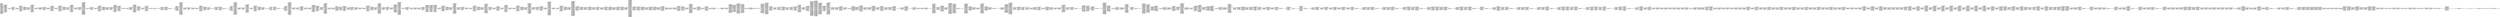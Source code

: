 digraph "graph.cfg.gv" {
	subgraph global {
		node [fontname=Courier fontsize=30.0 rank=same shape=box]
		block_0 [label="0: %00 = #0x1\l2: %01 = #0x40\l4: MSTORE(%01, %00)\l5: [NO_SSA] DUP1\l6: [NO_SSA] PUSH1\l8: [NO_SSA] DUP2\l9: [NO_SSA] MSTORE\la: [NO_SSA] PUSH1\lc: [NO_SSA] ADD\ld: [NO_SSA] PUSH2\l10: [NO_SSA] PUSH1\l12: [NO_SSA] SWAP2\l13: [NO_SSA] CODECOPY\l14: [NO_SSA] PUSH1\l16: [NO_SSA] PUSH1\l18: [NO_SSA] DUP12\l19: [NO_SSA] PUSH20\l2e: [NO_SSA] AND\l2f: [NO_SSA] PUSH20\l44: [NO_SSA] AND\l45: [NO_SSA] DUP2\l46: [NO_SSA] MSTORE\l47: [NO_SSA] PUSH1\l49: [NO_SSA] ADD\l4a: [NO_SSA] SWAP1\l4b: [NO_SSA] DUP2\l4c: [NO_SSA] MSTORE\l4d: [NO_SSA] PUSH1\l4f: [NO_SSA] ADD\l50: [NO_SSA] PUSH1\l52: [NO_SSA] SHA3\l53: [NO_SSA] PUSH1\l55: [NO_SSA] PUSH2\l58: [NO_SSA] PUSH2\l5b: [NO_SSA] JUMP\l"]
		block_5c [label="5c: [NO_SSA] JUMPDEST\l5d: [NO_SSA] PUSH20\l72: [NO_SSA] AND\l73: [NO_SSA] PUSH20\l88: [NO_SSA] AND\l89: [NO_SSA] DUP2\l8a: [NO_SSA] MSTORE\l8b: [NO_SSA] PUSH1\l8d: [NO_SSA] ADD\l8e: [NO_SSA] SWAP1\l8f: [NO_SSA] DUP2\l90: [NO_SSA] MSTORE\l91: [NO_SSA] PUSH1\l93: [NO_SSA] ADD\l94: [NO_SSA] PUSH1\l96: [NO_SSA] SHA3\l97: [NO_SSA] SLOAD\l98: [NO_SSA] PUSH2\l9b: [NO_SSA] SWAP1\l9c: [NO_SSA] SWAP3\l9d: [NO_SSA] SWAP2\l9e: [NO_SSA] SWAP1\l9f: [NO_SSA] PUSH4\la4: [NO_SSA] AND\la5: [NO_SSA] JUMP\l"]
		block_a6 [label="a6: [NO_SSA] JUMPDEST\la7: [NO_SSA] PUSH2\laa: [NO_SSA] JUMP\l"]
		block_ab [label="ab: [NO_SSA] JUMPDEST\lac: [NO_SSA] PUSH1\lae: [NO_SSA] SWAP1\laf: [NO_SSA] POP\lb0: [NO_SSA] SWAP4\lb1: [NO_SSA] SWAP3\lb2: [NO_SSA] POP\lb3: [NO_SSA] POP\lb4: [NO_SSA] POP\lb5: [NO_SSA] JUMP\l"]
		block_b6 [label="b6: [NO_SSA] JUMPDEST\lb7: [NO_SSA] PUSH2\lba: [NO_SSA] PUSH2\lbd: [NO_SSA] JUMP\l"]
		block_be [label="be: [NO_SSA] JUMPDEST\lbf: [NO_SSA] PUSH20\ld4: [NO_SSA] AND\ld5: [NO_SSA] PUSH1\ld7: [NO_SSA] DUP1\ld8: [NO_SSA] SLOAD\ld9: [NO_SSA] SWAP1\lda: [NO_SSA] PUSH2\ldd: [NO_SSA] EXP\lde: [NO_SSA] SWAP1\ldf: [NO_SSA] DIV\le0: [NO_SSA] PUSH20\lf5: [NO_SSA] AND\lf6: [NO_SSA] PUSH20\l10b: [NO_SSA] AND\l10c: [NO_SSA] EQ\l10d: [NO_SSA] PUSH2\l110: [NO_SSA] JUMPI\l"]
		block_111 [label="111: [NO_SSA] PUSH1\l113: [NO_SSA] MLOAD\l114: [NO_SSA] PUSH32\l135: [NO_SSA] DUP2\l136: [NO_SSA] MSTORE\l137: [NO_SSA] PUSH1\l139: [NO_SSA] ADD\l13a: [NO_SSA] PUSH2\l13d: [NO_SSA] SWAP1\l13e: [NO_SSA] PUSH2\l141: [NO_SSA] JUMP\l"]
		block_142 [label="142: [NO_SSA] JUMPDEST\l143: [NO_SSA] PUSH1\l145: [NO_SSA] MLOAD\l146: [NO_SSA] DUP1\l147: [NO_SSA] SWAP2\l148: [NO_SSA] SUB\l149: [NO_SSA] SWAP1\l14a: [NO_SSA] REVERT\l"]
		block_14b [label="14b: [NO_SSA] JUMPDEST\l14c: [NO_SSA] DUP1\l14d: [NO_SSA] PUSH1\l14f: [NO_SSA] PUSH1\l151: [NO_SSA] PUSH2\l154: [NO_SSA] EXP\l155: [NO_SSA] DUP2\l156: [NO_SSA] SLOAD\l157: [NO_SSA] DUP2\l158: [NO_SSA] PUSH1\l15a: [NO_SSA] MUL\l15b: [NO_SSA] NOT\l15c: [NO_SSA] AND\l15d: [NO_SSA] SWAP1\l15e: [NO_SSA] DUP4\l15f: [NO_SSA] ISZERO\l160: [NO_SSA] ISZERO\l161: [NO_SSA] MUL\l162: [NO_SSA] OR\l163: [NO_SSA] SWAP1\l164: [NO_SSA] SSTORE\l165: [NO_SSA] POP\l166: [NO_SSA] POP\l167: [NO_SSA] JUMP\l"]
		block_168 [label="168: [NO_SSA] JUMPDEST\l169: [NO_SSA] PUSH32\l18a: [NO_SSA] DUP2\l18b: [NO_SSA] JUMP\l"]
		block_18c [label="18c: [NO_SSA] JUMPDEST\l18d: [NO_SSA] PUSH1\l18f: [NO_SSA] PUSH2\l192: [NO_SSA] PUSH2\l195: [NO_SSA] PUSH32\l1b6: [NO_SSA] PUSH2\l1b9: [NO_SSA] JUMP\l"]
		block_1ba [label="1ba: [NO_SSA] JUMPDEST\l1bb: [NO_SSA] PUSH1\l1bd: [NO_SSA] SLOAD\l1be: [NO_SSA] PUSH2\l1c1: [NO_SSA] SWAP1\l1c2: [NO_SSA] SWAP2\l1c3: [NO_SSA] SWAP1\l1c4: [NO_SSA] PUSH4\l1c9: [NO_SSA] AND\l1ca: [NO_SSA] JUMP\l"]
		block_1cb [label="1cb: [NO_SSA] JUMPDEST\l1cc: [NO_SSA] SWAP1\l1cd: [NO_SSA] POP\l1ce: [NO_SSA] SWAP1\l1cf: [NO_SSA] JUMP\l"]
		block_1d0 [label="1d0: [NO_SSA] JUMPDEST\l1d1: [NO_SSA] PUSH1\l1d3: [NO_SSA] PUSH1\l1d5: [NO_SSA] PUSH1\l1d7: [NO_SSA] SWAP1\l1d8: [NO_SSA] SLOAD\l1d9: [NO_SSA] SWAP1\l1da: [NO_SSA] PUSH2\l1dd: [NO_SSA] EXP\l1de: [NO_SSA] SWAP1\l1df: [NO_SSA] DIV\l1e0: [NO_SSA] PUSH1\l1e2: [NO_SSA] AND\l1e3: [NO_SSA] SWAP1\l1e4: [NO_SSA] POP\l1e5: [NO_SSA] SWAP1\l1e6: [NO_SSA] JUMP\l"]
		block_1e7 [label="1e7: [NO_SSA] JUMPDEST\l1e8: [NO_SSA] PUSH2\l1eb: [NO_SSA] PUSH2\l1ee: [NO_SSA] JUMP\l"]
		block_1ef [label="1ef: [NO_SSA] JUMPDEST\l1f0: [NO_SSA] PUSH20\l205: [NO_SSA] AND\l206: [NO_SSA] PUSH1\l208: [NO_SSA] DUP1\l209: [NO_SSA] SLOAD\l20a: [NO_SSA] SWAP1\l20b: [NO_SSA] PUSH2\l20e: [NO_SSA] EXP\l20f: [NO_SSA] SWAP1\l210: [NO_SSA] DIV\l211: [NO_SSA] PUSH20\l226: [NO_SSA] AND\l227: [NO_SSA] PUSH20\l23c: [NO_SSA] AND\l23d: [NO_SSA] EQ\l23e: [NO_SSA] PUSH2\l241: [NO_SSA] JUMPI\l"]
		block_242 [label="242: [NO_SSA] PUSH1\l244: [NO_SSA] MLOAD\l245: [NO_SSA] PUSH32\l266: [NO_SSA] DUP2\l267: [NO_SSA] MSTORE\l268: [NO_SSA] PUSH1\l26a: [NO_SSA] ADD\l26b: [NO_SSA] PUSH2\l26e: [NO_SSA] SWAP1\l26f: [NO_SSA] PUSH2\l272: [NO_SSA] JUMP\l"]
		block_273 [label="273: [NO_SSA] JUMPDEST\l274: [NO_SSA] PUSH1\l276: [NO_SSA] MLOAD\l277: [NO_SSA] DUP1\l278: [NO_SSA] SWAP2\l279: [NO_SSA] SUB\l27a: [NO_SSA] SWAP1\l27b: [NO_SSA] REVERT\l"]
		block_27c [label="27c: [NO_SSA] JUMPDEST\l27d: [NO_SSA] DUP1\l27e: [NO_SSA] PUSH1\l280: [NO_SSA] PUSH1\l282: [NO_SSA] PUSH2\l285: [NO_SSA] EXP\l286: [NO_SSA] DUP2\l287: [NO_SSA] SLOAD\l288: [NO_SSA] DUP2\l289: [NO_SSA] PUSH20\l29e: [NO_SSA] MUL\l29f: [NO_SSA] NOT\l2a0: [NO_SSA] AND\l2a1: [NO_SSA] SWAP1\l2a2: [NO_SSA] DUP4\l2a3: [NO_SSA] PUSH20\l2b8: [NO_SSA] AND\l2b9: [NO_SSA] MUL\l2ba: [NO_SSA] OR\l2bb: [NO_SSA] SWAP1\l2bc: [NO_SSA] SSTORE\l2bd: [NO_SSA] POP\l2be: [NO_SSA] POP\l2bf: [NO_SSA] JUMP\l"]
		block_2c0 [label="2c0: [NO_SSA] JUMPDEST\l2c1: [NO_SSA] PUSH1\l2c3: [NO_SSA] PUSH2\l2c6: [NO_SSA] PUSH2\l2c9: [NO_SSA] PUSH2\l2cc: [NO_SSA] JUMP\l"]
		block_2cd [label="2cd: [NO_SSA] JUMPDEST\l2ce: [NO_SSA] DUP5\l2cf: [NO_SSA] PUSH2\l2d2: [NO_SSA] DUP6\l2d3: [NO_SSA] PUSH1\l2d5: [NO_SSA] PUSH1\l2d7: [NO_SSA] PUSH2\l2da: [NO_SSA] PUSH2\l2dd: [NO_SSA] JUMP\l"]
		block_2de [label="2de: [NO_SSA] JUMPDEST\l2df: [NO_SSA] PUSH20\l2f4: [NO_SSA] AND\l2f5: [NO_SSA] PUSH20\l30a: [NO_SSA] AND\l30b: [NO_SSA] DUP2\l30c: [NO_SSA] MSTORE\l30d: [NO_SSA] PUSH1\l30f: [NO_SSA] ADD\l310: [NO_SSA] SWAP1\l311: [NO_SSA] DUP2\l312: [NO_SSA] MSTORE\l313: [NO_SSA] PUSH1\l315: [NO_SSA] ADD\l316: [NO_SSA] PUSH1\l318: [NO_SSA] SHA3\l319: [NO_SSA] PUSH1\l31b: [NO_SSA] DUP10\l31c: [NO_SSA] PUSH20\l331: [NO_SSA] AND\l332: [NO_SSA] PUSH20\l347: [NO_SSA] AND\l348: [NO_SSA] DUP2\l349: [NO_SSA] MSTORE\l34a: [NO_SSA] PUSH1\l34c: [NO_SSA] ADD\l34d: [NO_SSA] SWAP1\l34e: [NO_SSA] DUP2\l34f: [NO_SSA] MSTORE\l350: [NO_SSA] PUSH1\l352: [NO_SSA] ADD\l353: [NO_SSA] PUSH1\l355: [NO_SSA] SHA3\l356: [NO_SSA] SLOAD\l357: [NO_SSA] PUSH2\l35a: [NO_SSA] SWAP1\l35b: [NO_SSA] SWAP2\l35c: [NO_SSA] SWAP1\l35d: [NO_SSA] PUSH4\l362: [NO_SSA] AND\l363: [NO_SSA] JUMP\l"]
		block_364 [label="364: [NO_SSA] JUMPDEST\l365: [NO_SSA] PUSH2\l368: [NO_SSA] JUMP\l"]
		block_369 [label="369: [NO_SSA] JUMPDEST\l36a: [NO_SSA] PUSH1\l36c: [NO_SSA] SWAP1\l36d: [NO_SSA] POP\l36e: [NO_SSA] SWAP3\l36f: [NO_SSA] SWAP2\l370: [NO_SSA] POP\l371: [NO_SSA] POP\l372: [NO_SSA] JUMP\l"]
		block_373 [label="373: [NO_SSA] JUMPDEST\l374: [NO_SSA] PUSH2\l377: [NO_SSA] PUSH2\l37a: [NO_SSA] JUMP\l"]
		block_37b [label="37b: [NO_SSA] JUMPDEST\l37c: [NO_SSA] PUSH20\l391: [NO_SSA] AND\l392: [NO_SSA] PUSH1\l394: [NO_SSA] DUP1\l395: [NO_SSA] SLOAD\l396: [NO_SSA] SWAP1\l397: [NO_SSA] PUSH2\l39a: [NO_SSA] EXP\l39b: [NO_SSA] SWAP1\l39c: [NO_SSA] DIV\l39d: [NO_SSA] PUSH20\l3b2: [NO_SSA] AND\l3b3: [NO_SSA] PUSH20\l3c8: [NO_SSA] AND\l3c9: [NO_SSA] EQ\l3ca: [NO_SSA] PUSH2\l3cd: [NO_SSA] JUMPI\l"]
		block_3ce [label="3ce: [NO_SSA] PUSH1\l3d0: [NO_SSA] MLOAD\l3d1: [NO_SSA] PUSH32\l3f2: [NO_SSA] DUP2\l3f3: [NO_SSA] MSTORE\l3f4: [NO_SSA] PUSH1\l3f6: [NO_SSA] ADD\l3f7: [NO_SSA] PUSH2\l3fa: [NO_SSA] SWAP1\l3fb: [NO_SSA] PUSH2\l3fe: [NO_SSA] JUMP\l"]
		block_3ff [label="3ff: [NO_SSA] JUMPDEST\l400: [NO_SSA] PUSH1\l402: [NO_SSA] MLOAD\l403: [NO_SSA] DUP1\l404: [NO_SSA] SWAP2\l405: [NO_SSA] SUB\l406: [NO_SSA] SWAP1\l407: [NO_SSA] REVERT\l"]
		block_408 [label="408: [NO_SSA] JUMPDEST\l409: [NO_SSA] DUP1\l40a: [NO_SSA] PUSH1\l40c: [NO_SSA] DUP2\l40d: [NO_SSA] SWAP1\l40e: [NO_SSA] SSTORE\l40f: [NO_SSA] POP\l410: [NO_SSA] POP\l411: [NO_SSA] JUMP\l"]
		block_412 [label="412: [NO_SSA] JUMPDEST\l413: [NO_SSA] PUSH1\l415: [NO_SSA] PUSH1\l417: [NO_SSA] MSTORE\l418: [NO_SSA] DUP1\l419: [NO_SSA] PUSH1\l41b: [NO_SSA] MSTORE\l41c: [NO_SSA] PUSH1\l41e: [NO_SSA] PUSH1\l420: [NO_SSA] SHA3\l421: [NO_SSA] PUSH1\l423: [NO_SSA] SWAP2\l424: [NO_SSA] POP\l425: [NO_SSA] SLOAD\l426: [NO_SSA] SWAP1\l427: [NO_SSA] PUSH2\l42a: [NO_SSA] EXP\l42b: [NO_SSA] SWAP1\l42c: [NO_SSA] DIV\l42d: [NO_SSA] PUSH1\l42f: [NO_SSA] AND\l430: [NO_SSA] DUP2\l431: [NO_SSA] JUMP\l"]
		block_432 [label="432: [NO_SSA] JUMPDEST\l433: [NO_SSA] PUSH2\l436: [NO_SSA] PUSH1\l438: [NO_SSA] PUSH1\l43a: [NO_SSA] SWAP1\l43b: [NO_SSA] SLOAD\l43c: [NO_SSA] SWAP1\l43d: [NO_SSA] PUSH2\l440: [NO_SSA] EXP\l441: [NO_SSA] SWAP1\l442: [NO_SSA] DIV\l443: [NO_SSA] PUSH20\l458: [NO_SSA] AND\l459: [NO_SSA] PUSH1\l45b: [NO_SSA] CALLER\l45c: [NO_SSA] PUSH2\l45f: [NO_SSA] JUMP\l"]
		block_460 [label="460: [NO_SSA] JUMPDEST\l461: [NO_SSA] PUSH2\l464: [NO_SSA] JUMPI\l"]
		block_465 [label="465: [NO_SSA] PUSH1\l467: [NO_SSA] DUP1\l468: [NO_SSA] REVERT\l"]
		block_469 [label="469: [NO_SSA] JUMPDEST\l46a: [NO_SSA] PUSH2\l46d: [NO_SSA] PUSH1\l46f: [NO_SSA] SLOAD\l470: [NO_SSA] PUSH2\l473: [NO_SSA] SWAP2\l474: [NO_SSA] SWAP1\l475: [NO_SSA] PUSH2\l478: [NO_SSA] JUMP\l"]
		block_479 [label="479: [NO_SSA] JUMPDEST\l47a: [NO_SSA] PUSH1\l47c: [NO_SSA] PUSH1\l47e: [NO_SSA] DUP4\l47f: [NO_SSA] PUSH20\l494: [NO_SSA] AND\l495: [NO_SSA] PUSH20\l4aa: [NO_SSA] AND\l4ab: [NO_SSA] DUP2\l4ac: [NO_SSA] MSTORE\l4ad: [NO_SSA] PUSH1\l4af: [NO_SSA] ADD\l4b0: [NO_SSA] SWAP1\l4b1: [NO_SSA] DUP2\l4b2: [NO_SSA] MSTORE\l4b3: [NO_SSA] PUSH1\l4b5: [NO_SSA] ADD\l4b6: [NO_SSA] PUSH1\l4b8: [NO_SSA] SHA3\l4b9: [NO_SSA] DUP2\l4ba: [NO_SSA] SWAP1\l4bb: [NO_SSA] SSTORE\l4bc: [NO_SSA] POP\l4bd: [NO_SSA] POP\l4be: [NO_SSA] JUMP\l"]
		block_4bf [label="4bf: [NO_SSA] JUMPDEST\l4c0: [NO_SSA] PUSH1\l4c2: [NO_SSA] PUSH1\l4c4: [NO_SSA] SWAP1\l4c5: [NO_SSA] SLOAD\l4c6: [NO_SSA] SWAP1\l4c7: [NO_SSA] PUSH2\l4ca: [NO_SSA] EXP\l4cb: [NO_SSA] SWAP1\l4cc: [NO_SSA] DIV\l4cd: [NO_SSA] PUSH1\l4cf: [NO_SSA] AND\l4d0: [NO_SSA] DUP2\l4d1: [NO_SSA] JUMP\l"]
		block_4d2 [label="4d2: [NO_SSA] JUMPDEST\l4d3: [NO_SSA] PUSH1\l4d5: [NO_SSA] SLOAD\l4d6: [NO_SSA] DUP2\l4d7: [NO_SSA] JUMP\l"]
		block_4d8 [label="4d8: [NO_SSA] JUMPDEST\l4d9: [NO_SSA] PUSH2\l4dc: [NO_SSA] PUSH1\l4de: [NO_SSA] PUSH1\l4e0: [NO_SSA] SWAP1\l4e1: [NO_SSA] SLOAD\l4e2: [NO_SSA] SWAP1\l4e3: [NO_SSA] PUSH2\l4e6: [NO_SSA] EXP\l4e7: [NO_SSA] SWAP1\l4e8: [NO_SSA] DIV\l4e9: [NO_SSA] PUSH20\l4fe: [NO_SSA] AND\l4ff: [NO_SSA] PUSH1\l501: [NO_SSA] CALLER\l502: [NO_SSA] PUSH2\l505: [NO_SSA] JUMP\l"]
		block_506 [label="506: [NO_SSA] JUMPDEST\l507: [NO_SSA] PUSH2\l50a: [NO_SSA] JUMPI\l"]
		block_50b [label="50b: [NO_SSA] PUSH1\l50d: [NO_SSA] DUP1\l50e: [NO_SSA] REVERT\l"]
		block_50f [label="50f: [NO_SSA] JUMPDEST\l510: [NO_SSA] PUSH1\l"]
		block_512 [label="512: [NO_SSA] JUMPDEST\l513: [NO_SSA] DUP3\l514: [NO_SSA] DUP3\l515: [NO_SSA] SWAP1\l516: [NO_SSA] POP\l517: [NO_SSA] DUP2\l518: [NO_SSA] LT\l519: [NO_SSA] ISZERO\l51a: [NO_SSA] PUSH2\l51d: [NO_SSA] JUMPI\l"]
		block_51e [label="51e: [NO_SSA] DUP4\l51f: [NO_SSA] PUSH1\l521: [NO_SSA] PUSH1\l523: [NO_SSA] DUP6\l524: [NO_SSA] DUP6\l525: [NO_SSA] DUP6\l526: [NO_SSA] DUP2\l527: [NO_SSA] DUP2\l528: [NO_SSA] LT\l529: [NO_SSA] PUSH2\l52c: [NO_SSA] JUMPI\l"]
		block_52d [label="52d: [NO_SSA] PUSH2\l530: [NO_SSA] PUSH2\l533: [NO_SSA] JUMP\l"]
		block_534 [label="534: [NO_SSA] JUMPDEST\l"]
		block_535 [label="535: [NO_SSA] JUMPDEST\l536: [NO_SSA] SWAP1\l537: [NO_SSA] POP\l538: [NO_SSA] PUSH1\l53a: [NO_SSA] MUL\l53b: [NO_SSA] ADD\l53c: [NO_SSA] PUSH1\l53e: [NO_SSA] DUP2\l53f: [NO_SSA] ADD\l540: [NO_SSA] SWAP1\l541: [NO_SSA] PUSH2\l544: [NO_SSA] SWAP2\l545: [NO_SSA] SWAP1\l546: [NO_SSA] PUSH2\l549: [NO_SSA] JUMP\l"]
		block_54a [label="54a: [NO_SSA] JUMPDEST\l54b: [NO_SSA] PUSH20\l560: [NO_SSA] AND\l561: [NO_SSA] PUSH20\l576: [NO_SSA] AND\l577: [NO_SSA] DUP2\l578: [NO_SSA] MSTORE\l579: [NO_SSA] PUSH1\l57b: [NO_SSA] ADD\l57c: [NO_SSA] SWAP1\l57d: [NO_SSA] DUP2\l57e: [NO_SSA] MSTORE\l57f: [NO_SSA] PUSH1\l581: [NO_SSA] ADD\l582: [NO_SSA] PUSH1\l584: [NO_SSA] SHA3\l585: [NO_SSA] PUSH1\l587: [NO_SSA] PUSH2\l58a: [NO_SSA] EXP\l58b: [NO_SSA] DUP2\l58c: [NO_SSA] SLOAD\l58d: [NO_SSA] DUP2\l58e: [NO_SSA] PUSH1\l590: [NO_SSA] MUL\l591: [NO_SSA] NOT\l592: [NO_SSA] AND\l593: [NO_SSA] SWAP1\l594: [NO_SSA] DUP4\l595: [NO_SSA] ISZERO\l596: [NO_SSA] ISZERO\l597: [NO_SSA] MUL\l598: [NO_SSA] OR\l599: [NO_SSA] SWAP1\l59a: [NO_SSA] SSTORE\l59b: [NO_SSA] POP\l59c: [NO_SSA] DUP1\l59d: [NO_SSA] DUP1\l59e: [NO_SSA] PUSH2\l5a1: [NO_SSA] SWAP1\l5a2: [NO_SSA] PUSH2\l5a5: [NO_SSA] JUMP\l"]
		block_5a6 [label="5a6: [NO_SSA] JUMPDEST\l5a7: [NO_SSA] SWAP2\l5a8: [NO_SSA] POP\l5a9: [NO_SSA] POP\l5aa: [NO_SSA] PUSH2\l5ad: [NO_SSA] JUMP\l"]
		block_5ae [label="5ae: [NO_SSA] JUMPDEST\l5af: [NO_SSA] POP\l5b0: [NO_SSA] POP\l5b1: [NO_SSA] POP\l5b2: [NO_SSA] POP\l5b3: [NO_SSA] POP\l5b4: [NO_SSA] JUMP\l"]
		block_5b5 [label="5b5: [NO_SSA] JUMPDEST\l5b6: [NO_SSA] PUSH1\l5b8: [NO_SSA] SLOAD\l5b9: [NO_SSA] DUP2\l5ba: [NO_SSA] JUMP\l"]
		block_5bb [label="5bb: [NO_SSA] JUMPDEST\l5bc: [NO_SSA] PUSH2\l5bf: [NO_SSA] PUSH2\l5c2: [NO_SSA] JUMP\l"]
		block_5c3 [label="5c3: [NO_SSA] JUMPDEST\l5c4: [NO_SSA] PUSH20\l5d9: [NO_SSA] AND\l5da: [NO_SSA] PUSH1\l5dc: [NO_SSA] DUP1\l5dd: [NO_SSA] SLOAD\l5de: [NO_SSA] SWAP1\l5df: [NO_SSA] PUSH2\l5e2: [NO_SSA] EXP\l5e3: [NO_SSA] SWAP1\l5e4: [NO_SSA] DIV\l5e5: [NO_SSA] PUSH20\l5fa: [NO_SSA] AND\l5fb: [NO_SSA] PUSH20\l610: [NO_SSA] AND\l611: [NO_SSA] EQ\l612: [NO_SSA] PUSH2\l615: [NO_SSA] JUMPI\l"]
		block_616 [label="616: [NO_SSA] PUSH1\l618: [NO_SSA] MLOAD\l619: [NO_SSA] PUSH32\l63a: [NO_SSA] DUP2\l63b: [NO_SSA] MSTORE\l63c: [NO_SSA] PUSH1\l63e: [NO_SSA] ADD\l63f: [NO_SSA] PUSH2\l642: [NO_SSA] SWAP1\l643: [NO_SSA] PUSH2\l646: [NO_SSA] JUMP\l"]
		block_647 [label="647: [NO_SSA] JUMPDEST\l648: [NO_SSA] PUSH1\l64a: [NO_SSA] MLOAD\l64b: [NO_SSA] DUP1\l64c: [NO_SSA] SWAP2\l64d: [NO_SSA] SUB\l64e: [NO_SSA] SWAP1\l64f: [NO_SSA] REVERT\l"]
		block_650 [label="650: [NO_SSA] JUMPDEST\l651: [NO_SSA] PUSH1\l"]
		block_653 [label="653: [NO_SSA] JUMPDEST\l654: [NO_SSA] DUP4\l655: [NO_SSA] DUP4\l656: [NO_SSA] SWAP1\l657: [NO_SSA] POP\l658: [NO_SSA] DUP2\l659: [NO_SSA] LT\l65a: [NO_SSA] ISZERO\l65b: [NO_SSA] PUSH2\l65e: [NO_SSA] JUMPI\l"]
		block_65f [label="65f: [NO_SSA] DUP2\l660: [NO_SSA] PUSH1\l662: [NO_SSA] PUSH1\l664: [NO_SSA] DUP7\l665: [NO_SSA] DUP7\l666: [NO_SSA] DUP6\l667: [NO_SSA] DUP2\l668: [NO_SSA] DUP2\l669: [NO_SSA] LT\l66a: [NO_SSA] PUSH2\l66d: [NO_SSA] JUMPI\l"]
		block_66e [label="66e: [NO_SSA] PUSH2\l671: [NO_SSA] PUSH2\l674: [NO_SSA] JUMP\l"]
		block_675 [label="675: [NO_SSA] JUMPDEST\l"]
		block_676 [label="676: [NO_SSA] JUMPDEST\l677: [NO_SSA] SWAP1\l678: [NO_SSA] POP\l679: [NO_SSA] PUSH1\l67b: [NO_SSA] MUL\l67c: [NO_SSA] ADD\l67d: [NO_SSA] PUSH1\l67f: [NO_SSA] DUP2\l680: [NO_SSA] ADD\l681: [NO_SSA] SWAP1\l682: [NO_SSA] PUSH2\l685: [NO_SSA] SWAP2\l686: [NO_SSA] SWAP1\l687: [NO_SSA] PUSH2\l68a: [NO_SSA] JUMP\l"]
		block_68b [label="68b: [NO_SSA] JUMPDEST\l68c: [NO_SSA] PUSH20\l6a1: [NO_SSA] AND\l6a2: [NO_SSA] PUSH20\l6b7: [NO_SSA] AND\l6b8: [NO_SSA] DUP2\l6b9: [NO_SSA] MSTORE\l6ba: [NO_SSA] PUSH1\l6bc: [NO_SSA] ADD\l6bd: [NO_SSA] SWAP1\l6be: [NO_SSA] DUP2\l6bf: [NO_SSA] MSTORE\l6c0: [NO_SSA] PUSH1\l6c2: [NO_SSA] ADD\l6c3: [NO_SSA] PUSH1\l6c5: [NO_SSA] SHA3\l6c6: [NO_SSA] PUSH1\l6c8: [NO_SSA] PUSH2\l6cb: [NO_SSA] EXP\l6cc: [NO_SSA] DUP2\l6cd: [NO_SSA] SLOAD\l6ce: [NO_SSA] DUP2\l6cf: [NO_SSA] PUSH1\l6d1: [NO_SSA] MUL\l6d2: [NO_SSA] NOT\l6d3: [NO_SSA] AND\l6d4: [NO_SSA] SWAP1\l6d5: [NO_SSA] DUP4\l6d6: [NO_SSA] ISZERO\l6d7: [NO_SSA] ISZERO\l6d8: [NO_SSA] MUL\l6d9: [NO_SSA] OR\l6da: [NO_SSA] SWAP1\l6db: [NO_SSA] SSTORE\l6dc: [NO_SSA] POP\l6dd: [NO_SSA] DUP1\l6de: [NO_SSA] DUP1\l6df: [NO_SSA] PUSH2\l6e2: [NO_SSA] SWAP1\l6e3: [NO_SSA] PUSH2\l6e6: [NO_SSA] JUMP\l"]
		block_6e7 [label="6e7: [NO_SSA] JUMPDEST\l6e8: [NO_SSA] SWAP2\l6e9: [NO_SSA] POP\l6ea: [NO_SSA] POP\l6eb: [NO_SSA] PUSH2\l6ee: [NO_SSA] JUMP\l"]
		block_6ef [label="6ef: [NO_SSA] JUMPDEST\l6f0: [NO_SSA] POP\l6f1: [NO_SSA] POP\l6f2: [NO_SSA] POP\l6f3: [NO_SSA] POP\l6f4: [NO_SSA] JUMP\l"]
		block_6f5 [label="6f5: [NO_SSA] JUMPDEST\l6f6: [NO_SSA] PUSH1\l6f8: [NO_SSA] PUSH1\l6fa: [NO_SSA] PUSH1\l6fc: [NO_SSA] DUP4\l6fd: [NO_SSA] PUSH20\l712: [NO_SSA] AND\l713: [NO_SSA] PUSH20\l728: [NO_SSA] AND\l729: [NO_SSA] DUP2\l72a: [NO_SSA] MSTORE\l72b: [NO_SSA] PUSH1\l72d: [NO_SSA] ADD\l72e: [NO_SSA] SWAP1\l72f: [NO_SSA] DUP2\l730: [NO_SSA] MSTORE\l731: [NO_SSA] PUSH1\l733: [NO_SSA] ADD\l734: [NO_SSA] PUSH1\l736: [NO_SSA] SHA3\l737: [NO_SSA] SLOAD\l738: [NO_SSA] SWAP1\l739: [NO_SSA] POP\l73a: [NO_SSA] SWAP2\l73b: [NO_SSA] SWAP1\l73c: [NO_SSA] POP\l73d: [NO_SSA] JUMP\l"]
		block_73e [label="73e: [NO_SSA] JUMPDEST\l73f: [NO_SSA] PUSH2\l742: [NO_SSA] PUSH2\l745: [NO_SSA] JUMP\l"]
		block_746 [label="746: [NO_SSA] JUMPDEST\l747: [NO_SSA] PUSH20\l75c: [NO_SSA] AND\l75d: [NO_SSA] PUSH1\l75f: [NO_SSA] DUP1\l760: [NO_SSA] SLOAD\l761: [NO_SSA] SWAP1\l762: [NO_SSA] PUSH2\l765: [NO_SSA] EXP\l766: [NO_SSA] SWAP1\l767: [NO_SSA] DIV\l768: [NO_SSA] PUSH20\l77d: [NO_SSA] AND\l77e: [NO_SSA] PUSH20\l793: [NO_SSA] AND\l794: [NO_SSA] EQ\l795: [NO_SSA] PUSH2\l798: [NO_SSA] JUMPI\l"]
		block_799 [label="799: [NO_SSA] PUSH1\l79b: [NO_SSA] MLOAD\l79c: [NO_SSA] PUSH32\l7bd: [NO_SSA] DUP2\l7be: [NO_SSA] MSTORE\l7bf: [NO_SSA] PUSH1\l7c1: [NO_SSA] ADD\l7c2: [NO_SSA] PUSH2\l7c5: [NO_SSA] SWAP1\l7c6: [NO_SSA] PUSH2\l7c9: [NO_SSA] JUMP\l"]
		block_7ca [label="7ca: [NO_SSA] JUMPDEST\l7cb: [NO_SSA] PUSH1\l7cd: [NO_SSA] MLOAD\l7ce: [NO_SSA] DUP1\l7cf: [NO_SSA] SWAP2\l7d0: [NO_SSA] SUB\l7d1: [NO_SSA] SWAP1\l7d2: [NO_SSA] REVERT\l"]
		block_7d3 [label="7d3: [NO_SSA] JUMPDEST\l7d4: [NO_SSA] PUSH1\l"]
		block_7d6 [label="7d6: [NO_SSA] JUMPDEST\l7d7: [NO_SSA] DUP4\l7d8: [NO_SSA] DUP4\l7d9: [NO_SSA] SWAP1\l7da: [NO_SSA] POP\l7db: [NO_SSA] DUP2\l7dc: [NO_SSA] LT\l7dd: [NO_SSA] ISZERO\l7de: [NO_SSA] PUSH2\l7e1: [NO_SSA] JUMPI\l"]
		block_7e2 [label="7e2: [NO_SSA] DUP2\l7e3: [NO_SSA] PUSH1\l7e5: [NO_SSA] PUSH1\l7e7: [NO_SSA] DUP7\l7e8: [NO_SSA] DUP7\l7e9: [NO_SSA] DUP6\l7ea: [NO_SSA] DUP2\l7eb: [NO_SSA] DUP2\l7ec: [NO_SSA] LT\l7ed: [NO_SSA] PUSH2\l7f0: [NO_SSA] JUMPI\l"]
		block_7f1 [label="7f1: [NO_SSA] PUSH2\l7f4: [NO_SSA] PUSH2\l7f7: [NO_SSA] JUMP\l"]
		block_7f8 [label="7f8: [NO_SSA] JUMPDEST\l"]
		block_7f9 [label="7f9: [NO_SSA] JUMPDEST\l7fa: [NO_SSA] SWAP1\l7fb: [NO_SSA] POP\l7fc: [NO_SSA] PUSH1\l7fe: [NO_SSA] MUL\l7ff: [NO_SSA] ADD\l800: [NO_SSA] PUSH1\l802: [NO_SSA] DUP2\l803: [NO_SSA] ADD\l804: [NO_SSA] SWAP1\l805: [NO_SSA] PUSH2\l808: [NO_SSA] SWAP2\l809: [NO_SSA] SWAP1\l80a: [NO_SSA] PUSH2\l80d: [NO_SSA] JUMP\l"]
		block_80e [label="80e: [NO_SSA] JUMPDEST\l80f: [NO_SSA] PUSH20\l824: [NO_SSA] AND\l825: [NO_SSA] PUSH20\l83a: [NO_SSA] AND\l83b: [NO_SSA] DUP2\l83c: [NO_SSA] MSTORE\l83d: [NO_SSA] PUSH1\l83f: [NO_SSA] ADD\l840: [NO_SSA] SWAP1\l841: [NO_SSA] DUP2\l842: [NO_SSA] MSTORE\l843: [NO_SSA] PUSH1\l845: [NO_SSA] ADD\l846: [NO_SSA] PUSH1\l848: [NO_SSA] SHA3\l849: [NO_SSA] PUSH1\l84b: [NO_SSA] PUSH2\l84e: [NO_SSA] EXP\l84f: [NO_SSA] DUP2\l850: [NO_SSA] SLOAD\l851: [NO_SSA] DUP2\l852: [NO_SSA] PUSH1\l854: [NO_SSA] MUL\l855: [NO_SSA] NOT\l856: [NO_SSA] AND\l857: [NO_SSA] SWAP1\l858: [NO_SSA] DUP4\l859: [NO_SSA] ISZERO\l85a: [NO_SSA] ISZERO\l85b: [NO_SSA] MUL\l85c: [NO_SSA] OR\l85d: [NO_SSA] SWAP1\l85e: [NO_SSA] SSTORE\l85f: [NO_SSA] POP\l860: [NO_SSA] DUP1\l861: [NO_SSA] DUP1\l862: [NO_SSA] PUSH2\l865: [NO_SSA] SWAP1\l866: [NO_SSA] PUSH2\l869: [NO_SSA] JUMP\l"]
		block_86a [label="86a: [NO_SSA] JUMPDEST\l86b: [NO_SSA] SWAP2\l86c: [NO_SSA] POP\l86d: [NO_SSA] POP\l86e: [NO_SSA] PUSH2\l871: [NO_SSA] JUMP\l"]
		block_872 [label="872: [NO_SSA] JUMPDEST\l873: [NO_SSA] POP\l874: [NO_SSA] POP\l875: [NO_SSA] POP\l876: [NO_SSA] POP\l877: [NO_SSA] JUMP\l"]
		block_878 [label="878: [NO_SSA] JUMPDEST\l879: [NO_SSA] PUSH1\l87b: [NO_SSA] PUSH1\l87d: [NO_SSA] SWAP1\l87e: [NO_SSA] SLOAD\l87f: [NO_SSA] SWAP1\l880: [NO_SSA] PUSH2\l883: [NO_SSA] EXP\l884: [NO_SSA] SWAP1\l885: [NO_SSA] DIV\l886: [NO_SSA] PUSH20\l89b: [NO_SSA] AND\l89c: [NO_SSA] DUP2\l89d: [NO_SSA] JUMP\l"]
		block_89e [label="89e: [NO_SSA] JUMPDEST\l89f: [NO_SSA] PUSH1\l8a1: [NO_SSA] SLOAD\l8a2: [NO_SSA] DUP2\l8a3: [NO_SSA] JUMP\l"]
		block_8a4 [label="8a4: [NO_SSA] JUMPDEST\l8a5: [NO_SSA] PUSH1\l8a7: [NO_SSA] SLOAD\l8a8: [NO_SSA] DUP2\l8a9: [NO_SSA] JUMP\l"]
		block_8aa [label="8aa: [NO_SSA] JUMPDEST\l8ab: [NO_SSA] PUSH1\l8ad: [NO_SSA] PUSH1\l8af: [NO_SSA] MSTORE\l8b0: [NO_SSA] DUP1\l8b1: [NO_SSA] PUSH1\l8b3: [NO_SSA] MSTORE\l8b4: [NO_SSA] PUSH1\l8b6: [NO_SSA] PUSH1\l8b8: [NO_SSA] SHA3\l8b9: [NO_SSA] PUSH1\l8bb: [NO_SSA] SWAP2\l8bc: [NO_SSA] POP\l8bd: [NO_SSA] SLOAD\l8be: [NO_SSA] SWAP1\l8bf: [NO_SSA] PUSH2\l8c2: [NO_SSA] EXP\l8c3: [NO_SSA] SWAP1\l8c4: [NO_SSA] DIV\l8c5: [NO_SSA] PUSH1\l8c7: [NO_SSA] AND\l8c8: [NO_SSA] DUP2\l8c9: [NO_SSA] JUMP\l"]
		block_8ca [label="8ca: [NO_SSA] JUMPDEST\l8cb: [NO_SSA] PUSH1\l8cd: [NO_SSA] DUP1\l8ce: [NO_SSA] PUSH1\l8d0: [NO_SSA] SWAP1\l8d1: [NO_SSA] SLOAD\l8d2: [NO_SSA] SWAP1\l8d3: [NO_SSA] PUSH2\l8d6: [NO_SSA] EXP\l8d7: [NO_SSA] SWAP1\l8d8: [NO_SSA] DIV\l8d9: [NO_SSA] PUSH20\l8ee: [NO_SSA] AND\l8ef: [NO_SSA] SWAP1\l8f0: [NO_SSA] POP\l8f1: [NO_SSA] SWAP1\l8f2: [NO_SSA] JUMP\l"]
		block_8f3 [label="8f3: [NO_SSA] JUMPDEST\l8f4: [NO_SSA] PUSH1\l8f6: [NO_SSA] PUSH1\l8f8: [NO_SSA] DUP1\l8f9: [NO_SSA] SLOAD\l8fa: [NO_SSA] PUSH2\l8fd: [NO_SSA] SWAP1\l8fe: [NO_SSA] PUSH2\l901: [NO_SSA] JUMP\l"]
		block_902 [label="902: [NO_SSA] JUMPDEST\l903: [NO_SSA] DUP1\l904: [NO_SSA] PUSH1\l906: [NO_SSA] ADD\l907: [NO_SSA] PUSH1\l909: [NO_SSA] DUP1\l90a: [NO_SSA] SWAP2\l90b: [NO_SSA] DIV\l90c: [NO_SSA] MUL\l90d: [NO_SSA] PUSH1\l90f: [NO_SSA] ADD\l910: [NO_SSA] PUSH1\l912: [NO_SSA] MLOAD\l913: [NO_SSA] SWAP1\l914: [NO_SSA] DUP2\l915: [NO_SSA] ADD\l916: [NO_SSA] PUSH1\l918: [NO_SSA] MSTORE\l919: [NO_SSA] DUP1\l91a: [NO_SSA] SWAP3\l91b: [NO_SSA] SWAP2\l91c: [NO_SSA] SWAP1\l91d: [NO_SSA] DUP2\l91e: [NO_SSA] DUP2\l91f: [NO_SSA] MSTORE\l920: [NO_SSA] PUSH1\l922: [NO_SSA] ADD\l923: [NO_SSA] DUP3\l924: [NO_SSA] DUP1\l925: [NO_SSA] SLOAD\l926: [NO_SSA] PUSH2\l929: [NO_SSA] SWAP1\l92a: [NO_SSA] PUSH2\l92d: [NO_SSA] JUMP\l"]
		block_92e [label="92e: [NO_SSA] JUMPDEST\l92f: [NO_SSA] DUP1\l930: [NO_SSA] ISZERO\l931: [NO_SSA] PUSH2\l934: [NO_SSA] JUMPI\l"]
		block_935 [label="935: [NO_SSA] DUP1\l936: [NO_SSA] PUSH1\l938: [NO_SSA] LT\l939: [NO_SSA] PUSH2\l93c: [NO_SSA] JUMPI\l"]
		block_93d [label="93d: [NO_SSA] PUSH2\l940: [NO_SSA] DUP1\l941: [NO_SSA] DUP4\l942: [NO_SSA] SLOAD\l943: [NO_SSA] DIV\l944: [NO_SSA] MUL\l945: [NO_SSA] DUP4\l946: [NO_SSA] MSTORE\l947: [NO_SSA] SWAP2\l948: [NO_SSA] PUSH1\l94a: [NO_SSA] ADD\l94b: [NO_SSA] SWAP2\l94c: [NO_SSA] PUSH2\l94f: [NO_SSA] JUMP\l"]
		block_950 [label="950: [NO_SSA] JUMPDEST\l951: [NO_SSA] DUP3\l952: [NO_SSA] ADD\l953: [NO_SSA] SWAP2\l954: [NO_SSA] SWAP1\l955: [NO_SSA] PUSH1\l957: [NO_SSA] MSTORE\l958: [NO_SSA] PUSH1\l95a: [NO_SSA] PUSH1\l95c: [NO_SSA] SHA3\l95d: [NO_SSA] SWAP1\l"]
		block_95e [label="95e: [NO_SSA] JUMPDEST\l95f: [NO_SSA] DUP2\l960: [NO_SSA] SLOAD\l961: [NO_SSA] DUP2\l962: [NO_SSA] MSTORE\l963: [NO_SSA] SWAP1\l964: [NO_SSA] PUSH1\l966: [NO_SSA] ADD\l967: [NO_SSA] SWAP1\l968: [NO_SSA] PUSH1\l96a: [NO_SSA] ADD\l96b: [NO_SSA] DUP1\l96c: [NO_SSA] DUP4\l96d: [NO_SSA] GT\l96e: [NO_SSA] PUSH2\l971: [NO_SSA] JUMPI\l"]
		block_972 [label="972: [NO_SSA] DUP3\l973: [NO_SSA] SWAP1\l974: [NO_SSA] SUB\l975: [NO_SSA] PUSH1\l977: [NO_SSA] AND\l978: [NO_SSA] DUP3\l979: [NO_SSA] ADD\l97a: [NO_SSA] SWAP2\l"]
		block_97b [label="97b: [NO_SSA] JUMPDEST\l97c: [NO_SSA] POP\l97d: [NO_SSA] POP\l97e: [NO_SSA] POP\l97f: [NO_SSA] POP\l980: [NO_SSA] POP\l981: [NO_SSA] SWAP1\l982: [NO_SSA] POP\l983: [NO_SSA] SWAP1\l984: [NO_SSA] JUMP\l"]
		block_985 [label="985: [NO_SSA] JUMPDEST\l986: [NO_SSA] PUSH1\l988: [NO_SSA] PUSH1\l98a: [NO_SSA] SLOAD\l98b: [NO_SSA] SWAP1\l98c: [NO_SSA] POP\l98d: [NO_SSA] SWAP1\l98e: [NO_SSA] JUMP\l"]
		block_98f [label="98f: [NO_SSA] JUMPDEST\l990: [NO_SSA] PUSH1\l992: [NO_SSA] SLOAD\l993: [NO_SSA] DUP2\l994: [NO_SSA] JUMP\l"]
		block_995 [label="995: [NO_SSA] JUMPDEST\l996: [NO_SSA] PUSH2\l999: [NO_SSA] PUSH2\l99c: [NO_SSA] JUMP\l"]
		block_99d [label="99d: [NO_SSA] JUMPDEST\l99e: [NO_SSA] PUSH20\l9b3: [NO_SSA] AND\l9b4: [NO_SSA] PUSH1\l9b6: [NO_SSA] DUP1\l9b7: [NO_SSA] SLOAD\l9b8: [NO_SSA] SWAP1\l9b9: [NO_SSA] PUSH2\l9bc: [NO_SSA] EXP\l9bd: [NO_SSA] SWAP1\l9be: [NO_SSA] DIV\l9bf: [NO_SSA] PUSH20\l9d4: [NO_SSA] AND\l9d5: [NO_SSA] PUSH20\l9ea: [NO_SSA] AND\l9eb: [NO_SSA] EQ\l9ec: [NO_SSA] PUSH2\l9ef: [NO_SSA] JUMPI\l"]
		block_9f0 [label="9f0: [NO_SSA] PUSH1\l9f2: [NO_SSA] MLOAD\l9f3: [NO_SSA] PUSH32\la14: [NO_SSA] DUP2\la15: [NO_SSA] MSTORE\la16: [NO_SSA] PUSH1\la18: [NO_SSA] ADD\la19: [NO_SSA] PUSH2\la1c: [NO_SSA] SWAP1\la1d: [NO_SSA] PUSH2\la20: [NO_SSA] JUMP\l"]
		block_a21 [label="a21: [NO_SSA] JUMPDEST\la22: [NO_SSA] PUSH1\la24: [NO_SSA] MLOAD\la25: [NO_SSA] DUP1\la26: [NO_SSA] SWAP2\la27: [NO_SSA] SUB\la28: [NO_SSA] SWAP1\la29: [NO_SSA] REVERT\l"]
		block_a2a [label="a2a: [NO_SSA] JUMPDEST\la2b: [NO_SSA] DUP3\la2c: [NO_SSA] PUSH1\la2e: [NO_SSA] DUP2\la2f: [NO_SSA] SWAP1\la30: [NO_SSA] SSTORE\la31: [NO_SSA] POP\la32: [NO_SSA] DUP2\la33: [NO_SSA] PUSH1\la35: [NO_SSA] DUP2\la36: [NO_SSA] SWAP1\la37: [NO_SSA] SSTORE\la38: [NO_SSA] POP\la39: [NO_SSA] DUP1\la3a: [NO_SSA] PUSH1\la3c: [NO_SSA] DUP2\la3d: [NO_SSA] SWAP1\la3e: [NO_SSA] SSTORE\la3f: [NO_SSA] POP\la40: [NO_SSA] PUSH2\la43: [NO_SSA] PUSH1\la45: [NO_SSA] SLOAD\la46: [NO_SSA] PUSH2\la49: [NO_SSA] PUSH1\la4b: [NO_SSA] SLOAD\la4c: [NO_SSA] PUSH1\la4e: [NO_SSA] SLOAD\la4f: [NO_SSA] PUSH2\la52: [NO_SSA] SWAP1\la53: [NO_SSA] SWAP2\la54: [NO_SSA] SWAP1\la55: [NO_SSA] PUSH4\la5a: [NO_SSA] AND\la5b: [NO_SSA] JUMP\l"]
		block_a5c [label="a5c: [NO_SSA] JUMPDEST\la5d: [NO_SSA] PUSH2\la60: [NO_SSA] SWAP1\la61: [NO_SSA] SWAP2\la62: [NO_SSA] SWAP1\la63: [NO_SSA] PUSH4\la68: [NO_SSA] AND\la69: [NO_SSA] JUMP\l"]
		block_a6a [label="a6a: [NO_SSA] JUMPDEST\la6b: [NO_SSA] PUSH1\la6d: [NO_SSA] DUP2\la6e: [NO_SSA] SWAP1\la6f: [NO_SSA] SSTORE\la70: [NO_SSA] POP\la71: [NO_SSA] POP\la72: [NO_SSA] POP\la73: [NO_SSA] POP\la74: [NO_SSA] JUMP\l"]
		block_a75 [label="a75: [NO_SSA] JUMPDEST\la76: [NO_SSA] PUSH1\la78: [NO_SSA] PUSH2\la7b: [NO_SSA] PUSH2\la7e: [NO_SSA] PUSH2\la81: [NO_SSA] JUMP\l"]
		block_a82 [label="a82: [NO_SSA] JUMPDEST\la83: [NO_SSA] DUP5\la84: [NO_SSA] PUSH2\la87: [NO_SSA] DUP6\la88: [NO_SSA] PUSH1\la8a: [NO_SSA] MLOAD\la8b: [NO_SSA] DUP1\la8c: [NO_SSA] PUSH1\la8e: [NO_SSA] ADD\la8f: [NO_SSA] PUSH1\la91: [NO_SSA] MSTORE\la92: [NO_SSA] DUP1\la93: [NO_SSA] PUSH1\la95: [NO_SSA] DUP2\la96: [NO_SSA] MSTORE\la97: [NO_SSA] PUSH1\la99: [NO_SSA] ADD\la9a: [NO_SSA] PUSH2\la9d: [NO_SSA] PUSH1\la9f: [NO_SSA] SWAP2\laa0: [NO_SSA] CODECOPY\laa1: [NO_SSA] PUSH1\laa3: [NO_SSA] PUSH1\laa5: [NO_SSA] PUSH2\laa8: [NO_SSA] PUSH2\laab: [NO_SSA] JUMP\l"]
		block_aac [label="aac: [NO_SSA] JUMPDEST\laad: [NO_SSA] PUSH20\lac2: [NO_SSA] AND\lac3: [NO_SSA] PUSH20\lad8: [NO_SSA] AND\lad9: [NO_SSA] DUP2\lada: [NO_SSA] MSTORE\ladb: [NO_SSA] PUSH1\ladd: [NO_SSA] ADD\lade: [NO_SSA] SWAP1\ladf: [NO_SSA] DUP2\lae0: [NO_SSA] MSTORE\lae1: [NO_SSA] PUSH1\lae3: [NO_SSA] ADD\lae4: [NO_SSA] PUSH1\lae6: [NO_SSA] SHA3\lae7: [NO_SSA] PUSH1\lae9: [NO_SSA] DUP11\laea: [NO_SSA] PUSH20\laff: [NO_SSA] AND\lb00: [NO_SSA] PUSH20\lb15: [NO_SSA] AND\lb16: [NO_SSA] DUP2\lb17: [NO_SSA] MSTORE\lb18: [NO_SSA] PUSH1\lb1a: [NO_SSA] ADD\lb1b: [NO_SSA] SWAP1\lb1c: [NO_SSA] DUP2\lb1d: [NO_SSA] MSTORE\lb1e: [NO_SSA] PUSH1\lb20: [NO_SSA] ADD\lb21: [NO_SSA] PUSH1\lb23: [NO_SSA] SHA3\lb24: [NO_SSA] SLOAD\lb25: [NO_SSA] PUSH2\lb28: [NO_SSA] SWAP1\lb29: [NO_SSA] SWAP3\lb2a: [NO_SSA] SWAP2\lb2b: [NO_SSA] SWAP1\lb2c: [NO_SSA] PUSH4\lb31: [NO_SSA] AND\lb32: [NO_SSA] JUMP\l"]
		block_b33 [label="b33: [NO_SSA] JUMPDEST\lb34: [NO_SSA] PUSH2\lb37: [NO_SSA] JUMP\l"]
		block_b38 [label="b38: [NO_SSA] JUMPDEST\lb39: [NO_SSA] PUSH1\lb3b: [NO_SSA] SWAP1\lb3c: [NO_SSA] POP\lb3d: [NO_SSA] SWAP3\lb3e: [NO_SSA] SWAP2\lb3f: [NO_SSA] POP\lb40: [NO_SSA] POP\lb41: [NO_SSA] JUMP\l"]
		block_b42 [label="b42: [NO_SSA] JUMPDEST\lb43: [NO_SSA] PUSH1\lb45: [NO_SSA] SLOAD\lb46: [NO_SSA] DUP2\lb47: [NO_SSA] JUMP\l"]
		block_b48 [label="b48: [NO_SSA] JUMPDEST\lb49: [NO_SSA] PUSH1\lb4b: [NO_SSA] PUSH2\lb4e: [NO_SSA] PUSH2\lb51: [NO_SSA] PUSH2\lb54: [NO_SSA] JUMP\l"]
		block_b55 [label="b55: [NO_SSA] JUMPDEST\lb56: [NO_SSA] DUP5\lb57: [NO_SSA] DUP5\lb58: [NO_SSA] PUSH2\lb5b: [NO_SSA] JUMP\l"]
		block_b5c [label="b5c: [NO_SSA] JUMPDEST\lb5d: [NO_SSA] POP\lb5e: [NO_SSA] PUSH1\lb60: [NO_SSA] SWAP1\lb61: [NO_SSA] POP\lb62: [NO_SSA] SWAP3\lb63: [NO_SSA] SWAP2\lb64: [NO_SSA] POP\lb65: [NO_SSA] POP\lb66: [NO_SSA] JUMP\l"]
		block_b67 [label="b67: [NO_SSA] JUMPDEST\lb68: [NO_SSA] PUSH1\lb6a: [NO_SSA] PUSH1\lb6c: [NO_SSA] MSTORE\lb6d: [NO_SSA] DUP1\lb6e: [NO_SSA] PUSH1\lb70: [NO_SSA] MSTORE\lb71: [NO_SSA] PUSH1\lb73: [NO_SSA] PUSH1\lb75: [NO_SSA] SHA3\lb76: [NO_SSA] PUSH1\lb78: [NO_SSA] SWAP2\lb79: [NO_SSA] POP\lb7a: [NO_SSA] SLOAD\lb7b: [NO_SSA] SWAP1\lb7c: [NO_SSA] PUSH2\lb7f: [NO_SSA] EXP\lb80: [NO_SSA] SWAP1\lb81: [NO_SSA] DIV\lb82: [NO_SSA] PUSH1\lb84: [NO_SSA] AND\lb85: [NO_SSA] DUP2\lb86: [NO_SSA] JUMP\l"]
		block_b87 [label="b87: [NO_SSA] JUMPDEST\lb88: [NO_SSA] PUSH1\lb8a: [NO_SSA] PUSH1\lb8c: [NO_SSA] MSTORE\lb8d: [NO_SSA] DUP1\lb8e: [NO_SSA] PUSH1\lb90: [NO_SSA] MSTORE\lb91: [NO_SSA] PUSH1\lb93: [NO_SSA] PUSH1\lb95: [NO_SSA] SHA3\lb96: [NO_SSA] PUSH1\lb98: [NO_SSA] SWAP2\lb99: [NO_SSA] POP\lb9a: [NO_SSA] SLOAD\lb9b: [NO_SSA] SWAP1\lb9c: [NO_SSA] PUSH2\lb9f: [NO_SSA] EXP\lba0: [NO_SSA] SWAP1\lba1: [NO_SSA] DIV\lba2: [NO_SSA] PUSH1\lba4: [NO_SSA] AND\lba5: [NO_SSA] DUP2\lba6: [NO_SSA] JUMP\l"]
		block_ba7 [label="ba7: [NO_SSA] JUMPDEST\lba8: [NO_SSA] PUSH1\lbaa: [NO_SSA] PUSH1\lbac: [NO_SSA] MSTORE\lbad: [NO_SSA] DUP1\lbae: [NO_SSA] PUSH1\lbb0: [NO_SSA] MSTORE\lbb1: [NO_SSA] PUSH1\lbb3: [NO_SSA] PUSH1\lbb5: [NO_SSA] SHA3\lbb6: [NO_SSA] PUSH1\lbb8: [NO_SSA] SWAP2\lbb9: [NO_SSA] POP\lbba: [NO_SSA] SLOAD\lbbb: [NO_SSA] SWAP1\lbbc: [NO_SSA] PUSH2\lbbf: [NO_SSA] EXP\lbc0: [NO_SSA] SWAP1\lbc1: [NO_SSA] DIV\lbc2: [NO_SSA] PUSH1\lbc4: [NO_SSA] AND\lbc5: [NO_SSA] DUP2\lbc6: [NO_SSA] JUMP\l"]
		block_bc7 [label="bc7: [NO_SSA] JUMPDEST\lbc8: [NO_SSA] PUSH2\lbcb: [NO_SSA] PUSH2\lbce: [NO_SSA] JUMP\l"]
		block_bcf [label="bcf: [NO_SSA] JUMPDEST\lbd0: [NO_SSA] PUSH20\lbe5: [NO_SSA] AND\lbe6: [NO_SSA] PUSH1\lbe8: [NO_SSA] DUP1\lbe9: [NO_SSA] SLOAD\lbea: [NO_SSA] SWAP1\lbeb: [NO_SSA] PUSH2\lbee: [NO_SSA] EXP\lbef: [NO_SSA] SWAP1\lbf0: [NO_SSA] DIV\lbf1: [NO_SSA] PUSH20\lc06: [NO_SSA] AND\lc07: [NO_SSA] PUSH20\lc1c: [NO_SSA] AND\lc1d: [NO_SSA] EQ\lc1e: [NO_SSA] PUSH2\lc21: [NO_SSA] JUMPI\l"]
		block_c22 [label="c22: [NO_SSA] PUSH1\lc24: [NO_SSA] MLOAD\lc25: [NO_SSA] PUSH32\lc46: [NO_SSA] DUP2\lc47: [NO_SSA] MSTORE\lc48: [NO_SSA] PUSH1\lc4a: [NO_SSA] ADD\lc4b: [NO_SSA] PUSH2\lc4e: [NO_SSA] SWAP1\lc4f: [NO_SSA] PUSH2\lc52: [NO_SSA] JUMP\l"]
		block_c53 [label="c53: [NO_SSA] JUMPDEST\lc54: [NO_SSA] PUSH1\lc56: [NO_SSA] MLOAD\lc57: [NO_SSA] DUP1\lc58: [NO_SSA] SWAP2\lc59: [NO_SSA] SUB\lc5a: [NO_SSA] SWAP1\lc5b: [NO_SSA] REVERT\l"]
		block_c5c [label="c5c: [NO_SSA] JUMPDEST\lc5d: [NO_SSA] DUP3\lc5e: [NO_SSA] PUSH1\lc60: [NO_SSA] DUP2\lc61: [NO_SSA] SWAP1\lc62: [NO_SSA] SSTORE\lc63: [NO_SSA] POP\lc64: [NO_SSA] DUP2\lc65: [NO_SSA] PUSH1\lc67: [NO_SSA] DUP2\lc68: [NO_SSA] SWAP1\lc69: [NO_SSA] SSTORE\lc6a: [NO_SSA] POP\lc6b: [NO_SSA] DUP1\lc6c: [NO_SSA] PUSH1\lc6e: [NO_SSA] DUP2\lc6f: [NO_SSA] SWAP1\lc70: [NO_SSA] SSTORE\lc71: [NO_SSA] POP\lc72: [NO_SSA] PUSH2\lc75: [NO_SSA] PUSH1\lc77: [NO_SSA] SLOAD\lc78: [NO_SSA] PUSH2\lc7b: [NO_SSA] PUSH1\lc7d: [NO_SSA] SLOAD\lc7e: [NO_SSA] PUSH1\lc80: [NO_SSA] SLOAD\lc81: [NO_SSA] PUSH2\lc84: [NO_SSA] SWAP1\lc85: [NO_SSA] SWAP2\lc86: [NO_SSA] SWAP1\lc87: [NO_SSA] PUSH4\lc8c: [NO_SSA] AND\lc8d: [NO_SSA] JUMP\l"]
		block_c8e [label="c8e: [NO_SSA] JUMPDEST\lc8f: [NO_SSA] PUSH2\lc92: [NO_SSA] SWAP1\lc93: [NO_SSA] SWAP2\lc94: [NO_SSA] SWAP1\lc95: [NO_SSA] PUSH4\lc9a: [NO_SSA] AND\lc9b: [NO_SSA] JUMP\l"]
		block_c9c [label="c9c: [NO_SSA] JUMPDEST\lc9d: [NO_SSA] PUSH1\lc9f: [NO_SSA] DUP2\lca0: [NO_SSA] SWAP1\lca1: [NO_SSA] SSTORE\lca2: [NO_SSA] POP\lca3: [NO_SSA] POP\lca4: [NO_SSA] POP\lca5: [NO_SSA] POP\lca6: [NO_SSA] JUMP\l"]
		block_ca7 [label="ca7: [NO_SSA] JUMPDEST\lca8: [NO_SSA] PUSH1\lcaa: [NO_SSA] SLOAD\lcab: [NO_SSA] DUP2\lcac: [NO_SSA] JUMP\l"]
		block_cad [label="cad: [NO_SSA] JUMPDEST\lcae: [NO_SSA] PUSH2\lcb1: [NO_SSA] PUSH2\lcb4: [NO_SSA] JUMP\l"]
		block_cb5 [label="cb5: [NO_SSA] JUMPDEST\lcb6: [NO_SSA] PUSH20\lccb: [NO_SSA] AND\lccc: [NO_SSA] PUSH1\lcce: [NO_SSA] DUP1\lccf: [NO_SSA] SLOAD\lcd0: [NO_SSA] SWAP1\lcd1: [NO_SSA] PUSH2\lcd4: [NO_SSA] EXP\lcd5: [NO_SSA] SWAP1\lcd6: [NO_SSA] DIV\lcd7: [NO_SSA] PUSH20\lcec: [NO_SSA] AND\lced: [NO_SSA] PUSH20\ld02: [NO_SSA] AND\ld03: [NO_SSA] EQ\ld04: [NO_SSA] PUSH2\ld07: [NO_SSA] JUMPI\l"]
		block_d08 [label="d08: [NO_SSA] PUSH1\ld0a: [NO_SSA] MLOAD\ld0b: [NO_SSA] PUSH32\ld2c: [NO_SSA] DUP2\ld2d: [NO_SSA] MSTORE\ld2e: [NO_SSA] PUSH1\ld30: [NO_SSA] ADD\ld31: [NO_SSA] PUSH2\ld34: [NO_SSA] SWAP1\ld35: [NO_SSA] PUSH2\ld38: [NO_SSA] JUMP\l"]
		block_d39 [label="d39: [NO_SSA] JUMPDEST\ld3a: [NO_SSA] PUSH1\ld3c: [NO_SSA] MLOAD\ld3d: [NO_SSA] DUP1\ld3e: [NO_SSA] SWAP2\ld3f: [NO_SSA] SUB\ld40: [NO_SSA] SWAP1\ld41: [NO_SSA] REVERT\l"]
		block_d42 [label="d42: [NO_SSA] JUMPDEST\ld43: [NO_SSA] DUP1\ld44: [NO_SSA] PUSH1\ld46: [NO_SSA] PUSH1\ld48: [NO_SSA] PUSH2\ld4b: [NO_SSA] EXP\ld4c: [NO_SSA] DUP2\ld4d: [NO_SSA] SLOAD\ld4e: [NO_SSA] DUP2\ld4f: [NO_SSA] PUSH1\ld51: [NO_SSA] MUL\ld52: [NO_SSA] NOT\ld53: [NO_SSA] AND\ld54: [NO_SSA] SWAP1\ld55: [NO_SSA] DUP4\ld56: [NO_SSA] ISZERO\ld57: [NO_SSA] ISZERO\ld58: [NO_SSA] MUL\ld59: [NO_SSA] OR\ld5a: [NO_SSA] SWAP1\ld5b: [NO_SSA] SSTORE\ld5c: [NO_SSA] POP\ld5d: [NO_SSA] PUSH32\ld7e: [NO_SSA] DUP2\ld7f: [NO_SSA] PUSH1\ld81: [NO_SSA] MLOAD\ld82: [NO_SSA] PUSH2\ld85: [NO_SSA] SWAP2\ld86: [NO_SSA] SWAP1\ld87: [NO_SSA] PUSH2\ld8a: [NO_SSA] JUMP\l"]
		block_d8b [label="d8b: [NO_SSA] JUMPDEST\ld8c: [NO_SSA] PUSH1\ld8e: [NO_SSA] MLOAD\ld8f: [NO_SSA] DUP1\ld90: [NO_SSA] SWAP2\ld91: [NO_SSA] SUB\ld92: [NO_SSA] SWAP1\ld93: [NO_SSA] LOG1\ld94: [NO_SSA] POP\ld95: [NO_SSA] JUMP\l"]
		block_d96 [label="d96: [NO_SSA] JUMPDEST\ld97: [NO_SSA] PUSH1\ld99: [NO_SSA] SLOAD\ld9a: [NO_SSA] DUP2\ld9b: [NO_SSA] JUMP\l"]
		block_d9c [label="d9c: [NO_SSA] JUMPDEST\ld9d: [NO_SSA] PUSH1\ld9f: [NO_SSA] PUSH1\lda1: [NO_SSA] SWAP1\lda2: [NO_SSA] SLOAD\lda3: [NO_SSA] SWAP1\lda4: [NO_SSA] PUSH2\lda7: [NO_SSA] EXP\lda8: [NO_SSA] SWAP1\lda9: [NO_SSA] DIV\ldaa: [NO_SSA] PUSH20\ldbf: [NO_SSA] AND\ldc0: [NO_SSA] DUP2\ldc1: [NO_SSA] JUMP\l"]
		block_dc2 [label="dc2: [NO_SSA] JUMPDEST\ldc3: [NO_SSA] PUSH1\ldc5: [NO_SSA] SLOAD\ldc6: [NO_SSA] DUP2\ldc7: [NO_SSA] JUMP\l"]
		block_dc8 [label="dc8: [NO_SSA] JUMPDEST\ldc9: [NO_SSA] PUSH1\ldcb: [NO_SSA] PUSH1\ldcd: [NO_SSA] MSTORE\ldce: [NO_SSA] DUP1\ldcf: [NO_SSA] PUSH1\ldd1: [NO_SSA] MSTORE\ldd2: [NO_SSA] PUSH1\ldd4: [NO_SSA] PUSH1\ldd6: [NO_SSA] SHA3\ldd7: [NO_SSA] PUSH1\ldd9: [NO_SSA] SWAP2\ldda: [NO_SSA] POP\lddb: [NO_SSA] SLOAD\lddc: [NO_SSA] SWAP1\lddd: [NO_SSA] PUSH2\lde0: [NO_SSA] EXP\lde1: [NO_SSA] SWAP1\lde2: [NO_SSA] DIV\lde3: [NO_SSA] PUSH1\lde5: [NO_SSA] AND\lde6: [NO_SSA] DUP2\lde7: [NO_SSA] JUMP\l"]
		block_de8 [label="de8: [NO_SSA] JUMPDEST\lde9: [NO_SSA] PUSH1\ldeb: [NO_SSA] SLOAD\ldec: [NO_SSA] DUP2\lded: [NO_SSA] JUMP\l"]
		block_dee [label="dee: [NO_SSA] JUMPDEST\ldef: [NO_SSA] PUSH2\ldf2: [NO_SSA] PUSH2\ldf5: [NO_SSA] JUMP\l"]
		block_df6 [label="df6: [NO_SSA] JUMPDEST\ldf7: [NO_SSA] PUSH20\le0c: [NO_SSA] AND\le0d: [NO_SSA] PUSH1\le0f: [NO_SSA] DUP1\le10: [NO_SSA] SLOAD\le11: [NO_SSA] SWAP1\le12: [NO_SSA] PUSH2\le15: [NO_SSA] EXP\le16: [NO_SSA] SWAP1\le17: [NO_SSA] DIV\le18: [NO_SSA] PUSH20\le2d: [NO_SSA] AND\le2e: [NO_SSA] PUSH20\le43: [NO_SSA] AND\le44: [NO_SSA] EQ\le45: [NO_SSA] PUSH2\le48: [NO_SSA] JUMPI\l"]
		block_e49 [label="e49: [NO_SSA] PUSH1\le4b: [NO_SSA] MLOAD\le4c: [NO_SSA] PUSH32\le6d: [NO_SSA] DUP2\le6e: [NO_SSA] MSTORE\le6f: [NO_SSA] PUSH1\le71: [NO_SSA] ADD\le72: [NO_SSA] PUSH2\le75: [NO_SSA] SWAP1\le76: [NO_SSA] PUSH2\le79: [NO_SSA] JUMP\l"]
		block_e7a [label="e7a: [NO_SSA] JUMPDEST\le7b: [NO_SSA] PUSH1\le7d: [NO_SSA] MLOAD\le7e: [NO_SSA] DUP1\le7f: [NO_SSA] SWAP2\le80: [NO_SSA] SUB\le81: [NO_SSA] SWAP1\le82: [NO_SSA] REVERT\l"]
		block_e83 [label="e83: [NO_SSA] JUMPDEST\le84: [NO_SSA] DUP3\le85: [NO_SSA] PUSH1\le87: [NO_SSA] DUP2\le88: [NO_SSA] SWAP1\le89: [NO_SSA] SSTORE\le8a: [NO_SSA] POP\le8b: [NO_SSA] DUP2\le8c: [NO_SSA] PUSH1\le8e: [NO_SSA] DUP2\le8f: [NO_SSA] SWAP1\le90: [NO_SSA] SSTORE\le91: [NO_SSA] POP\le92: [NO_SSA] DUP1\le93: [NO_SSA] PUSH1\le95: [NO_SSA] DUP2\le96: [NO_SSA] SWAP1\le97: [NO_SSA] SSTORE\le98: [NO_SSA] POP\le99: [NO_SSA] PUSH2\le9c: [NO_SSA] PUSH1\le9e: [NO_SSA] SLOAD\le9f: [NO_SSA] PUSH2\lea2: [NO_SSA] PUSH1\lea4: [NO_SSA] SLOAD\lea5: [NO_SSA] PUSH1\lea7: [NO_SSA] SLOAD\lea8: [NO_SSA] PUSH2\leab: [NO_SSA] SWAP1\leac: [NO_SSA] SWAP2\lead: [NO_SSA] SWAP1\leae: [NO_SSA] PUSH4\leb3: [NO_SSA] AND\leb4: [NO_SSA] JUMP\l"]
		block_eb5 [label="eb5: [NO_SSA] JUMPDEST\leb6: [NO_SSA] PUSH2\leb9: [NO_SSA] SWAP1\leba: [NO_SSA] SWAP2\lebb: [NO_SSA] SWAP1\lebc: [NO_SSA] PUSH4\lec1: [NO_SSA] AND\lec2: [NO_SSA] JUMP\l"]
		block_ec3 [label="ec3: [NO_SSA] JUMPDEST\lec4: [NO_SSA] PUSH1\lec6: [NO_SSA] DUP2\lec7: [NO_SSA] SWAP1\lec8: [NO_SSA] SSTORE\lec9: [NO_SSA] POP\leca: [NO_SSA] POP\lecb: [NO_SSA] POP\lecc: [NO_SSA] POP\lecd: [NO_SSA] JUMP\l"]
		block_ece [label="ece: [NO_SSA] JUMPDEST\lecf: [NO_SSA] PUSH1\led1: [NO_SSA] PUSH1\led3: [NO_SSA] SWAP1\led4: [NO_SSA] SLOAD\led5: [NO_SSA] SWAP1\led6: [NO_SSA] PUSH2\led9: [NO_SSA] EXP\leda: [NO_SSA] SWAP1\ledb: [NO_SSA] DIV\ledc: [NO_SSA] PUSH1\lede: [NO_SSA] AND\ledf: [NO_SSA] DUP2\lee0: [NO_SSA] JUMP\l"]
		block_ee1 [label="ee1: [NO_SSA] JUMPDEST\lee2: [NO_SSA] PUSH1\lee4: [NO_SSA] SLOAD\lee5: [NO_SSA] DUP2\lee6: [NO_SSA] JUMP\l"]
		block_ee7 [label="ee7: [NO_SSA] JUMPDEST\lee8: [NO_SSA] PUSH1\leea: [NO_SSA] PUSH1\leec: [NO_SSA] PUSH1\leee: [NO_SSA] DUP5\leef: [NO_SSA] PUSH20\lf04: [NO_SSA] AND\lf05: [NO_SSA] PUSH20\lf1a: [NO_SSA] AND\lf1b: [NO_SSA] DUP2\lf1c: [NO_SSA] MSTORE\lf1d: [NO_SSA] PUSH1\lf1f: [NO_SSA] ADD\lf20: [NO_SSA] SWAP1\lf21: [NO_SSA] DUP2\lf22: [NO_SSA] MSTORE\lf23: [NO_SSA] PUSH1\lf25: [NO_SSA] ADD\lf26: [NO_SSA] PUSH1\lf28: [NO_SSA] SHA3\lf29: [NO_SSA] PUSH1\lf2b: [NO_SSA] DUP4\lf2c: [NO_SSA] PUSH20\lf41: [NO_SSA] AND\lf42: [NO_SSA] PUSH20\lf57: [NO_SSA] AND\lf58: [NO_SSA] DUP2\lf59: [NO_SSA] MSTORE\lf5a: [NO_SSA] PUSH1\lf5c: [NO_SSA] ADD\lf5d: [NO_SSA] SWAP1\lf5e: [NO_SSA] DUP2\lf5f: [NO_SSA] MSTORE\lf60: [NO_SSA] PUSH1\lf62: [NO_SSA] ADD\lf63: [NO_SSA] PUSH1\lf65: [NO_SSA] SHA3\lf66: [NO_SSA] SLOAD\lf67: [NO_SSA] SWAP1\lf68: [NO_SSA] POP\lf69: [NO_SSA] SWAP3\lf6a: [NO_SSA] SWAP2\lf6b: [NO_SSA] POP\lf6c: [NO_SSA] POP\lf6d: [NO_SSA] JUMP\l"]
		block_f6e [label="f6e: [NO_SSA] JUMPDEST\lf6f: [NO_SSA] PUSH1\lf71: [NO_SSA] SLOAD\lf72: [NO_SSA] DUP2\lf73: [NO_SSA] JUMP\l"]
		block_f74 [label="f74: [NO_SSA] JUMPDEST\lf75: [NO_SSA] PUSH2\lf78: [NO_SSA] PUSH2\lf7b: [NO_SSA] JUMP\l"]
		block_f7c [label="f7c: [NO_SSA] JUMPDEST\lf7d: [NO_SSA] PUSH20\lf92: [NO_SSA] AND\lf93: [NO_SSA] PUSH1\lf95: [NO_SSA] DUP1\lf96: [NO_SSA] SLOAD\lf97: [NO_SSA] SWAP1\lf98: [NO_SSA] PUSH2\lf9b: [NO_SSA] EXP\lf9c: [NO_SSA] SWAP1\lf9d: [NO_SSA] DIV\lf9e: [NO_SSA] PUSH20\lfb3: [NO_SSA] AND\lfb4: [NO_SSA] PUSH20\lfc9: [NO_SSA] AND\lfca: [NO_SSA] EQ\lfcb: [NO_SSA] PUSH2\lfce: [NO_SSA] JUMPI\l"]
		block_fcf [label="fcf: [NO_SSA] PUSH1\lfd1: [NO_SSA] MLOAD\lfd2: [NO_SSA] PUSH32\lff3: [NO_SSA] DUP2\lff4: [NO_SSA] MSTORE\lff5: [NO_SSA] PUSH1\lff7: [NO_SSA] ADD\lff8: [NO_SSA] PUSH2\lffb: [NO_SSA] SWAP1\lffc: [NO_SSA] PUSH2\lfff: [NO_SSA] JUMP\l"]
		block_1000 [label="1000: [NO_SSA] JUMPDEST\l1001: [NO_SSA] PUSH1\l1003: [NO_SSA] MLOAD\l1004: [NO_SSA] DUP1\l1005: [NO_SSA] SWAP2\l1006: [NO_SSA] SUB\l1007: [NO_SSA] SWAP1\l1008: [NO_SSA] REVERT\l"]
		block_1009 [label="1009: [NO_SSA] JUMPDEST\l100a: [NO_SSA] DUP1\l100b: [NO_SSA] PUSH1\l100d: [NO_SSA] DUP1\l100e: [NO_SSA] PUSH2\l1011: [NO_SSA] EXP\l1012: [NO_SSA] DUP2\l1013: [NO_SSA] SLOAD\l1014: [NO_SSA] DUP2\l1015: [NO_SSA] PUSH20\l102a: [NO_SSA] MUL\l102b: [NO_SSA] NOT\l102c: [NO_SSA] AND\l102d: [NO_SSA] SWAP1\l102e: [NO_SSA] DUP4\l102f: [NO_SSA] PUSH20\l1044: [NO_SSA] AND\l1045: [NO_SSA] MUL\l1046: [NO_SSA] OR\l1047: [NO_SSA] SWAP1\l1048: [NO_SSA] SSTORE\l1049: [NO_SSA] POP\l104a: [NO_SSA] DUP1\l104b: [NO_SSA] PUSH20\l1060: [NO_SSA] AND\l1061: [NO_SSA] PUSH1\l1063: [NO_SSA] DUP1\l1064: [NO_SSA] SLOAD\l1065: [NO_SSA] SWAP1\l1066: [NO_SSA] PUSH2\l1069: [NO_SSA] EXP\l106a: [NO_SSA] SWAP1\l106b: [NO_SSA] DIV\l106c: [NO_SSA] PUSH20\l1081: [NO_SSA] AND\l1082: [NO_SSA] PUSH20\l1097: [NO_SSA] AND\l1098: [NO_SSA] PUSH32\l10b9: [NO_SSA] PUSH1\l10bb: [NO_SSA] MLOAD\l10bc: [NO_SSA] PUSH1\l10be: [NO_SSA] MLOAD\l10bf: [NO_SSA] DUP1\l10c0: [NO_SSA] SWAP2\l10c1: [NO_SSA] SUB\l10c2: [NO_SSA] SWAP1\l10c3: [NO_SSA] LOG3\l10c4: [NO_SSA] POP\l10c5: [NO_SSA] JUMP\l"]
		block_10c6 [label="10c6: [NO_SSA] JUMPDEST\l10c7: [NO_SSA] PUSH1\l10c9: [NO_SSA] PUSH1\l10cb: [NO_SSA] SWAP1\l10cc: [NO_SSA] SLOAD\l10cd: [NO_SSA] SWAP1\l10ce: [NO_SSA] PUSH2\l10d1: [NO_SSA] EXP\l10d2: [NO_SSA] SWAP1\l10d3: [NO_SSA] DIV\l10d4: [NO_SSA] PUSH1\l10d6: [NO_SSA] AND\l10d7: [NO_SSA] DUP2\l10d8: [NO_SSA] JUMP\l"]
		block_10d9 [label="10d9: [NO_SSA] JUMPDEST\l10da: [NO_SSA] PUSH1\l10dc: [NO_SSA] DUP1\l10dd: [NO_SSA] DUP3\l10de: [NO_SSA] DUP5\l10df: [NO_SSA] PUSH2\l10e2: [NO_SSA] SWAP2\l10e3: [NO_SSA] SWAP1\l10e4: [NO_SSA] PUSH2\l10e7: [NO_SSA] JUMP\l"]
		block_10e8 [label="10e8: [NO_SSA] JUMPDEST\l10e9: [NO_SSA] SWAP1\l10ea: [NO_SSA] POP\l10eb: [NO_SSA] DUP4\l10ec: [NO_SSA] DUP2\l10ed: [NO_SSA] LT\l10ee: [NO_SSA] ISZERO\l10ef: [NO_SSA] PUSH2\l10f2: [NO_SSA] JUMPI\l"]
		block_10f3 [label="10f3: [NO_SSA] PUSH1\l10f5: [NO_SSA] MLOAD\l10f6: [NO_SSA] PUSH32\l1117: [NO_SSA] DUP2\l1118: [NO_SSA] MSTORE\l1119: [NO_SSA] PUSH1\l111b: [NO_SSA] ADD\l111c: [NO_SSA] PUSH2\l111f: [NO_SSA] SWAP1\l1120: [NO_SSA] PUSH2\l1123: [NO_SSA] JUMP\l"]
		block_1124 [label="1124: [NO_SSA] JUMPDEST\l1125: [NO_SSA] PUSH1\l1127: [NO_SSA] MLOAD\l1128: [NO_SSA] DUP1\l1129: [NO_SSA] SWAP2\l112a: [NO_SSA] SUB\l112b: [NO_SSA] SWAP1\l112c: [NO_SSA] REVERT\l"]
		block_112d [label="112d: [NO_SSA] JUMPDEST\l112e: [NO_SSA] DUP1\l112f: [NO_SSA] SWAP2\l1130: [NO_SSA] POP\l1131: [NO_SSA] POP\l1132: [NO_SSA] SWAP3\l1133: [NO_SSA] SWAP2\l1134: [NO_SSA] POP\l1135: [NO_SSA] POP\l1136: [NO_SSA] JUMP\l"]
		block_1137 [label="1137: [NO_SSA] JUMPDEST\l1138: [NO_SSA] PUSH1\l113a: [NO_SSA] CALLER\l113b: [NO_SSA] SWAP1\l113c: [NO_SSA] POP\l113d: [NO_SSA] SWAP1\l113e: [NO_SSA] JUMP\l"]
		block_113f [label="113f: [NO_SSA] JUMPDEST\l1140: [NO_SSA] PUSH1\l1142: [NO_SSA] PUSH20\l1157: [NO_SSA] AND\l1158: [NO_SSA] DUP4\l1159: [NO_SSA] PUSH20\l116e: [NO_SSA] AND\l116f: [NO_SSA] EQ\l1170: [NO_SSA] ISZERO\l1171: [NO_SSA] PUSH2\l1174: [NO_SSA] JUMPI\l"]
		block_1175 [label="1175: [NO_SSA] PUSH1\l1177: [NO_SSA] MLOAD\l1178: [NO_SSA] PUSH32\l1199: [NO_SSA] DUP2\l119a: [NO_SSA] MSTORE\l119b: [NO_SSA] PUSH1\l119d: [NO_SSA] ADD\l119e: [NO_SSA] PUSH2\l11a1: [NO_SSA] SWAP1\l11a2: [NO_SSA] PUSH2\l11a5: [NO_SSA] JUMP\l"]
		block_11a6 [label="11a6: [NO_SSA] JUMPDEST\l11a7: [NO_SSA] PUSH1\l11a9: [NO_SSA] MLOAD\l11aa: [NO_SSA] DUP1\l11ab: [NO_SSA] SWAP2\l11ac: [NO_SSA] SUB\l11ad: [NO_SSA] SWAP1\l11ae: [NO_SSA] REVERT\l"]
		block_11af [label="11af: [NO_SSA] JUMPDEST\l11b0: [NO_SSA] PUSH1\l11b2: [NO_SSA] PUSH20\l11c7: [NO_SSA] AND\l11c8: [NO_SSA] DUP3\l11c9: [NO_SSA] PUSH20\l11de: [NO_SSA] AND\l11df: [NO_SSA] EQ\l11e0: [NO_SSA] ISZERO\l11e1: [NO_SSA] PUSH2\l11e4: [NO_SSA] JUMPI\l"]
		block_11e5 [label="11e5: [NO_SSA] PUSH1\l11e7: [NO_SSA] MLOAD\l11e8: [NO_SSA] PUSH32\l1209: [NO_SSA] DUP2\l120a: [NO_SSA] MSTORE\l120b: [NO_SSA] PUSH1\l120d: [NO_SSA] ADD\l120e: [NO_SSA] PUSH2\l1211: [NO_SSA] SWAP1\l1212: [NO_SSA] PUSH2\l1215: [NO_SSA] JUMP\l"]
		block_1216 [label="1216: [NO_SSA] JUMPDEST\l1217: [NO_SSA] PUSH1\l1219: [NO_SSA] MLOAD\l121a: [NO_SSA] DUP1\l121b: [NO_SSA] SWAP2\l121c: [NO_SSA] SUB\l121d: [NO_SSA] SWAP1\l121e: [NO_SSA] REVERT\l"]
		block_121f [label="121f: [NO_SSA] JUMPDEST\l1220: [NO_SSA] DUP1\l1221: [NO_SSA] PUSH1\l1223: [NO_SSA] PUSH1\l1225: [NO_SSA] DUP6\l1226: [NO_SSA] PUSH20\l123b: [NO_SSA] AND\l123c: [NO_SSA] PUSH20\l1251: [NO_SSA] AND\l1252: [NO_SSA] DUP2\l1253: [NO_SSA] MSTORE\l1254: [NO_SSA] PUSH1\l1256: [NO_SSA] ADD\l1257: [NO_SSA] SWAP1\l1258: [NO_SSA] DUP2\l1259: [NO_SSA] MSTORE\l125a: [NO_SSA] PUSH1\l125c: [NO_SSA] ADD\l125d: [NO_SSA] PUSH1\l125f: [NO_SSA] SHA3\l1260: [NO_SSA] PUSH1\l1262: [NO_SSA] DUP5\l1263: [NO_SSA] PUSH20\l1278: [NO_SSA] AND\l1279: [NO_SSA] PUSH20\l128e: [NO_SSA] AND\l128f: [NO_SSA] DUP2\l1290: [NO_SSA] MSTORE\l1291: [NO_SSA] PUSH1\l1293: [NO_SSA] ADD\l1294: [NO_SSA] SWAP1\l1295: [NO_SSA] DUP2\l1296: [NO_SSA] MSTORE\l1297: [NO_SSA] PUSH1\l1299: [NO_SSA] ADD\l129a: [NO_SSA] PUSH1\l129c: [NO_SSA] SHA3\l129d: [NO_SSA] DUP2\l129e: [NO_SSA] SWAP1\l129f: [NO_SSA] SSTORE\l12a0: [NO_SSA] POP\l12a1: [NO_SSA] DUP2\l12a2: [NO_SSA] PUSH20\l12b7: [NO_SSA] AND\l12b8: [NO_SSA] DUP4\l12b9: [NO_SSA] PUSH20\l12ce: [NO_SSA] AND\l12cf: [NO_SSA] PUSH32\l12f0: [NO_SSA] DUP4\l12f1: [NO_SSA] PUSH1\l12f3: [NO_SSA] MLOAD\l12f4: [NO_SSA] PUSH2\l12f7: [NO_SSA] SWAP2\l12f8: [NO_SSA] SWAP1\l12f9: [NO_SSA] PUSH2\l12fc: [NO_SSA] JUMP\l"]
		block_12fd [label="12fd: [NO_SSA] JUMPDEST\l12fe: [NO_SSA] PUSH1\l1300: [NO_SSA] MLOAD\l1301: [NO_SSA] DUP1\l1302: [NO_SSA] SWAP2\l1303: [NO_SSA] SUB\l1304: [NO_SSA] SWAP1\l1305: [NO_SSA] LOG3\l1306: [NO_SSA] POP\l1307: [NO_SSA] POP\l1308: [NO_SSA] POP\l1309: [NO_SSA] JUMP\l"]
		block_130a [label="130a: [NO_SSA] JUMPDEST\l130b: [NO_SSA] PUSH1\l130d: [NO_SSA] DUP1\l130e: [NO_SSA] PUSH20\l1323: [NO_SSA] AND\l1324: [NO_SSA] DUP5\l1325: [NO_SSA] PUSH20\l133a: [NO_SSA] AND\l133b: [NO_SSA] EQ\l133c: [NO_SSA] ISZERO\l133d: [NO_SSA] PUSH2\l1340: [NO_SSA] JUMPI\l"]
		block_1341 [label="1341: [NO_SSA] PUSH1\l1343: [NO_SSA] MLOAD\l1344: [NO_SSA] PUSH32\l1365: [NO_SSA] DUP2\l1366: [NO_SSA] MSTORE\l1367: [NO_SSA] PUSH1\l1369: [NO_SSA] ADD\l136a: [NO_SSA] PUSH2\l136d: [NO_SSA] SWAP1\l136e: [NO_SSA] PUSH2\l1371: [NO_SSA] JUMP\l"]
		block_1372 [label="1372: [NO_SSA] JUMPDEST\l1373: [NO_SSA] PUSH1\l1375: [NO_SSA] MLOAD\l1376: [NO_SSA] DUP1\l1377: [NO_SSA] SWAP2\l1378: [NO_SSA] SUB\l1379: [NO_SSA] SWAP1\l137a: [NO_SSA] REVERT\l"]
		block_137b [label="137b: [NO_SSA] JUMPDEST\l137c: [NO_SSA] PUSH1\l137e: [NO_SSA] PUSH20\l1393: [NO_SSA] AND\l1394: [NO_SSA] DUP4\l1395: [NO_SSA] PUSH20\l13aa: [NO_SSA] AND\l13ab: [NO_SSA] EQ\l13ac: [NO_SSA] ISZERO\l13ad: [NO_SSA] PUSH2\l13b0: [NO_SSA] JUMPI\l"]
		block_13b1 [label="13b1: [NO_SSA] PUSH1\l13b3: [NO_SSA] MLOAD\l13b4: [NO_SSA] PUSH32\l13d5: [NO_SSA] DUP2\l13d6: [NO_SSA] MSTORE\l13d7: [NO_SSA] PUSH1\l13d9: [NO_SSA] ADD\l13da: [NO_SSA] PUSH2\l13dd: [NO_SSA] SWAP1\l13de: [NO_SSA] PUSH2\l13e1: [NO_SSA] JUMP\l"]
		block_13e2 [label="13e2: [NO_SSA] JUMPDEST\l13e3: [NO_SSA] PUSH1\l13e5: [NO_SSA] MLOAD\l13e6: [NO_SSA] DUP1\l13e7: [NO_SSA] SWAP2\l13e8: [NO_SSA] SUB\l13e9: [NO_SSA] SWAP1\l13ea: [NO_SSA] REVERT\l"]
		block_13eb [label="13eb: [NO_SSA] JUMPDEST\l13ec: [NO_SSA] PUSH1\l13ee: [NO_SSA] PUSH1\l13f0: [NO_SSA] SWAP1\l13f1: [NO_SSA] SLOAD\l13f2: [NO_SSA] SWAP1\l13f3: [NO_SSA] PUSH2\l13f6: [NO_SSA] EXP\l13f7: [NO_SSA] SWAP1\l13f8: [NO_SSA] DIV\l13f9: [NO_SSA] PUSH1\l13fb: [NO_SSA] AND\l13fc: [NO_SSA] ISZERO\l13fd: [NO_SSA] PUSH2\l1400: [NO_SSA] JUMPI\l"]
		block_1401 [label="1401: [NO_SSA] PUSH2\l1404: [NO_SSA] DUP5\l1405: [NO_SSA] DUP5\l1406: [NO_SSA] DUP5\l1407: [NO_SSA] PUSH2\l140a: [NO_SSA] JUMP\l"]
		block_140b [label="140b: [NO_SSA] JUMPDEST\l140c: [NO_SSA] SWAP1\l140d: [NO_SSA] POP\l140e: [NO_SSA] PUSH2\l1411: [NO_SSA] JUMP\l"]
		block_1412 [label="1412: [NO_SSA] JUMPDEST\l1413: [NO_SSA] PUSH1\l1415: [NO_SSA] PUSH2\l1418: [NO_SSA] ADDRESS\l1419: [NO_SSA] PUSH2\l141c: [NO_SSA] JUMP\l"]
		block_141d [label="141d: [NO_SSA] JUMPDEST\l141e: [NO_SSA] SWAP1\l141f: [NO_SSA] POP\l1420: [NO_SSA] PUSH1\l1422: [NO_SSA] PUSH1\l1424: [NO_SSA] SLOAD\l1425: [NO_SSA] DUP3\l1426: [NO_SSA] LT\l1427: [NO_SSA] ISZERO\l1428: [NO_SSA] SWAP1\l1429: [NO_SSA] POP\l142a: [NO_SSA] DUP1\l142b: [NO_SSA] DUP1\l142c: [NO_SSA] ISZERO\l142d: [NO_SSA] PUSH2\l1430: [NO_SSA] JUMPI\l"]
		block_1431 [label="1431: [NO_SSA] POP\l1432: [NO_SSA] PUSH1\l1434: [NO_SSA] PUSH1\l1436: [NO_SSA] SWAP1\l1437: [NO_SSA] SLOAD\l1438: [NO_SSA] SWAP1\l1439: [NO_SSA] PUSH2\l143c: [NO_SSA] EXP\l143d: [NO_SSA] SWAP1\l143e: [NO_SSA] DIV\l143f: [NO_SSA] PUSH1\l1441: [NO_SSA] AND\l1442: [NO_SSA] ISZERO\l"]
		block_1443 [label="1443: [NO_SSA] JUMPDEST\l1444: [NO_SSA] DUP1\l1445: [NO_SSA] ISZERO\l1446: [NO_SSA] PUSH2\l1449: [NO_SSA] JUMPI\l"]
		block_144a [label="144a: [NO_SSA] POP\l144b: [NO_SSA] PUSH1\l144d: [NO_SSA] PUSH1\l144f: [NO_SSA] DUP8\l1450: [NO_SSA] PUSH20\l1465: [NO_SSA] AND\l1466: [NO_SSA] PUSH20\l147b: [NO_SSA] AND\l147c: [NO_SSA] DUP2\l147d: [NO_SSA] MSTORE\l147e: [NO_SSA] PUSH1\l1480: [NO_SSA] ADD\l1481: [NO_SSA] SWAP1\l1482: [NO_SSA] DUP2\l1483: [NO_SSA] MSTORE\l1484: [NO_SSA] PUSH1\l1486: [NO_SSA] ADD\l1487: [NO_SSA] PUSH1\l1489: [NO_SSA] SHA3\l148a: [NO_SSA] PUSH1\l148c: [NO_SSA] SWAP1\l148d: [NO_SSA] SLOAD\l148e: [NO_SSA] SWAP1\l148f: [NO_SSA] PUSH2\l1492: [NO_SSA] EXP\l1493: [NO_SSA] SWAP1\l1494: [NO_SSA] DIV\l1495: [NO_SSA] PUSH1\l1497: [NO_SSA] AND\l1498: [NO_SSA] ISZERO\l"]
		block_1499 [label="1499: [NO_SSA] JUMPDEST\l149a: [NO_SSA] DUP1\l149b: [NO_SSA] ISZERO\l149c: [NO_SSA] PUSH2\l149f: [NO_SSA] JUMPI\l"]
		block_14a0 [label="14a0: [NO_SSA] POP\l14a1: [NO_SSA] PUSH1\l14a3: [NO_SSA] PUSH1\l14a5: [NO_SSA] SWAP1\l14a6: [NO_SSA] SLOAD\l14a7: [NO_SSA] SWAP1\l14a8: [NO_SSA] PUSH2\l14ab: [NO_SSA] EXP\l14ac: [NO_SSA] SWAP1\l14ad: [NO_SSA] DIV\l14ae: [NO_SSA] PUSH1\l14b0: [NO_SSA] AND\l"]
		block_14b1 [label="14b1: [NO_SSA] JUMPDEST\l14b2: [NO_SSA] ISZERO\l14b3: [NO_SSA] PUSH2\l14b6: [NO_SSA] JUMPI\l"]
		block_14b7 [label="14b7: [NO_SSA] PUSH1\l14b9: [NO_SSA] PUSH1\l14bb: [NO_SSA] SWAP1\l14bc: [NO_SSA] SLOAD\l14bd: [NO_SSA] SWAP1\l14be: [NO_SSA] PUSH2\l14c1: [NO_SSA] EXP\l14c2: [NO_SSA] SWAP1\l14c3: [NO_SSA] DIV\l14c4: [NO_SSA] PUSH1\l14c6: [NO_SSA] AND\l14c7: [NO_SSA] ISZERO\l14c8: [NO_SSA] PUSH2\l14cb: [NO_SSA] JUMPI\l"]
		block_14cc [label="14cc: [NO_SSA] PUSH1\l14ce: [NO_SSA] SLOAD\l14cf: [NO_SSA] SWAP2\l14d0: [NO_SSA] POP\l"]
		block_14d1 [label="14d1: [NO_SSA] JUMPDEST\l14d2: [NO_SSA] PUSH2\l14d5: [NO_SSA] DUP3\l14d6: [NO_SSA] PUSH2\l14d9: [NO_SSA] JUMP\l"]
		block_14da [label="14da: [NO_SSA] JUMPDEST\l"]
		block_14db [label="14db: [NO_SSA] JUMPDEST\l14dc: [NO_SSA] PUSH2\l14df: [NO_SSA] DUP7\l14e0: [NO_SSA] PUSH2\l14e3: [NO_SSA] JUMP\l"]
		block_14e4 [label="14e4: [NO_SSA] JUMPDEST\l14e5: [NO_SSA] ISZERO\l14e6: [NO_SSA] PUSH2\l14e9: [NO_SSA] JUMPI\l"]
		block_14ea [label="14ea: [NO_SSA] PUSH2\l14ed: [NO_SSA] DUP5\l14ee: [NO_SSA] PUSH1\l14f0: [NO_SSA] PUSH1\l14f2: [NO_SSA] DUP10\l14f3: [NO_SSA] PUSH20\l1508: [NO_SSA] AND\l1509: [NO_SSA] PUSH20\l151e: [NO_SSA] AND\l151f: [NO_SSA] DUP2\l1520: [NO_SSA] MSTORE\l1521: [NO_SSA] PUSH1\l1523: [NO_SSA] ADD\l1524: [NO_SSA] SWAP1\l1525: [NO_SSA] DUP2\l1526: [NO_SSA] MSTORE\l1527: [NO_SSA] PUSH1\l1529: [NO_SSA] ADD\l152a: [NO_SSA] PUSH1\l152c: [NO_SSA] SHA3\l152d: [NO_SSA] SLOAD\l152e: [NO_SSA] PUSH2\l1531: [NO_SSA] SWAP1\l1532: [NO_SSA] SWAP2\l1533: [NO_SSA] SWAP1\l1534: [NO_SSA] PUSH4\l1539: [NO_SSA] AND\l153a: [NO_SSA] JUMP\l"]
		block_153b [label="153b: [NO_SSA] JUMPDEST\l153c: [NO_SSA] PUSH1\l153e: [NO_SSA] PUSH1\l1540: [NO_SSA] DUP9\l1541: [NO_SSA] PUSH20\l1556: [NO_SSA] AND\l1557: [NO_SSA] PUSH20\l156c: [NO_SSA] AND\l156d: [NO_SSA] DUP2\l156e: [NO_SSA] MSTORE\l156f: [NO_SSA] PUSH1\l1571: [NO_SSA] ADD\l1572: [NO_SSA] SWAP1\l1573: [NO_SSA] DUP2\l1574: [NO_SSA] MSTORE\l1575: [NO_SSA] PUSH1\l1577: [NO_SSA] ADD\l1578: [NO_SSA] PUSH1\l157a: [NO_SSA] SHA3\l157b: [NO_SSA] DUP2\l157c: [NO_SSA] SWAP1\l157d: [NO_SSA] SSTORE\l157e: [NO_SSA] POP\l"]
		block_157f [label="157f: [NO_SSA] JUMPDEST\l1580: [NO_SSA] PUSH1\l1582: [NO_SSA] PUSH1\l1584: [NO_SSA] PUSH1\l1586: [NO_SSA] DUP9\l1587: [NO_SSA] PUSH20\l159c: [NO_SSA] AND\l159d: [NO_SSA] PUSH20\l15b2: [NO_SSA] AND\l15b3: [NO_SSA] DUP2\l15b4: [NO_SSA] MSTORE\l15b5: [NO_SSA] PUSH1\l15b7: [NO_SSA] ADD\l15b8: [NO_SSA] SWAP1\l15b9: [NO_SSA] DUP2\l15ba: [NO_SSA] MSTORE\l15bb: [NO_SSA] PUSH1\l15bd: [NO_SSA] ADD\l15be: [NO_SSA] PUSH1\l15c0: [NO_SSA] SHA3\l15c1: [NO_SSA] PUSH1\l15c3: [NO_SSA] SWAP1\l15c4: [NO_SSA] SLOAD\l15c5: [NO_SSA] SWAP1\l15c6: [NO_SSA] PUSH2\l15c9: [NO_SSA] EXP\l15ca: [NO_SSA] SWAP1\l15cb: [NO_SSA] DIV\l15cc: [NO_SSA] PUSH1\l15ce: [NO_SSA] AND\l15cf: [NO_SSA] DUP1\l15d0: [NO_SSA] PUSH2\l15d3: [NO_SSA] JUMPI\l"]
		block_15d4 [label="15d4: [NO_SSA] POP\l15d5: [NO_SSA] PUSH1\l15d7: [NO_SSA] PUSH1\l15d9: [NO_SSA] DUP8\l15da: [NO_SSA] PUSH20\l15ef: [NO_SSA] AND\l15f0: [NO_SSA] PUSH20\l1605: [NO_SSA] AND\l1606: [NO_SSA] DUP2\l1607: [NO_SSA] MSTORE\l1608: [NO_SSA] PUSH1\l160a: [NO_SSA] ADD\l160b: [NO_SSA] SWAP1\l160c: [NO_SSA] DUP2\l160d: [NO_SSA] MSTORE\l160e: [NO_SSA] PUSH1\l1610: [NO_SSA] ADD\l1611: [NO_SSA] PUSH1\l1613: [NO_SSA] SHA3\l1614: [NO_SSA] PUSH1\l1616: [NO_SSA] SWAP1\l1617: [NO_SSA] SLOAD\l1618: [NO_SSA] SWAP1\l1619: [NO_SSA] PUSH2\l161c: [NO_SSA] EXP\l161d: [NO_SSA] SWAP1\l161e: [NO_SSA] DIV\l161f: [NO_SSA] PUSH1\l1621: [NO_SSA] AND\l"]
		block_1622 [label="1622: [NO_SSA] JUMPDEST\l1623: [NO_SSA] PUSH2\l1626: [NO_SSA] JUMPI\l"]
		block_1627 [label="1627: [NO_SSA] PUSH2\l162a: [NO_SSA] DUP8\l162b: [NO_SSA] DUP8\l162c: [NO_SSA] DUP8\l162d: [NO_SSA] PUSH2\l1630: [NO_SSA] JUMP\l"]
		block_1631 [label="1631: [NO_SSA] JUMPDEST\l1632: [NO_SSA] PUSH2\l1635: [NO_SSA] JUMP\l"]
		block_1636 [label="1636: [NO_SSA] JUMPDEST\l1637: [NO_SSA] DUP5\l"]
		block_1638 [label="1638: [NO_SSA] JUMPDEST\l1639: [NO_SSA] SWAP1\l163a: [NO_SSA] POP\l163b: [NO_SSA] PUSH2\l163e: [NO_SSA] DUP2\l163f: [NO_SSA] PUSH1\l1641: [NO_SSA] PUSH1\l1643: [NO_SSA] DUP10\l1644: [NO_SSA] PUSH20\l1659: [NO_SSA] AND\l165a: [NO_SSA] PUSH20\l166f: [NO_SSA] AND\l1670: [NO_SSA] DUP2\l1671: [NO_SSA] MSTORE\l1672: [NO_SSA] PUSH1\l1674: [NO_SSA] ADD\l1675: [NO_SSA] SWAP1\l1676: [NO_SSA] DUP2\l1677: [NO_SSA] MSTORE\l1678: [NO_SSA] PUSH1\l167a: [NO_SSA] ADD\l167b: [NO_SSA] PUSH1\l167d: [NO_SSA] SHA3\l167e: [NO_SSA] SLOAD\l167f: [NO_SSA] PUSH2\l1682: [NO_SSA] SWAP1\l1683: [NO_SSA] SWAP2\l1684: [NO_SSA] SWAP1\l1685: [NO_SSA] PUSH4\l168a: [NO_SSA] AND\l168b: [NO_SSA] JUMP\l"]
		block_168c [label="168c: [NO_SSA] JUMPDEST\l168d: [NO_SSA] PUSH1\l168f: [NO_SSA] PUSH1\l1691: [NO_SSA] DUP9\l1692: [NO_SSA] PUSH20\l16a7: [NO_SSA] AND\l16a8: [NO_SSA] PUSH20\l16bd: [NO_SSA] AND\l16be: [NO_SSA] DUP2\l16bf: [NO_SSA] MSTORE\l16c0: [NO_SSA] PUSH1\l16c2: [NO_SSA] ADD\l16c3: [NO_SSA] SWAP1\l16c4: [NO_SSA] DUP2\l16c5: [NO_SSA] MSTORE\l16c6: [NO_SSA] PUSH1\l16c8: [NO_SSA] ADD\l16c9: [NO_SSA] PUSH1\l16cb: [NO_SSA] SHA3\l16cc: [NO_SSA] DUP2\l16cd: [NO_SSA] SWAP1\l16ce: [NO_SSA] SSTORE\l16cf: [NO_SSA] POP\l16d0: [NO_SSA] DUP6\l16d1: [NO_SSA] PUSH20\l16e6: [NO_SSA] AND\l16e7: [NO_SSA] DUP8\l16e8: [NO_SSA] PUSH20\l16fd: [NO_SSA] AND\l16fe: [NO_SSA] PUSH32\l171f: [NO_SSA] DUP4\l1720: [NO_SSA] PUSH1\l1722: [NO_SSA] MLOAD\l1723: [NO_SSA] PUSH2\l1726: [NO_SSA] SWAP2\l1727: [NO_SSA] SWAP1\l1728: [NO_SSA] PUSH2\l172b: [NO_SSA] JUMP\l"]
		block_172c [label="172c: [NO_SSA] JUMPDEST\l172d: [NO_SSA] PUSH1\l172f: [NO_SSA] MLOAD\l1730: [NO_SSA] DUP1\l1731: [NO_SSA] SWAP2\l1732: [NO_SSA] SUB\l1733: [NO_SSA] SWAP1\l1734: [NO_SSA] LOG3\l1735: [NO_SSA] PUSH1\l1737: [NO_SSA] SWAP4\l1738: [NO_SSA] POP\l1739: [NO_SSA] POP\l173a: [NO_SSA] POP\l173b: [NO_SSA] POP\l"]
		block_173c [label="173c: [NO_SSA] JUMPDEST\l173d: [NO_SSA] SWAP4\l173e: [NO_SSA] SWAP3\l173f: [NO_SSA] POP\l1740: [NO_SSA] POP\l1741: [NO_SSA] POP\l1742: [NO_SSA] JUMP\l"]
		block_1743 [label="1743: [NO_SSA] JUMPDEST\l1744: [NO_SSA] PUSH1\l1746: [NO_SSA] DUP4\l1747: [NO_SSA] DUP4\l1748: [NO_SSA] GT\l1749: [NO_SSA] ISZERO\l174a: [NO_SSA] DUP3\l174b: [NO_SSA] SWAP1\l174c: [NO_SSA] PUSH2\l174f: [NO_SSA] JUMPI\l"]
		block_1750 [label="1750: [NO_SSA] PUSH1\l1752: [NO_SSA] MLOAD\l1753: [NO_SSA] PUSH32\l1774: [NO_SSA] DUP2\l1775: [NO_SSA] MSTORE\l1776: [NO_SSA] PUSH1\l1778: [NO_SSA] ADD\l1779: [NO_SSA] PUSH2\l177c: [NO_SSA] SWAP2\l177d: [NO_SSA] SWAP1\l177e: [NO_SSA] PUSH2\l1781: [NO_SSA] JUMP\l"]
		block_1782 [label="1782: [NO_SSA] JUMPDEST\l1783: [NO_SSA] PUSH1\l1785: [NO_SSA] MLOAD\l1786: [NO_SSA] DUP1\l1787: [NO_SSA] SWAP2\l1788: [NO_SSA] SUB\l1789: [NO_SSA] SWAP1\l178a: [NO_SSA] REVERT\l"]
		block_178b [label="178b: [NO_SSA] JUMPDEST\l178c: [NO_SSA] POP\l178d: [NO_SSA] PUSH1\l178f: [NO_SSA] DUP4\l1790: [NO_SSA] DUP6\l1791: [NO_SSA] PUSH2\l1794: [NO_SSA] SWAP2\l1795: [NO_SSA] SWAP1\l1796: [NO_SSA] PUSH2\l1799: [NO_SSA] JUMP\l"]
		block_179a [label="179a: [NO_SSA] JUMPDEST\l179b: [NO_SSA] SWAP1\l179c: [NO_SSA] POP\l179d: [NO_SSA] DUP1\l179e: [NO_SSA] SWAP2\l179f: [NO_SSA] POP\l17a0: [NO_SSA] POP\l17a1: [NO_SSA] SWAP4\l17a2: [NO_SSA] SWAP3\l17a3: [NO_SSA] POP\l17a4: [NO_SSA] POP\l17a5: [NO_SSA] POP\l17a6: [NO_SSA] JUMP\l"]
		block_17a7 [label="17a7: [NO_SSA] JUMPDEST\l17a8: [NO_SSA] PUSH1\l17aa: [NO_SSA] PUSH2\l17ad: [NO_SSA] DUP4\l17ae: [NO_SSA] DUP4\l17af: [NO_SSA] PUSH1\l17b1: [NO_SSA] MLOAD\l17b2: [NO_SSA] DUP1\l17b3: [NO_SSA] PUSH1\l17b5: [NO_SSA] ADD\l17b6: [NO_SSA] PUSH1\l17b8: [NO_SSA] MSTORE\l17b9: [NO_SSA] DUP1\l17ba: [NO_SSA] PUSH1\l17bc: [NO_SSA] DUP2\l17bd: [NO_SSA] MSTORE\l17be: [NO_SSA] PUSH1\l17c0: [NO_SSA] ADD\l17c1: [NO_SSA] PUSH32\l17e2: [NO_SSA] DUP2\l17e3: [NO_SSA] MSTORE\l17e4: [NO_SSA] POP\l17e5: [NO_SSA] PUSH2\l17e8: [NO_SSA] JUMP\l"]
		block_17e9 [label="17e9: [NO_SSA] JUMPDEST\l17ea: [NO_SSA] SWAP1\l17eb: [NO_SSA] POP\l17ec: [NO_SSA] SWAP3\l17ed: [NO_SSA] SWAP2\l17ee: [NO_SSA] POP\l17ef: [NO_SSA] POP\l17f0: [NO_SSA] JUMP\l"]
		block_17f1 [label="17f1: [NO_SSA] JUMPDEST\l17f2: [NO_SSA] PUSH1\l17f4: [NO_SSA] DUP2\l17f5: [NO_SSA] PUSH20\l180a: [NO_SSA] AND\l180b: [NO_SSA] DUP5\l180c: [NO_SSA] PUSH20\l1821: [NO_SSA] AND\l1822: [NO_SSA] EQ\l1823: [NO_SSA] SWAP1\l1824: [NO_SSA] POP\l1825: [NO_SSA] SWAP4\l1826: [NO_SSA] SWAP3\l1827: [NO_SSA] POP\l1828: [NO_SSA] POP\l1829: [NO_SSA] POP\l182a: [NO_SSA] JUMP\l"]
		block_182b [label="182b: [NO_SSA] JUMPDEST\l182c: [NO_SSA] PUSH1\l182e: [NO_SSA] PUSH2\l1831: [NO_SSA] DUP3\l1832: [NO_SSA] PUSH1\l1834: [NO_SSA] MLOAD\l1835: [NO_SSA] DUP1\l1836: [NO_SSA] PUSH1\l1838: [NO_SSA] ADD\l1839: [NO_SSA] PUSH1\l183b: [NO_SSA] MSTORE\l183c: [NO_SSA] DUP1\l183d: [NO_SSA] PUSH1\l183f: [NO_SSA] DUP2\l1840: [NO_SSA] MSTORE\l1841: [NO_SSA] PUSH1\l1843: [NO_SSA] ADD\l1844: [NO_SSA] PUSH32\l1865: [NO_SSA] DUP2\l1866: [NO_SSA] MSTORE\l1867: [NO_SSA] POP\l1868: [NO_SSA] PUSH1\l186a: [NO_SSA] PUSH1\l186c: [NO_SSA] DUP9\l186d: [NO_SSA] PUSH20\l1882: [NO_SSA] AND\l1883: [NO_SSA] PUSH20\l1898: [NO_SSA] AND\l1899: [NO_SSA] DUP2\l189a: [NO_SSA] MSTORE\l189b: [NO_SSA] PUSH1\l189d: [NO_SSA] ADD\l189e: [NO_SSA] SWAP1\l189f: [NO_SSA] DUP2\l18a0: [NO_SSA] MSTORE\l18a1: [NO_SSA] PUSH1\l18a3: [NO_SSA] ADD\l18a4: [NO_SSA] PUSH1\l18a6: [NO_SSA] SHA3\l18a7: [NO_SSA] SLOAD\l18a8: [NO_SSA] PUSH2\l18ab: [NO_SSA] SWAP1\l18ac: [NO_SSA] SWAP3\l18ad: [NO_SSA] SWAP2\l18ae: [NO_SSA] SWAP1\l18af: [NO_SSA] PUSH4\l18b4: [NO_SSA] AND\l18b5: [NO_SSA] JUMP\l"]
		block_18b6 [label="18b6: [NO_SSA] JUMPDEST\l18b7: [NO_SSA] PUSH1\l18b9: [NO_SSA] PUSH1\l18bb: [NO_SSA] DUP7\l18bc: [NO_SSA] PUSH20\l18d1: [NO_SSA] AND\l18d2: [NO_SSA] PUSH20\l18e7: [NO_SSA] AND\l18e8: [NO_SSA] DUP2\l18e9: [NO_SSA] MSTORE\l18ea: [NO_SSA] PUSH1\l18ec: [NO_SSA] ADD\l18ed: [NO_SSA] SWAP1\l18ee: [NO_SSA] DUP2\l18ef: [NO_SSA] MSTORE\l18f0: [NO_SSA] PUSH1\l18f2: [NO_SSA] ADD\l18f3: [NO_SSA] PUSH1\l18f5: [NO_SSA] SHA3\l18f6: [NO_SSA] DUP2\l18f7: [NO_SSA] SWAP1\l18f8: [NO_SSA] SSTORE\l18f9: [NO_SSA] POP\l18fa: [NO_SSA] PUSH2\l18fd: [NO_SSA] DUP3\l18fe: [NO_SSA] PUSH1\l1900: [NO_SSA] PUSH1\l1902: [NO_SSA] DUP7\l1903: [NO_SSA] PUSH20\l1918: [NO_SSA] AND\l1919: [NO_SSA] PUSH20\l192e: [NO_SSA] AND\l192f: [NO_SSA] DUP2\l1930: [NO_SSA] MSTORE\l1931: [NO_SSA] PUSH1\l1933: [NO_SSA] ADD\l1934: [NO_SSA] SWAP1\l1935: [NO_SSA] DUP2\l1936: [NO_SSA] MSTORE\l1937: [NO_SSA] PUSH1\l1939: [NO_SSA] ADD\l193a: [NO_SSA] PUSH1\l193c: [NO_SSA] SHA3\l193d: [NO_SSA] SLOAD\l193e: [NO_SSA] PUSH2\l1941: [NO_SSA] SWAP1\l1942: [NO_SSA] SWAP2\l1943: [NO_SSA] SWAP1\l1944: [NO_SSA] PUSH4\l1949: [NO_SSA] AND\l194a: [NO_SSA] JUMP\l"]
		block_194b [label="194b: [NO_SSA] JUMPDEST\l194c: [NO_SSA] PUSH1\l194e: [NO_SSA] PUSH1\l1950: [NO_SSA] DUP6\l1951: [NO_SSA] PUSH20\l1966: [NO_SSA] AND\l1967: [NO_SSA] PUSH20\l197c: [NO_SSA] AND\l197d: [NO_SSA] DUP2\l197e: [NO_SSA] MSTORE\l197f: [NO_SSA] PUSH1\l1981: [NO_SSA] ADD\l1982: [NO_SSA] SWAP1\l1983: [NO_SSA] DUP2\l1984: [NO_SSA] MSTORE\l1985: [NO_SSA] PUSH1\l1987: [NO_SSA] ADD\l1988: [NO_SSA] PUSH1\l198a: [NO_SSA] SHA3\l198b: [NO_SSA] DUP2\l198c: [NO_SSA] SWAP1\l198d: [NO_SSA] SSTORE\l198e: [NO_SSA] POP\l198f: [NO_SSA] DUP3\l1990: [NO_SSA] PUSH20\l19a5: [NO_SSA] AND\l19a6: [NO_SSA] DUP5\l19a7: [NO_SSA] PUSH20\l19bc: [NO_SSA] AND\l19bd: [NO_SSA] PUSH32\l19de: [NO_SSA] DUP5\l19df: [NO_SSA] PUSH1\l19e1: [NO_SSA] MLOAD\l19e2: [NO_SSA] PUSH2\l19e5: [NO_SSA] SWAP2\l19e6: [NO_SSA] SWAP1\l19e7: [NO_SSA] PUSH2\l19ea: [NO_SSA] JUMP\l"]
		block_19eb [label="19eb: [NO_SSA] JUMPDEST\l19ec: [NO_SSA] PUSH1\l19ee: [NO_SSA] MLOAD\l19ef: [NO_SSA] DUP1\l19f0: [NO_SSA] SWAP2\l19f1: [NO_SSA] SUB\l19f2: [NO_SSA] SWAP1\l19f3: [NO_SSA] LOG3\l19f4: [NO_SSA] PUSH1\l19f6: [NO_SSA] SWAP1\l19f7: [NO_SSA] POP\l19f8: [NO_SSA] SWAP4\l19f9: [NO_SSA] SWAP3\l19fa: [NO_SSA] POP\l19fb: [NO_SSA] POP\l19fc: [NO_SSA] POP\l19fd: [NO_SSA] JUMP\l"]
		block_19fe [label="19fe: [NO_SSA] JUMPDEST\l19ff: [NO_SSA] PUSH1\l1a01: [NO_SSA] PUSH1\l1a03: [NO_SSA] PUSH1\l1a05: [NO_SSA] PUSH2\l1a08: [NO_SSA] EXP\l1a09: [NO_SSA] DUP2\l1a0a: [NO_SSA] SLOAD\l1a0b: [NO_SSA] DUP2\l1a0c: [NO_SSA] PUSH1\l1a0e: [NO_SSA] MUL\l1a0f: [NO_SSA] NOT\l1a10: [NO_SSA] AND\l1a11: [NO_SSA] SWAP1\l1a12: [NO_SSA] DUP4\l1a13: [NO_SSA] ISZERO\l1a14: [NO_SSA] ISZERO\l1a15: [NO_SSA] MUL\l1a16: [NO_SSA] OR\l1a17: [NO_SSA] SWAP1\l1a18: [NO_SSA] SSTORE\l1a19: [NO_SSA] POP\l1a1a: [NO_SSA] PUSH1\l1a1c: [NO_SSA] PUSH2\l1a1f: [NO_SSA] PUSH1\l1a21: [NO_SSA] PUSH2\l1a24: [NO_SSA] PUSH1\l1a26: [NO_SSA] SLOAD\l1a27: [NO_SSA] PUSH2\l1a2a: [NO_SSA] PUSH1\l1a2c: [NO_SSA] SLOAD\l1a2d: [NO_SSA] DUP8\l1a2e: [NO_SSA] PUSH2\l1a31: [NO_SSA] SWAP1\l1a32: [NO_SSA] SWAP2\l1a33: [NO_SSA] SWAP1\l1a34: [NO_SSA] PUSH4\l1a39: [NO_SSA] AND\l1a3a: [NO_SSA] JUMP\l"]
		block_1a3b [label="1a3b: [NO_SSA] JUMPDEST\l1a3c: [NO_SSA] PUSH2\l1a3f: [NO_SSA] SWAP1\l1a40: [NO_SSA] SWAP2\l1a41: [NO_SSA] SWAP1\l1a42: [NO_SSA] PUSH4\l1a47: [NO_SSA] AND\l1a48: [NO_SSA] JUMP\l"]
		block_1a49 [label="1a49: [NO_SSA] JUMPDEST\l1a4a: [NO_SSA] PUSH2\l1a4d: [NO_SSA] SWAP1\l1a4e: [NO_SSA] SWAP2\l1a4f: [NO_SSA] SWAP1\l1a50: [NO_SSA] PUSH4\l1a55: [NO_SSA] AND\l1a56: [NO_SSA] JUMP\l"]
		block_1a57 [label="1a57: [NO_SSA] JUMPDEST\l1a58: [NO_SSA] SWAP1\l1a59: [NO_SSA] POP\l1a5a: [NO_SSA] PUSH1\l1a5c: [NO_SSA] PUSH2\l1a5f: [NO_SSA] DUP3\l1a60: [NO_SSA] DUP5\l1a61: [NO_SSA] PUSH2\l1a64: [NO_SSA] SWAP1\l1a65: [NO_SSA] SWAP2\l1a66: [NO_SSA] SWAP1\l1a67: [NO_SSA] PUSH4\l1a6c: [NO_SSA] AND\l1a6d: [NO_SSA] JUMP\l"]
		block_1a6e [label="1a6e: [NO_SSA] JUMPDEST\l1a6f: [NO_SSA] SWAP1\l1a70: [NO_SSA] POP\l1a71: [NO_SSA] PUSH2\l1a74: [NO_SSA] DUP2\l1a75: [NO_SSA] PUSH2\l1a78: [NO_SSA] JUMP\l"]
		block_1a79 [label="1a79: [NO_SSA] JUMPDEST\l1a7a: [NO_SSA] PUSH1\l1a7c: [NO_SSA] INVALID\l"]
		block_1a7d [label="1a7d: [NO_SSA] SWAP1\l1a7e: [NO_SSA] POP\l1a7f: [NO_SSA] PUSH1\l1a81: [NO_SSA] PUSH2\l1a84: [NO_SSA] PUSH2\l1a87: [NO_SSA] PUSH1\l1a89: [NO_SSA] PUSH1\l1a8b: [NO_SSA] SLOAD\l1a8c: [NO_SSA] PUSH2\l1a8f: [NO_SSA] SWAP1\l1a90: [NO_SSA] SWAP2\l1a91: [NO_SSA] SWAP1\l1a92: [NO_SSA] PUSH4\l1a97: [NO_SSA] AND\l1a98: [NO_SSA] JUMP\l"]
		block_1a99 [label="1a99: [NO_SSA] JUMPDEST\l1a9a: [NO_SSA] PUSH1\l1a9c: [NO_SSA] SLOAD\l1a9d: [NO_SSA] PUSH2\l1aa0: [NO_SSA] SWAP1\l1aa1: [NO_SSA] SWAP2\l1aa2: [NO_SSA] SWAP1\l1aa3: [NO_SSA] PUSH4\l1aa8: [NO_SSA] AND\l1aa9: [NO_SSA] JUMP\l"]
		block_1aaa [label="1aaa: [NO_SSA] JUMPDEST\l1aab: [NO_SSA] SWAP1\l1aac: [NO_SSA] POP\l1aad: [NO_SSA] PUSH1\l1aaf: [NO_SSA] PUSH2\l1ab2: [NO_SSA] PUSH1\l1ab4: [NO_SSA] PUSH2\l1ab7: [NO_SSA] DUP5\l1ab8: [NO_SSA] PUSH2\l1abb: [NO_SSA] PUSH1\l1abd: [NO_SSA] SLOAD\l1abe: [NO_SSA] DUP9\l1abf: [NO_SSA] PUSH2\l1ac2: [NO_SSA] SWAP1\l1ac3: [NO_SSA] SWAP2\l1ac4: [NO_SSA] SWAP1\l1ac5: [NO_SSA] PUSH4\l1aca: [NO_SSA] AND\l1acb: [NO_SSA] JUMP\l"]
		block_1acc [label="1acc: [NO_SSA] JUMPDEST\l1acd: [NO_SSA] PUSH2\l1ad0: [NO_SSA] SWAP1\l1ad1: [NO_SSA] SWAP2\l1ad2: [NO_SSA] SWAP1\l1ad3: [NO_SSA] PUSH4\l1ad8: [NO_SSA] AND\l1ad9: [NO_SSA] JUMP\l"]
		block_1ada [label="1ada: [NO_SSA] JUMPDEST\l1adb: [NO_SSA] PUSH2\l1ade: [NO_SSA] SWAP1\l1adf: [NO_SSA] SWAP2\l1ae0: [NO_SSA] SWAP1\l1ae1: [NO_SSA] PUSH4\l1ae6: [NO_SSA] AND\l1ae7: [NO_SSA] JUMP\l"]
		block_1ae8 [label="1ae8: [NO_SSA] JUMPDEST\l1ae9: [NO_SSA] SWAP1\l1aea: [NO_SSA] POP\l1aeb: [NO_SSA] PUSH1\l1aed: [NO_SSA] PUSH2\l1af0: [NO_SSA] DUP4\l1af1: [NO_SSA] PUSH2\l1af4: [NO_SSA] PUSH1\l1af6: [NO_SSA] SLOAD\l1af7: [NO_SSA] DUP8\l1af8: [NO_SSA] PUSH2\l1afb: [NO_SSA] SWAP1\l1afc: [NO_SSA] SWAP2\l1afd: [NO_SSA] SWAP1\l1afe: [NO_SSA] PUSH4\l1b03: [NO_SSA] AND\l1b04: [NO_SSA] JUMP\l"]
		block_1b05 [label="1b05: [NO_SSA] JUMPDEST\l1b06: [NO_SSA] PUSH2\l1b09: [NO_SSA] SWAP1\l1b0a: [NO_SSA] SWAP2\l1b0b: [NO_SSA] SWAP1\l1b0c: [NO_SSA] PUSH4\l1b11: [NO_SSA] AND\l1b12: [NO_SSA] JUMP\l"]
		block_1b13 [label="1b13: [NO_SSA] JUMPDEST\l1b14: [NO_SSA] SWAP1\l1b15: [NO_SSA] POP\l1b16: [NO_SSA] PUSH1\l1b18: [NO_SSA] PUSH2\l1b1b: [NO_SSA] DUP3\l1b1c: [NO_SSA] PUSH2\l1b1f: [NO_SSA] DUP6\l1b20: [NO_SSA] DUP9\l1b21: [NO_SSA] PUSH2\l1b24: [NO_SSA] SWAP1\l1b25: [NO_SSA] SWAP2\l1b26: [NO_SSA] SWAP1\l1b27: [NO_SSA] PUSH4\l1b2c: [NO_SSA] AND\l1b2d: [NO_SSA] JUMP\l"]
		block_1b2e [label="1b2e: [NO_SSA] JUMPDEST\l1b2f: [NO_SSA] PUSH2\l1b32: [NO_SSA] SWAP1\l1b33: [NO_SSA] SWAP2\l1b34: [NO_SSA] SWAP1\l1b35: [NO_SSA] PUSH4\l1b3a: [NO_SSA] AND\l1b3b: [NO_SSA] JUMP\l"]
		block_1b3c [label="1b3c: [NO_SSA] JUMPDEST\l1b3d: [NO_SSA] SWAP1\l1b3e: [NO_SSA] POP\l1b3f: [NO_SSA] PUSH1\l1b41: [NO_SSA] DUP2\l1b42: [NO_SSA] GT\l1b43: [NO_SSA] ISZERO\l1b44: [NO_SSA] PUSH2\l1b47: [NO_SSA] JUMPI\l"]
		block_1b48 [label="1b48: [NO_SSA] PUSH2\l1b4b: [NO_SSA] PUSH1\l1b4d: [NO_SSA] PUSH1\l1b4f: [NO_SSA] SWAP1\l1b50: [NO_SSA] SLOAD\l1b51: [NO_SSA] SWAP1\l1b52: [NO_SSA] PUSH2\l1b55: [NO_SSA] EXP\l1b56: [NO_SSA] SWAP1\l1b57: [NO_SSA] DIV\l1b58: [NO_SSA] PUSH20\l1b6d: [NO_SSA] AND\l1b6e: [NO_SSA] DUP3\l1b6f: [NO_SSA] PUSH2\l1b72: [NO_SSA] JUMP\l"]
		block_1b73 [label="1b73: [NO_SSA] JUMPDEST\l"]
		block_1b74 [label="1b74: [NO_SSA] JUMPDEST\l1b75: [NO_SSA] PUSH1\l1b77: [NO_SSA] DUP3\l1b78: [NO_SSA] GT\l1b79: [NO_SSA] ISZERO\l1b7a: [NO_SSA] PUSH2\l1b7d: [NO_SSA] JUMPI\l"]
		block_1b7e [label="1b7e: [NO_SSA] PUSH2\l1b81: [NO_SSA] PUSH1\l1b83: [NO_SSA] PUSH1\l1b85: [NO_SSA] SWAP1\l1b86: [NO_SSA] SLOAD\l1b87: [NO_SSA] SWAP1\l1b88: [NO_SSA] PUSH2\l1b8b: [NO_SSA] EXP\l1b8c: [NO_SSA] SWAP1\l1b8d: [NO_SSA] DIV\l1b8e: [NO_SSA] PUSH20\l1ba3: [NO_SSA] AND\l1ba4: [NO_SSA] DUP4\l1ba5: [NO_SSA] PUSH2\l1ba8: [NO_SSA] JUMP\l"]
		block_1ba9 [label="1ba9: [NO_SSA] JUMPDEST\l"]
		block_1baa [label="1baa: [NO_SSA] JUMPDEST\l1bab: [NO_SSA] PUSH1\l1bad: [NO_SSA] DUP4\l1bae: [NO_SSA] GT\l1baf: [NO_SSA] DUP1\l1bb0: [NO_SSA] ISZERO\l1bb1: [NO_SSA] PUSH2\l1bb4: [NO_SSA] JUMPI\l"]
		block_1bb5 [label="1bb5: [NO_SSA] POP\l1bb6: [NO_SSA] PUSH1\l1bb8: [NO_SSA] DUP8\l1bb9: [NO_SSA] GT\l"]
		block_1bba [label="1bba: [NO_SSA] JUMPDEST\l1bbb: [NO_SSA] ISZERO\l1bbc: [NO_SSA] PUSH2\l1bbf: [NO_SSA] JUMPI\l"]
		block_1bc0 [label="1bc0: [NO_SSA] PUSH2\l1bc3: [NO_SSA] DUP8\l1bc4: [NO_SSA] DUP5\l1bc5: [NO_SSA] PUSH2\l1bc8: [NO_SSA] JUMP\l"]
		block_1bc9 [label="1bc9: [NO_SSA] JUMPDEST\l"]
		block_1bca [label="1bca: [NO_SSA] JUMPDEST\l1bcb: [NO_SSA] POP\l1bcc: [NO_SSA] POP\l1bcd: [NO_SSA] POP\l1bce: [NO_SSA] POP\l1bcf: [NO_SSA] POP\l1bd0: [NO_SSA] POP\l1bd1: [NO_SSA] POP\l1bd2: [NO_SSA] PUSH1\l1bd4: [NO_SSA] PUSH1\l1bd6: [NO_SSA] PUSH1\l1bd8: [NO_SSA] PUSH2\l1bdb: [NO_SSA] EXP\l1bdc: [NO_SSA] DUP2\l1bdd: [NO_SSA] SLOAD\l1bde: [NO_SSA] DUP2\l1bdf: [NO_SSA] PUSH1\l1be1: [NO_SSA] MUL\l1be2: [NO_SSA] NOT\l1be3: [NO_SSA] AND\l1be4: [NO_SSA] SWAP1\l1be5: [NO_SSA] DUP4\l1be6: [NO_SSA] ISZERO\l1be7: [NO_SSA] ISZERO\l1be8: [NO_SSA] MUL\l1be9: [NO_SSA] OR\l1bea: [NO_SSA] SWAP1\l1beb: [NO_SSA] SSTORE\l1bec: [NO_SSA] POP\l1bed: [NO_SSA] POP\l1bee: [NO_SSA] JUMP\l"]
		block_1bef [label="1bef: [NO_SSA] JUMPDEST\l1bf0: [NO_SSA] PUSH1\l1bf2: [NO_SSA] PUSH1\l1bf4: [NO_SSA] DUP1\l1bf5: [NO_SSA] EQ\l1bf6: [NO_SSA] ISZERO\l1bf7: [NO_SSA] DUP1\l1bf8: [NO_SSA] PUSH2\l1bfb: [NO_SSA] JUMPI\l"]
		block_1bfc [label="1bfc: [NO_SSA] POP\l1bfd: [NO_SSA] PUSH1\l1bff: [NO_SSA] PUSH1\l1c01: [NO_SSA] SWAP1\l1c02: [NO_SSA] SLOAD\l1c03: [NO_SSA] SWAP1\l1c04: [NO_SSA] PUSH2\l1c07: [NO_SSA] EXP\l1c08: [NO_SSA] SWAP1\l1c09: [NO_SSA] DIV\l1c0a: [NO_SSA] PUSH20\l1c1f: [NO_SSA] AND\l1c20: [NO_SSA] PUSH20\l1c35: [NO_SSA] AND\l1c36: [NO_SSA] DUP3\l1c37: [NO_SSA] PUSH20\l1c4c: [NO_SSA] AND\l1c4d: [NO_SSA] EQ\l1c4e: [NO_SSA] ISZERO\l"]
		block_1c4f [label="1c4f: [NO_SSA] JUMPDEST\l1c50: [NO_SSA] SWAP1\l1c51: [NO_SSA] POP\l1c52: [NO_SSA] SWAP2\l1c53: [NO_SSA] SWAP1\l1c54: [NO_SSA] POP\l1c55: [NO_SSA] JUMP\l"]
		block_1c56 [label="1c56: [NO_SSA] JUMPDEST\l1c57: [NO_SSA] PUSH1\l1c59: [NO_SSA] DUP1\l1c5a: [NO_SSA] PUSH1\l1c5c: [NO_SSA] SWAP1\l1c5d: [NO_SSA] POP\l1c5e: [NO_SSA] PUSH1\l1c60: [NO_SSA] PUSH1\l1c62: [NO_SSA] DUP7\l1c63: [NO_SSA] PUSH20\l1c78: [NO_SSA] AND\l1c79: [NO_SSA] PUSH20\l1c8e: [NO_SSA] AND\l1c8f: [NO_SSA] DUP2\l1c90: [NO_SSA] MSTORE\l1c91: [NO_SSA] PUSH1\l1c93: [NO_SSA] ADD\l1c94: [NO_SSA] SWAP1\l1c95: [NO_SSA] DUP2\l1c96: [NO_SSA] MSTORE\l1c97: [NO_SSA] PUSH1\l1c99: [NO_SSA] ADD\l1c9a: [NO_SSA] PUSH1\l1c9c: [NO_SSA] SHA3\l1c9d: [NO_SSA] PUSH1\l1c9f: [NO_SSA] SWAP1\l1ca0: [NO_SSA] SLOAD\l1ca1: [NO_SSA] SWAP1\l1ca2: [NO_SSA] PUSH2\l1ca5: [NO_SSA] EXP\l1ca6: [NO_SSA] SWAP1\l1ca7: [NO_SSA] DIV\l1ca8: [NO_SSA] PUSH1\l1caa: [NO_SSA] AND\l1cab: [NO_SSA] PUSH2\l1cae: [NO_SSA] JUMPI\l"]
		block_1caf [label="1caf: [NO_SSA] PUSH1\l1cb1: [NO_SSA] PUSH1\l1cb3: [NO_SSA] DUP7\l1cb4: [NO_SSA] PUSH20\l1cc9: [NO_SSA] AND\l1cca: [NO_SSA] PUSH20\l1cdf: [NO_SSA] AND\l1ce0: [NO_SSA] DUP2\l1ce1: [NO_SSA] MSTORE\l1ce2: [NO_SSA] PUSH1\l1ce4: [NO_SSA] ADD\l1ce5: [NO_SSA] SWAP1\l1ce6: [NO_SSA] DUP2\l1ce7: [NO_SSA] MSTORE\l1ce8: [NO_SSA] PUSH1\l1cea: [NO_SSA] ADD\l1ceb: [NO_SSA] PUSH1\l1ced: [NO_SSA] SHA3\l1cee: [NO_SSA] PUSH1\l1cf0: [NO_SSA] SWAP1\l1cf1: [NO_SSA] SLOAD\l1cf2: [NO_SSA] SWAP1\l1cf3: [NO_SSA] PUSH2\l1cf6: [NO_SSA] EXP\l1cf7: [NO_SSA] SWAP1\l1cf8: [NO_SSA] DIV\l1cf9: [NO_SSA] PUSH1\l1cfb: [NO_SSA] AND\l1cfc: [NO_SSA] ISZERO\l1cfd: [NO_SSA] PUSH2\l1d00: [NO_SSA] JUMPI\l"]
		block_1d01 [label="1d01: [NO_SSA] PUSH1\l1d03: [NO_SSA] DUP1\l1d04: [NO_SSA] REVERT\l"]
		block_1d05 [label="1d05: [NO_SSA] JUMPDEST\l"]
		block_1d06 [label="1d06: [NO_SSA] JUMPDEST\l1d07: [NO_SSA] PUSH1\l1d09: [NO_SSA] PUSH1\l1d0b: [NO_SSA] DUP7\l1d0c: [NO_SSA] PUSH20\l1d21: [NO_SSA] AND\l1d22: [NO_SSA] PUSH20\l1d37: [NO_SSA] AND\l1d38: [NO_SSA] DUP2\l1d39: [NO_SSA] MSTORE\l1d3a: [NO_SSA] PUSH1\l1d3c: [NO_SSA] ADD\l1d3d: [NO_SSA] SWAP1\l1d3e: [NO_SSA] DUP2\l1d3f: [NO_SSA] MSTORE\l1d40: [NO_SSA] PUSH1\l1d42: [NO_SSA] ADD\l1d43: [NO_SSA] PUSH1\l1d45: [NO_SSA] SHA3\l1d46: [NO_SSA] PUSH1\l1d48: [NO_SSA] SWAP1\l1d49: [NO_SSA] SLOAD\l1d4a: [NO_SSA] SWAP1\l1d4b: [NO_SSA] PUSH2\l1d4e: [NO_SSA] EXP\l1d4f: [NO_SSA] SWAP1\l1d50: [NO_SSA] DIV\l1d51: [NO_SSA] PUSH1\l1d53: [NO_SSA] AND\l1d54: [NO_SSA] ISZERO\l1d55: [NO_SSA] PUSH2\l1d58: [NO_SSA] JUMPI\l"]
		block_1d59 [label="1d59: [NO_SSA] PUSH2\l1d5c: [NO_SSA] PUSH1\l1d5e: [NO_SSA] PUSH2\l1d61: [NO_SSA] PUSH1\l1d63: [NO_SSA] SLOAD\l1d64: [NO_SSA] DUP7\l1d65: [NO_SSA] PUSH2\l1d68: [NO_SSA] SWAP1\l1d69: [NO_SSA] SWAP2\l1d6a: [NO_SSA] SWAP1\l1d6b: [NO_SSA] PUSH4\l1d70: [NO_SSA] AND\l1d71: [NO_SSA] JUMP\l"]
		block_1d72 [label="1d72: [NO_SSA] JUMPDEST\l1d73: [NO_SSA] PUSH2\l1d76: [NO_SSA] SWAP1\l1d77: [NO_SSA] SWAP2\l1d78: [NO_SSA] SWAP1\l1d79: [NO_SSA] PUSH4\l1d7e: [NO_SSA] AND\l1d7f: [NO_SSA] JUMP\l"]
		block_1d80 [label="1d80: [NO_SSA] JUMPDEST\l1d81: [NO_SSA] SWAP1\l1d82: [NO_SSA] POP\l1d83: [NO_SSA] PUSH2\l1d86: [NO_SSA] JUMP\l"]
		block_1d87 [label="1d87: [NO_SSA] JUMPDEST\l1d88: [NO_SSA] PUSH1\l1d8a: [NO_SSA] PUSH1\l1d8c: [NO_SSA] DUP6\l1d8d: [NO_SSA] PUSH20\l1da2: [NO_SSA] AND\l1da3: [NO_SSA] PUSH20\l1db8: [NO_SSA] AND\l1db9: [NO_SSA] DUP2\l1dba: [NO_SSA] MSTORE\l1dbb: [NO_SSA] PUSH1\l1dbd: [NO_SSA] ADD\l1dbe: [NO_SSA] SWAP1\l1dbf: [NO_SSA] DUP2\l1dc0: [NO_SSA] MSTORE\l1dc1: [NO_SSA] PUSH1\l1dc3: [NO_SSA] ADD\l1dc4: [NO_SSA] PUSH1\l1dc6: [NO_SSA] SHA3\l1dc7: [NO_SSA] PUSH1\l1dc9: [NO_SSA] SWAP1\l1dca: [NO_SSA] SLOAD\l1dcb: [NO_SSA] SWAP1\l1dcc: [NO_SSA] PUSH2\l1dcf: [NO_SSA] EXP\l1dd0: [NO_SSA] SWAP1\l1dd1: [NO_SSA] DIV\l1dd2: [NO_SSA] PUSH1\l1dd4: [NO_SSA] AND\l1dd5: [NO_SSA] ISZERO\l1dd6: [NO_SSA] PUSH2\l1dd9: [NO_SSA] JUMPI\l"]
		block_1dda [label="1dda: [NO_SSA] PUSH2\l1ddd: [NO_SSA] PUSH1\l1ddf: [NO_SSA] PUSH2\l1de2: [NO_SSA] PUSH1\l1de4: [NO_SSA] SLOAD\l1de5: [NO_SSA] DUP7\l1de6: [NO_SSA] PUSH2\l1de9: [NO_SSA] SWAP1\l1dea: [NO_SSA] SWAP2\l1deb: [NO_SSA] SWAP1\l1dec: [NO_SSA] PUSH4\l1df1: [NO_SSA] AND\l1df2: [NO_SSA] JUMP\l"]
		block_1df3 [label="1df3: [NO_SSA] JUMPDEST\l1df4: [NO_SSA] PUSH2\l1df7: [NO_SSA] SWAP1\l1df8: [NO_SSA] SWAP2\l1df9: [NO_SSA] SWAP1\l1dfa: [NO_SSA] PUSH4\l1dff: [NO_SSA] AND\l1e00: [NO_SSA] JUMP\l"]
		block_1e01 [label="1e01: [NO_SSA] JUMPDEST\l1e02: [NO_SSA] SWAP1\l1e03: [NO_SSA] POP\l"]
		block_1e04 [label="1e04: [NO_SSA] JUMPDEST\l"]
		block_1e05 [label="1e05: [NO_SSA] JUMPDEST\l1e06: [NO_SSA] PUSH1\l1e08: [NO_SSA] DUP2\l1e09: [NO_SSA] GT\l1e0a: [NO_SSA] ISZERO\l1e0b: [NO_SSA] PUSH2\l1e0e: [NO_SSA] JUMPI\l"]
		block_1e0f [label="1e0f: [NO_SSA] PUSH2\l1e12: [NO_SSA] DUP2\l1e13: [NO_SSA] PUSH1\l1e15: [NO_SSA] PUSH1\l1e17: [NO_SSA] ADDRESS\l1e18: [NO_SSA] PUSH20\l1e2d: [NO_SSA] AND\l1e2e: [NO_SSA] PUSH20\l1e43: [NO_SSA] AND\l1e44: [NO_SSA] DUP2\l1e45: [NO_SSA] MSTORE\l1e46: [NO_SSA] PUSH1\l1e48: [NO_SSA] ADD\l1e49: [NO_SSA] SWAP1\l1e4a: [NO_SSA] DUP2\l1e4b: [NO_SSA] MSTORE\l1e4c: [NO_SSA] PUSH1\l1e4e: [NO_SSA] ADD\l1e4f: [NO_SSA] PUSH1\l1e51: [NO_SSA] SHA3\l1e52: [NO_SSA] SLOAD\l1e53: [NO_SSA] PUSH2\l1e56: [NO_SSA] SWAP1\l1e57: [NO_SSA] SWAP2\l1e58: [NO_SSA] SWAP1\l1e59: [NO_SSA] PUSH4\l1e5e: [NO_SSA] AND\l1e5f: [NO_SSA] JUMP\l"]
		block_1e60 [label="1e60: [NO_SSA] JUMPDEST\l1e61: [NO_SSA] PUSH1\l1e63: [NO_SSA] PUSH1\l1e65: [NO_SSA] ADDRESS\l1e66: [NO_SSA] PUSH20\l1e7b: [NO_SSA] AND\l1e7c: [NO_SSA] PUSH20\l1e91: [NO_SSA] AND\l1e92: [NO_SSA] DUP2\l1e93: [NO_SSA] MSTORE\l1e94: [NO_SSA] PUSH1\l1e96: [NO_SSA] ADD\l1e97: [NO_SSA] SWAP1\l1e98: [NO_SSA] DUP2\l1e99: [NO_SSA] MSTORE\l1e9a: [NO_SSA] PUSH1\l1e9c: [NO_SSA] ADD\l1e9d: [NO_SSA] PUSH1\l1e9f: [NO_SSA] SHA3\l1ea0: [NO_SSA] DUP2\l1ea1: [NO_SSA] SWAP1\l1ea2: [NO_SSA] SSTORE\l1ea3: [NO_SSA] POP\l1ea4: [NO_SSA] ADDRESS\l1ea5: [NO_SSA] PUSH20\l1eba: [NO_SSA] AND\l1ebb: [NO_SSA] DUP6\l1ebc: [NO_SSA] PUSH20\l1ed1: [NO_SSA] AND\l1ed2: [NO_SSA] PUSH32\l1ef3: [NO_SSA] DUP4\l1ef4: [NO_SSA] PUSH1\l1ef6: [NO_SSA] MLOAD\l1ef7: [NO_SSA] PUSH2\l1efa: [NO_SSA] SWAP2\l1efb: [NO_SSA] SWAP1\l1efc: [NO_SSA] PUSH2\l1eff: [NO_SSA] JUMP\l"]
		block_1f00 [label="1f00: [NO_SSA] JUMPDEST\l1f01: [NO_SSA] PUSH1\l1f03: [NO_SSA] MLOAD\l1f04: [NO_SSA] DUP1\l1f05: [NO_SSA] SWAP2\l1f06: [NO_SSA] SUB\l1f07: [NO_SSA] SWAP1\l1f08: [NO_SSA] LOG3\l"]
		block_1f09 [label="1f09: [NO_SSA] JUMPDEST\l1f0a: [NO_SSA] PUSH2\l1f0d: [NO_SSA] DUP2\l1f0e: [NO_SSA] DUP5\l1f0f: [NO_SSA] PUSH2\l1f12: [NO_SSA] SWAP1\l1f13: [NO_SSA] SWAP2\l1f14: [NO_SSA] SWAP1\l1f15: [NO_SSA] PUSH4\l1f1a: [NO_SSA] AND\l1f1b: [NO_SSA] JUMP\l"]
		block_1f1c [label="1f1c: [NO_SSA] JUMPDEST\l1f1d: [NO_SSA] SWAP2\l1f1e: [NO_SSA] POP\l1f1f: [NO_SSA] POP\l1f20: [NO_SSA] SWAP4\l1f21: [NO_SSA] SWAP3\l1f22: [NO_SSA] POP\l1f23: [NO_SSA] POP\l1f24: [NO_SSA] POP\l1f25: [NO_SSA] JUMP\l"]
		block_1f26 [label="1f26: [NO_SSA] JUMPDEST\l1f27: [NO_SSA] PUSH1\l1f29: [NO_SSA] DUP1\l1f2a: [NO_SSA] DUP4\l1f2b: [NO_SSA] EQ\l1f2c: [NO_SSA] ISZERO\l1f2d: [NO_SSA] PUSH2\l1f30: [NO_SSA] JUMPI\l"]
		block_1f31 [label="1f31: [NO_SSA] PUSH1\l1f33: [NO_SSA] SWAP1\l1f34: [NO_SSA] POP\l1f35: [NO_SSA] PUSH2\l1f38: [NO_SSA] JUMP\l"]
		block_1f39 [label="1f39: [NO_SSA] JUMPDEST\l1f3a: [NO_SSA] PUSH1\l1f3c: [NO_SSA] DUP3\l1f3d: [NO_SSA] DUP5\l1f3e: [NO_SSA] PUSH2\l1f41: [NO_SSA] SWAP2\l1f42: [NO_SSA] SWAP1\l1f43: [NO_SSA] PUSH2\l1f46: [NO_SSA] JUMP\l"]
		block_1f47 [label="1f47: [NO_SSA] JUMPDEST\l1f48: [NO_SSA] SWAP1\l1f49: [NO_SSA] POP\l1f4a: [NO_SSA] DUP3\l1f4b: [NO_SSA] DUP5\l1f4c: [NO_SSA] DUP3\l1f4d: [NO_SSA] PUSH2\l1f50: [NO_SSA] SWAP2\l1f51: [NO_SSA] SWAP1\l1f52: [NO_SSA] PUSH2\l1f55: [NO_SSA] JUMP\l"]
		block_1f56 [label="1f56: [NO_SSA] JUMPDEST\l1f57: [NO_SSA] EQ\l1f58: [NO_SSA] PUSH2\l1f5b: [NO_SSA] JUMPI\l"]
		block_1f5c [label="1f5c: [NO_SSA] PUSH1\l1f5e: [NO_SSA] MLOAD\l1f5f: [NO_SSA] PUSH32\l1f80: [NO_SSA] DUP2\l1f81: [NO_SSA] MSTORE\l1f82: [NO_SSA] PUSH1\l1f84: [NO_SSA] ADD\l1f85: [NO_SSA] PUSH2\l1f88: [NO_SSA] SWAP1\l1f89: [NO_SSA] PUSH2\l1f8c: [NO_SSA] JUMP\l"]
		block_1f8d [label="1f8d: [NO_SSA] JUMPDEST\l1f8e: [NO_SSA] PUSH1\l1f90: [NO_SSA] MLOAD\l1f91: [NO_SSA] DUP1\l1f92: [NO_SSA] SWAP2\l1f93: [NO_SSA] SUB\l1f94: [NO_SSA] SWAP1\l1f95: [NO_SSA] REVERT\l"]
		block_1f96 [label="1f96: [NO_SSA] JUMPDEST\l1f97: [NO_SSA] DUP1\l1f98: [NO_SSA] SWAP2\l1f99: [NO_SSA] POP\l1f9a: [NO_SSA] POP\l"]
		block_1f9b [label="1f9b: [NO_SSA] JUMPDEST\l1f9c: [NO_SSA] SWAP3\l1f9d: [NO_SSA] SWAP2\l1f9e: [NO_SSA] POP\l1f9f: [NO_SSA] POP\l1fa0: [NO_SSA] JUMP\l"]
		block_1fa1 [label="1fa1: [NO_SSA] JUMPDEST\l1fa2: [NO_SSA] PUSH1\l1fa4: [NO_SSA] PUSH2\l1fa7: [NO_SSA] DUP4\l1fa8: [NO_SSA] DUP4\l1fa9: [NO_SSA] PUSH1\l1fab: [NO_SSA] MLOAD\l1fac: [NO_SSA] DUP1\l1fad: [NO_SSA] PUSH1\l1faf: [NO_SSA] ADD\l1fb0: [NO_SSA] PUSH1\l1fb2: [NO_SSA] MSTORE\l1fb3: [NO_SSA] DUP1\l1fb4: [NO_SSA] PUSH1\l1fb6: [NO_SSA] DUP2\l1fb7: [NO_SSA] MSTORE\l1fb8: [NO_SSA] PUSH1\l1fba: [NO_SSA] ADD\l1fbb: [NO_SSA] PUSH32\l1fdc: [NO_SSA] DUP2\l1fdd: [NO_SSA] MSTORE\l1fde: [NO_SSA] POP\l1fdf: [NO_SSA] PUSH2\l1fe2: [NO_SSA] JUMP\l"]
		block_1fe3 [label="1fe3: [NO_SSA] JUMPDEST\l1fe4: [NO_SSA] SWAP1\l1fe5: [NO_SSA] POP\l1fe6: [NO_SSA] SWAP3\l1fe7: [NO_SSA] SWAP2\l1fe8: [NO_SSA] POP\l1fe9: [NO_SSA] POP\l1fea: [NO_SSA] JUMP\l"]
		block_1feb [label="1feb: [NO_SSA] JUMPDEST\l1fec: [NO_SSA] PUSH1\l1fee: [NO_SSA] PUSH1\l1ff0: [NO_SSA] PUSH8\l1ff9: [NO_SSA] DUP2\l1ffa: [NO_SSA] GT\l1ffb: [NO_SSA] ISZERO\l1ffc: [NO_SSA] PUSH2\l1fff: [NO_SSA] JUMPI\l"]
		block_2000 [label="2000: [NO_SSA] PUSH2\l2003: [NO_SSA] PUSH2\l2006: [NO_SSA] JUMP\l"]
		block_2007 [label="2007: [NO_SSA] JUMPDEST\l"]
		block_2008 [label="2008: [NO_SSA] JUMPDEST\l2009: [NO_SSA] PUSH1\l200b: [NO_SSA] MLOAD\l200c: [NO_SSA] SWAP1\l200d: [NO_SSA] DUP1\l200e: [NO_SSA] DUP3\l200f: [NO_SSA] MSTORE\l2010: [NO_SSA] DUP1\l2011: [NO_SSA] PUSH1\l2013: [NO_SSA] MUL\l2014: [NO_SSA] PUSH1\l2016: [NO_SSA] ADD\l2017: [NO_SSA] DUP3\l2018: [NO_SSA] ADD\l2019: [NO_SSA] PUSH1\l201b: [NO_SSA] MSTORE\l201c: [NO_SSA] DUP1\l201d: [NO_SSA] ISZERO\l201e: [NO_SSA] PUSH2\l2021: [NO_SSA] JUMPI\l"]
		block_2022 [label="2022: [NO_SSA] DUP2\l2023: [NO_SSA] PUSH1\l2025: [NO_SSA] ADD\l2026: [NO_SSA] PUSH1\l2028: [NO_SSA] DUP3\l2029: [NO_SSA] MUL\l202a: [NO_SSA] DUP1\l202b: [NO_SSA] CALLDATASIZE\l202c: [NO_SSA] DUP4\l202d: [NO_SSA] CALLDATACOPY\l202e: [NO_SSA] DUP1\l202f: [NO_SSA] DUP3\l2030: [NO_SSA] ADD\l2031: [NO_SSA] SWAP2\l2032: [NO_SSA] POP\l2033: [NO_SSA] POP\l2034: [NO_SSA] SWAP1\l2035: [NO_SSA] POP\l"]
		block_2036 [label="2036: [NO_SSA] JUMPDEST\l2037: [NO_SSA] POP\l2038: [NO_SSA] SWAP1\l2039: [NO_SSA] POP\l203a: [NO_SSA] ADDRESS\l203b: [NO_SSA] DUP2\l203c: [NO_SSA] PUSH1\l203e: [NO_SSA] DUP2\l203f: [NO_SSA] MLOAD\l2040: [NO_SSA] DUP2\l2041: [NO_SSA] LT\l2042: [NO_SSA] PUSH2\l2045: [NO_SSA] JUMPI\l"]
		block_2046 [label="2046: [NO_SSA] PUSH2\l2049: [NO_SSA] PUSH2\l204c: [NO_SSA] JUMP\l"]
		block_204d [label="204d: [NO_SSA] JUMPDEST\l"]
		block_204e [label="204e: [NO_SSA] JUMPDEST\l204f: [NO_SSA] PUSH1\l2051: [NO_SSA] MUL\l2052: [NO_SSA] PUSH1\l2054: [NO_SSA] ADD\l2055: [NO_SSA] ADD\l2056: [NO_SSA] SWAP1\l2057: [NO_SSA] PUSH20\l206c: [NO_SSA] AND\l206d: [NO_SSA] SWAP1\l206e: [NO_SSA] DUP2\l206f: [NO_SSA] PUSH20\l2084: [NO_SSA] AND\l2085: [NO_SSA] DUP2\l2086: [NO_SSA] MSTORE\l2087: [NO_SSA] POP\l2088: [NO_SSA] POP\l2089: [NO_SSA] PUSH1\l208b: [NO_SSA] PUSH1\l208d: [NO_SSA] SWAP1\l208e: [NO_SSA] SLOAD\l208f: [NO_SSA] SWAP1\l2090: [NO_SSA] PUSH2\l2093: [NO_SSA] EXP\l2094: [NO_SSA] SWAP1\l2095: [NO_SSA] DIV\l2096: [NO_SSA] PUSH20\l20ab: [NO_SSA] AND\l20ac: [NO_SSA] PUSH20\l20c1: [NO_SSA] AND\l20c2: [NO_SSA] PUSH4\l20c7: [NO_SSA] PUSH1\l20c9: [NO_SSA] MLOAD\l20ca: [NO_SSA] DUP2\l20cb: [NO_SSA] PUSH4\l20d0: [NO_SSA] AND\l20d1: [NO_SSA] PUSH1\l20d3: [NO_SSA] INVALID\l"]
		block_20d4 [label="20d4: [NO_SSA] DUP2\l20d5: [NO_SSA] MSTORE\l20d6: [NO_SSA] PUSH1\l20d8: [NO_SSA] ADD\l20d9: [NO_SSA] PUSH1\l20db: [NO_SSA] PUSH1\l20dd: [NO_SSA] MLOAD\l20de: [NO_SSA] DUP1\l20df: [NO_SSA] DUP4\l20e0: [NO_SSA] SUB\l20e1: [NO_SSA] DUP2\l20e2: [NO_SSA] DUP7\l20e3: [NO_SSA] DUP1\l20e4: [NO_SSA] EXTCODESIZE\l20e5: [NO_SSA] ISZERO\l20e6: [NO_SSA] DUP1\l20e7: [NO_SSA] ISZERO\l20e8: [NO_SSA] PUSH2\l20eb: [NO_SSA] JUMPI\l"]
		block_20ec [label="20ec: [NO_SSA] PUSH1\l20ee: [NO_SSA] DUP1\l20ef: [NO_SSA] REVERT\l"]
		block_20f0 [label="20f0: [NO_SSA] JUMPDEST\l20f1: [NO_SSA] POP\l20f2: [NO_SSA] GAS\l20f3: [NO_SSA] STATICCALL\l20f4: [NO_SSA] ISZERO\l20f5: [NO_SSA] DUP1\l20f6: [NO_SSA] ISZERO\l20f7: [NO_SSA] PUSH2\l20fa: [NO_SSA] JUMPI\l"]
		block_20fb [label="20fb: [NO_SSA] RETURNDATASIZE\l20fc: [NO_SSA] PUSH1\l20fe: [NO_SSA] DUP1\l20ff: [NO_SSA] RETURNDATACOPY\l2100: [NO_SSA] RETURNDATASIZE\l2101: [NO_SSA] PUSH1\l2103: [NO_SSA] REVERT\l"]
		block_2104 [label="2104: [NO_SSA] JUMPDEST\l2105: [NO_SSA] POP\l2106: [NO_SSA] POP\l2107: [NO_SSA] POP\l2108: [NO_SSA] POP\l2109: [NO_SSA] PUSH1\l210b: [NO_SSA] MLOAD\l210c: [NO_SSA] RETURNDATASIZE\l210d: [NO_SSA] PUSH1\l210f: [NO_SSA] NOT\l2110: [NO_SSA] PUSH1\l2112: [NO_SSA] DUP3\l2113: [NO_SSA] ADD\l2114: [NO_SSA] AND\l2115: [NO_SSA] DUP3\l2116: [NO_SSA] ADD\l2117: [NO_SSA] DUP1\l2118: [NO_SSA] PUSH1\l211a: [NO_SSA] MSTORE\l211b: [NO_SSA] POP\l211c: [NO_SSA] DUP2\l211d: [NO_SSA] ADD\l211e: [NO_SSA] SWAP1\l211f: [NO_SSA] PUSH2\l2122: [NO_SSA] SWAP2\l2123: [NO_SSA] SWAP1\l2124: [NO_SSA] PUSH2\l2127: [NO_SSA] JUMP\l"]
		block_2128 [label="2128: [NO_SSA] JUMPDEST\l2129: [NO_SSA] DUP2\l212a: [NO_SSA] PUSH1\l212c: [NO_SSA] DUP2\l212d: [NO_SSA] MLOAD\l212e: [NO_SSA] DUP2\l212f: [NO_SSA] LT\l2130: [NO_SSA] PUSH2\l2133: [NO_SSA] JUMPI\l"]
		block_2134 [label="2134: [NO_SSA] PUSH2\l2137: [NO_SSA] PUSH2\l213a: [NO_SSA] JUMP\l"]
		block_213b [label="213b: [NO_SSA] JUMPDEST\l"]
		block_213c [label="213c: [NO_SSA] JUMPDEST\l213d: [NO_SSA] PUSH1\l213f: [NO_SSA] MUL\l2140: [NO_SSA] PUSH1\l2142: [NO_SSA] ADD\l2143: [NO_SSA] ADD\l2144: [NO_SSA] SWAP1\l2145: [NO_SSA] PUSH20\l215a: [NO_SSA] AND\l215b: [NO_SSA] SWAP1\l215c: [NO_SSA] DUP2\l215d: [NO_SSA] PUSH20\l2172: [NO_SSA] AND\l2173: [NO_SSA] DUP2\l2174: [NO_SSA] MSTORE\l2175: [NO_SSA] POP\l2176: [NO_SSA] POP\l2177: [NO_SSA] PUSH2\l217a: [NO_SSA] ADDRESS\l217b: [NO_SSA] PUSH1\l217d: [NO_SSA] PUSH1\l217f: [NO_SSA] SWAP1\l2180: [NO_SSA] SLOAD\l2181: [NO_SSA] SWAP1\l2182: [NO_SSA] PUSH2\l2185: [NO_SSA] EXP\l2186: [NO_SSA] SWAP1\l2187: [NO_SSA] DIV\l2188: [NO_SSA] PUSH20\l219d: [NO_SSA] AND\l219e: [NO_SSA] DUP5\l219f: [NO_SSA] PUSH2\l21a2: [NO_SSA] JUMP\l"]
		block_21a3 [label="21a3: [NO_SSA] JUMPDEST\l21a4: [NO_SSA] PUSH1\l21a6: [NO_SSA] PUSH1\l21a8: [NO_SSA] SWAP1\l21a9: [NO_SSA] SLOAD\l21aa: [NO_SSA] SWAP1\l21ab: [NO_SSA] PUSH2\l21ae: [NO_SSA] EXP\l21af: [NO_SSA] SWAP1\l21b0: [NO_SSA] DIV\l21b1: [NO_SSA] PUSH20\l21c6: [NO_SSA] AND\l21c7: [NO_SSA] PUSH20\l21dc: [NO_SSA] AND\l21dd: [NO_SSA] PUSH4\l21e2: [NO_SSA] DUP4\l21e3: [NO_SSA] PUSH1\l21e5: [NO_SSA] DUP5\l21e6: [NO_SSA] ADDRESS\l21e7: [NO_SSA] TIMESTAMP\l21e8: [NO_SSA] PUSH1\l21ea: [NO_SSA] MLOAD\l21eb: [NO_SSA] DUP7\l21ec: [NO_SSA] PUSH4\l21f1: [NO_SSA] AND\l21f2: [NO_SSA] PUSH1\l21f4: [NO_SSA] INVALID\l"]
		block_21f5 [label="21f5: [NO_SSA] DUP2\l21f6: [NO_SSA] MSTORE\l21f7: [NO_SSA] PUSH1\l21f9: [NO_SSA] ADD\l21fa: [NO_SSA] PUSH2\l21fd: [NO_SSA] SWAP6\l21fe: [NO_SSA] SWAP5\l21ff: [NO_SSA] SWAP4\l2200: [NO_SSA] SWAP3\l2201: [NO_SSA] SWAP2\l2202: [NO_SSA] SWAP1\l2203: [NO_SSA] PUSH2\l2206: [NO_SSA] JUMP\l"]
		block_2207 [label="2207: [NO_SSA] JUMPDEST\l2208: [NO_SSA] PUSH1\l220a: [NO_SSA] PUSH1\l220c: [NO_SSA] MLOAD\l220d: [NO_SSA] DUP1\l220e: [NO_SSA] DUP4\l220f: [NO_SSA] SUB\l2210: [NO_SSA] DUP2\l2211: [NO_SSA] PUSH1\l2213: [NO_SSA] DUP8\l2214: [NO_SSA] DUP1\l2215: [NO_SSA] EXTCODESIZE\l2216: [NO_SSA] ISZERO\l2217: [NO_SSA] DUP1\l2218: [NO_SSA] ISZERO\l2219: [NO_SSA] PUSH2\l221c: [NO_SSA] JUMPI\l"]
		block_221d [label="221d: [NO_SSA] PUSH1\l221f: [NO_SSA] DUP1\l2220: [NO_SSA] REVERT\l"]
		block_2221 [label="2221: [NO_SSA] JUMPDEST\l2222: [NO_SSA] POP\l2223: [NO_SSA] GAS\l2224: [NO_SSA] CALL\l2225: [NO_SSA] ISZERO\l2226: [NO_SSA] DUP1\l2227: [NO_SSA] ISZERO\l2228: [NO_SSA] PUSH2\l222b: [NO_SSA] JUMPI\l"]
		block_222c [label="222c: [NO_SSA] RETURNDATASIZE\l222d: [NO_SSA] PUSH1\l222f: [NO_SSA] DUP1\l2230: [NO_SSA] RETURNDATACOPY\l2231: [NO_SSA] RETURNDATASIZE\l2232: [NO_SSA] PUSH1\l2234: [NO_SSA] REVERT\l"]
		block_2235 [label="2235: [NO_SSA] JUMPDEST\l2236: [NO_SSA] POP\l2237: [NO_SSA] POP\l2238: [NO_SSA] POP\l2239: [NO_SSA] POP\l223a: [NO_SSA] PUSH32\l225b: [NO_SSA] DUP3\l225c: [NO_SSA] DUP3\l225d: [NO_SSA] PUSH1\l225f: [NO_SSA] MLOAD\l2260: [NO_SSA] PUSH2\l2263: [NO_SSA] SWAP3\l2264: [NO_SSA] SWAP2\l2265: [NO_SSA] SWAP1\l2266: [NO_SSA] PUSH2\l2269: [NO_SSA] JUMP\l"]
		block_226a [label="226a: [NO_SSA] JUMPDEST\l226b: [NO_SSA] PUSH1\l226d: [NO_SSA] MLOAD\l226e: [NO_SSA] DUP1\l226f: [NO_SSA] SWAP2\l2270: [NO_SSA] SUB\l2271: [NO_SSA] SWAP1\l2272: [NO_SSA] LOG1\l2273: [NO_SSA] POP\l2274: [NO_SSA] POP\l2275: [NO_SSA] JUMP\l"]
		block_2276 [label="2276: [NO_SSA] JUMPDEST\l2277: [NO_SSA] DUP2\l2278: [NO_SSA] PUSH20\l228d: [NO_SSA] AND\l228e: [NO_SSA] PUSH2\l2291: [NO_SSA] DUP3\l2292: [NO_SSA] SWAP1\l2293: [NO_SSA] DUP2\l2294: [NO_SSA] ISZERO\l2295: [NO_SSA] MUL\l2296: [NO_SSA] SWAP1\l2297: [NO_SSA] PUSH1\l2299: [NO_SSA] MLOAD\l229a: [NO_SSA] PUSH1\l229c: [NO_SSA] PUSH1\l229e: [NO_SSA] MLOAD\l229f: [NO_SSA] DUP1\l22a0: [NO_SSA] DUP4\l22a1: [NO_SSA] SUB\l22a2: [NO_SSA] DUP2\l22a3: [NO_SSA] DUP6\l22a4: [NO_SSA] DUP9\l22a5: [NO_SSA] DUP9\l22a6: [NO_SSA] CALL\l22a7: [NO_SSA] SWAP4\l22a8: [NO_SSA] POP\l22a9: [NO_SSA] POP\l22aa: [NO_SSA] POP\l22ab: [NO_SSA] POP\l22ac: [NO_SSA] ISZERO\l22ad: [NO_SSA] DUP1\l22ae: [NO_SSA] ISZERO\l22af: [NO_SSA] PUSH2\l22b2: [NO_SSA] JUMPI\l"]
		block_22b3 [label="22b3: [NO_SSA] RETURNDATASIZE\l22b4: [NO_SSA] PUSH1\l22b6: [NO_SSA] DUP1\l22b7: [NO_SSA] RETURNDATACOPY\l22b8: [NO_SSA] RETURNDATASIZE\l22b9: [NO_SSA] PUSH1\l22bb: [NO_SSA] REVERT\l"]
		block_22bc [label="22bc: [NO_SSA] JUMPDEST\l22bd: [NO_SSA] POP\l22be: [NO_SSA] POP\l22bf: [NO_SSA] POP\l22c0: [NO_SSA] JUMP\l"]
		block_22c1 [label="22c1: [NO_SSA] JUMPDEST\l22c2: [NO_SSA] PUSH2\l22c5: [NO_SSA] ADDRESS\l22c6: [NO_SSA] PUSH1\l22c8: [NO_SSA] PUSH1\l22ca: [NO_SSA] SWAP1\l22cb: [NO_SSA] SLOAD\l22cc: [NO_SSA] SWAP1\l22cd: [NO_SSA] PUSH2\l22d0: [NO_SSA] EXP\l22d1: [NO_SSA] SWAP1\l22d2: [NO_SSA] DIV\l22d3: [NO_SSA] PUSH20\l22e8: [NO_SSA] AND\l22e9: [NO_SSA] DUP5\l22ea: [NO_SSA] PUSH2\l22ed: [NO_SSA] JUMP\l"]
		block_22ee [label="22ee: [NO_SSA] JUMPDEST\l22ef: [NO_SSA] PUSH1\l22f1: [NO_SSA] PUSH1\l22f3: [NO_SSA] SWAP1\l22f4: [NO_SSA] SLOAD\l22f5: [NO_SSA] SWAP1\l22f6: [NO_SSA] PUSH2\l22f9: [NO_SSA] EXP\l22fa: [NO_SSA] SWAP1\l22fb: [NO_SSA] DIV\l22fc: [NO_SSA] PUSH20\l2311: [NO_SSA] AND\l2312: [NO_SSA] PUSH20\l2327: [NO_SSA] AND\l2328: [NO_SSA] PUSH4\l232d: [NO_SSA] DUP3\l232e: [NO_SSA] ADDRESS\l232f: [NO_SSA] DUP6\l2330: [NO_SSA] PUSH1\l2332: [NO_SSA] DUP1\l2333: [NO_SSA] PUSH2\l2336: [NO_SSA] PUSH2\l2339: [NO_SSA] JUMP\l"]
		block_233a [label="233a: [NO_SSA] JUMPDEST\l233b: [NO_SSA] TIMESTAMP\l233c: [NO_SSA] PUSH1\l233e: [NO_SSA] MLOAD\l233f: [NO_SSA] DUP9\l2340: [NO_SSA] PUSH4\l2345: [NO_SSA] AND\l2346: [NO_SSA] PUSH1\l2348: [NO_SSA] INVALID\l"]
		block_2349 [label="2349: [NO_SSA] DUP2\l234a: [NO_SSA] MSTORE\l234b: [NO_SSA] PUSH1\l234d: [NO_SSA] ADD\l234e: [NO_SSA] PUSH2\l2351: [NO_SSA] SWAP7\l2352: [NO_SSA] SWAP6\l2353: [NO_SSA] SWAP5\l2354: [NO_SSA] SWAP4\l2355: [NO_SSA] SWAP3\l2356: [NO_SSA] SWAP2\l2357: [NO_SSA] SWAP1\l2358: [NO_SSA] PUSH2\l235b: [NO_SSA] JUMP\l"]
		block_235c [label="235c: [NO_SSA] JUMPDEST\l235d: [NO_SSA] PUSH1\l235f: [NO_SSA] PUSH1\l2361: [NO_SSA] MLOAD\l2362: [NO_SSA] DUP1\l2363: [NO_SSA] DUP4\l2364: [NO_SSA] SUB\l2365: [NO_SSA] DUP2\l2366: [NO_SSA] DUP6\l2367: [NO_SSA] DUP9\l2368: [NO_SSA] DUP1\l2369: [NO_SSA] EXTCODESIZE\l236a: [NO_SSA] ISZERO\l236b: [NO_SSA] DUP1\l236c: [NO_SSA] ISZERO\l236d: [NO_SSA] PUSH2\l2370: [NO_SSA] JUMPI\l"]
		block_2371 [label="2371: [NO_SSA] PUSH1\l2373: [NO_SSA] DUP1\l2374: [NO_SSA] REVERT\l"]
		block_2375 [label="2375: [NO_SSA] JUMPDEST\l2376: [NO_SSA] POP\l2377: [NO_SSA] GAS\l2378: [NO_SSA] CALL\l2379: [NO_SSA] ISZERO\l237a: [NO_SSA] DUP1\l237b: [NO_SSA] ISZERO\l237c: [NO_SSA] PUSH2\l237f: [NO_SSA] JUMPI\l"]
		block_2380 [label="2380: [NO_SSA] RETURNDATASIZE\l2381: [NO_SSA] PUSH1\l2383: [NO_SSA] DUP1\l2384: [NO_SSA] RETURNDATACOPY\l2385: [NO_SSA] RETURNDATASIZE\l2386: [NO_SSA] PUSH1\l2388: [NO_SSA] REVERT\l"]
		block_2389 [label="2389: [NO_SSA] JUMPDEST\l238a: [NO_SSA] POP\l238b: [NO_SSA] POP\l238c: [NO_SSA] POP\l238d: [NO_SSA] POP\l238e: [NO_SSA] POP\l238f: [NO_SSA] PUSH1\l2391: [NO_SSA] MLOAD\l2392: [NO_SSA] RETURNDATASIZE\l2393: [NO_SSA] PUSH1\l2395: [NO_SSA] NOT\l2396: [NO_SSA] PUSH1\l2398: [NO_SSA] DUP3\l2399: [NO_SSA] ADD\l239a: [NO_SSA] AND\l239b: [NO_SSA] DUP3\l239c: [NO_SSA] ADD\l239d: [NO_SSA] DUP1\l239e: [NO_SSA] PUSH1\l23a0: [NO_SSA] MSTORE\l23a1: [NO_SSA] POP\l23a2: [NO_SSA] DUP2\l23a3: [NO_SSA] ADD\l23a4: [NO_SSA] SWAP1\l23a5: [NO_SSA] PUSH2\l23a8: [NO_SSA] SWAP2\l23a9: [NO_SSA] SWAP1\l23aa: [NO_SSA] PUSH2\l23ad: [NO_SSA] JUMP\l"]
		block_23ae [label="23ae: [NO_SSA] JUMPDEST\l23af: [NO_SSA] POP\l23b0: [NO_SSA] POP\l23b1: [NO_SSA] POP\l23b2: [NO_SSA] POP\l23b3: [NO_SSA] POP\l23b4: [NO_SSA] JUMP\l"]
		block_23b5 [label="23b5: [NO_SSA] JUMPDEST\l23b6: [NO_SSA] PUSH1\l23b8: [NO_SSA] DUP1\l23b9: [NO_SSA] DUP4\l23ba: [NO_SSA] GT\l23bb: [NO_SSA] DUP3\l23bc: [NO_SSA] SWAP1\l23bd: [NO_SSA] PUSH2\l23c0: [NO_SSA] JUMPI\l"]
		block_23c1 [label="23c1: [NO_SSA] PUSH1\l23c3: [NO_SSA] MLOAD\l23c4: [NO_SSA] PUSH32\l23e5: [NO_SSA] DUP2\l23e6: [NO_SSA] MSTORE\l23e7: [NO_SSA] PUSH1\l23e9: [NO_SSA] ADD\l23ea: [NO_SSA] PUSH2\l23ed: [NO_SSA] SWAP2\l23ee: [NO_SSA] SWAP1\l23ef: [NO_SSA] PUSH2\l23f2: [NO_SSA] JUMP\l"]
		block_23f3 [label="23f3: [NO_SSA] JUMPDEST\l23f4: [NO_SSA] PUSH1\l23f6: [NO_SSA] MLOAD\l23f7: [NO_SSA] DUP1\l23f8: [NO_SSA] SWAP2\l23f9: [NO_SSA] SUB\l23fa: [NO_SSA] SWAP1\l23fb: [NO_SSA] REVERT\l"]
		block_23fc [label="23fc: [NO_SSA] JUMPDEST\l23fd: [NO_SSA] POP\l23fe: [NO_SSA] PUSH1\l2400: [NO_SSA] DUP4\l2401: [NO_SSA] DUP6\l2402: [NO_SSA] PUSH2\l2405: [NO_SSA] SWAP2\l2406: [NO_SSA] SWAP1\l2407: [NO_SSA] PUSH2\l240a: [NO_SSA] JUMP\l"]
		block_240b [label="240b: [NO_SSA] JUMPDEST\l240c: [NO_SSA] SWAP1\l240d: [NO_SSA] POP\l240e: [NO_SSA] DUP1\l240f: [NO_SSA] SWAP2\l2410: [NO_SSA] POP\l2411: [NO_SSA] POP\l2412: [NO_SSA] SWAP4\l2413: [NO_SSA] SWAP3\l2414: [NO_SSA] POP\l2415: [NO_SSA] POP\l2416: [NO_SSA] POP\l2417: [NO_SSA] JUMP\l"]
		block_2418 [label="2418: [NO_SSA] JUMPDEST\l2419: [NO_SSA] PUSH1\l241b: [NO_SSA] DUP2\l241c: [NO_SSA] CALLDATALOAD\l241d: [NO_SSA] SWAP1\l241e: [NO_SSA] POP\l241f: [NO_SSA] PUSH2\l2422: [NO_SSA] DUP2\l2423: [NO_SSA] PUSH2\l2426: [NO_SSA] JUMP\l"]
		block_2427 [label="2427: [NO_SSA] JUMPDEST\l2428: [NO_SSA] SWAP3\l2429: [NO_SSA] SWAP2\l242a: [NO_SSA] POP\l242b: [NO_SSA] POP\l242c: [NO_SSA] JUMP\l"]
		block_242d [label="242d: [NO_SSA] JUMPDEST\l242e: [NO_SSA] PUSH1\l2430: [NO_SSA] DUP2\l2431: [NO_SSA] MLOAD\l2432: [NO_SSA] SWAP1\l2433: [NO_SSA] POP\l2434: [NO_SSA] PUSH2\l2437: [NO_SSA] DUP2\l2438: [NO_SSA] PUSH2\l243b: [NO_SSA] JUMP\l"]
		block_243c [label="243c: [NO_SSA] JUMPDEST\l243d: [NO_SSA] SWAP3\l243e: [NO_SSA] SWAP2\l243f: [NO_SSA] POP\l2440: [NO_SSA] POP\l2441: [NO_SSA] JUMP\l"]
		block_2442 [label="2442: [NO_SSA] JUMPDEST\l2443: [NO_SSA] PUSH1\l2445: [NO_SSA] DUP1\l2446: [NO_SSA] DUP4\l2447: [NO_SSA] PUSH1\l2449: [NO_SSA] DUP5\l244a: [NO_SSA] ADD\l244b: [NO_SSA] SLT\l244c: [NO_SSA] PUSH2\l244f: [NO_SSA] JUMPI\l"]
		block_2450 [label="2450: [NO_SSA] PUSH2\l2453: [NO_SSA] PUSH2\l2456: [NO_SSA] JUMP\l"]
		block_2457 [label="2457: [NO_SSA] JUMPDEST\l"]
		block_2458 [label="2458: [NO_SSA] JUMPDEST\l2459: [NO_SSA] DUP3\l245a: [NO_SSA] CALLDATALOAD\l245b: [NO_SSA] SWAP1\l245c: [NO_SSA] POP\l245d: [NO_SSA] PUSH8\l2466: [NO_SSA] DUP2\l2467: [NO_SSA] GT\l2468: [NO_SSA] ISZERO\l2469: [NO_SSA] PUSH2\l246c: [NO_SSA] JUMPI\l"]
		block_246d [label="246d: [NO_SSA] PUSH2\l2470: [NO_SSA] PUSH2\l2473: [NO_SSA] JUMP\l"]
		block_2474 [label="2474: [NO_SSA] JUMPDEST\l"]
		block_2475 [label="2475: [NO_SSA] JUMPDEST\l2476: [NO_SSA] PUSH1\l2478: [NO_SSA] DUP4\l2479: [NO_SSA] ADD\l247a: [NO_SSA] SWAP2\l247b: [NO_SSA] POP\l247c: [NO_SSA] DUP4\l247d: [NO_SSA] PUSH1\l247f: [NO_SSA] DUP3\l2480: [NO_SSA] MUL\l2481: [NO_SSA] DUP4\l2482: [NO_SSA] ADD\l2483: [NO_SSA] GT\l2484: [NO_SSA] ISZERO\l2485: [NO_SSA] PUSH2\l2488: [NO_SSA] JUMPI\l"]
		block_2489 [label="2489: [NO_SSA] PUSH2\l248c: [NO_SSA] PUSH2\l248f: [NO_SSA] JUMP\l"]
		block_2490 [label="2490: [NO_SSA] JUMPDEST\l"]
		block_2491 [label="2491: [NO_SSA] JUMPDEST\l2492: [NO_SSA] SWAP3\l2493: [NO_SSA] POP\l2494: [NO_SSA] SWAP3\l2495: [NO_SSA] SWAP1\l2496: [NO_SSA] POP\l2497: [NO_SSA] JUMP\l"]
		block_2498 [label="2498: [NO_SSA] JUMPDEST\l2499: [NO_SSA] PUSH1\l249b: [NO_SSA] DUP2\l249c: [NO_SSA] CALLDATALOAD\l249d: [NO_SSA] SWAP1\l249e: [NO_SSA] POP\l249f: [NO_SSA] PUSH2\l24a2: [NO_SSA] DUP2\l24a3: [NO_SSA] PUSH2\l24a6: [NO_SSA] JUMP\l"]
		block_24a7 [label="24a7: [NO_SSA] JUMPDEST\l24a8: [NO_SSA] SWAP3\l24a9: [NO_SSA] SWAP2\l24aa: [NO_SSA] POP\l24ab: [NO_SSA] POP\l24ac: [NO_SSA] JUMP\l"]
		block_24ad [label="24ad: [NO_SSA] JUMPDEST\l24ae: [NO_SSA] PUSH1\l24b0: [NO_SSA] DUP2\l24b1: [NO_SSA] CALLDATALOAD\l24b2: [NO_SSA] SWAP1\l24b3: [NO_SSA] POP\l24b4: [NO_SSA] PUSH2\l24b7: [NO_SSA] DUP2\l24b8: [NO_SSA] PUSH2\l24bb: [NO_SSA] JUMP\l"]
		block_24bc [label="24bc: [NO_SSA] JUMPDEST\l24bd: [NO_SSA] SWAP3\l24be: [NO_SSA] SWAP2\l24bf: [NO_SSA] POP\l24c0: [NO_SSA] POP\l24c1: [NO_SSA] JUMP\l"]
		block_24c2 [label="24c2: [NO_SSA] JUMPDEST\l24c3: [NO_SSA] PUSH1\l24c5: [NO_SSA] DUP2\l24c6: [NO_SSA] MLOAD\l24c7: [NO_SSA] SWAP1\l24c8: [NO_SSA] POP\l24c9: [NO_SSA] PUSH2\l24cc: [NO_SSA] DUP2\l24cd: [NO_SSA] PUSH2\l24d0: [NO_SSA] JUMP\l"]
		block_24d1 [label="24d1: [NO_SSA] JUMPDEST\l24d2: [NO_SSA] SWAP3\l24d3: [NO_SSA] SWAP2\l24d4: [NO_SSA] POP\l24d5: [NO_SSA] POP\l24d6: [NO_SSA] JUMP\l"]
		block_24d7 [label="24d7: [NO_SSA] JUMPDEST\l24d8: [NO_SSA] PUSH1\l24da: [NO_SSA] DUP2\l24db: [NO_SSA] CALLDATALOAD\l24dc: [NO_SSA] SWAP1\l24dd: [NO_SSA] POP\l24de: [NO_SSA] PUSH2\l24e1: [NO_SSA] DUP2\l24e2: [NO_SSA] PUSH2\l24e5: [NO_SSA] JUMP\l"]
		block_24e6 [label="24e6: [NO_SSA] JUMPDEST\l24e7: [NO_SSA] SWAP3\l24e8: [NO_SSA] SWAP2\l24e9: [NO_SSA] POP\l24ea: [NO_SSA] POP\l24eb: [NO_SSA] JUMP\l"]
		block_24ec [label="24ec: [NO_SSA] JUMPDEST\l24ed: [NO_SSA] PUSH1\l24ef: [NO_SSA] PUSH1\l24f1: [NO_SSA] DUP3\l24f2: [NO_SSA] DUP5\l24f3: [NO_SSA] SUB\l24f4: [NO_SSA] SLT\l24f5: [NO_SSA] ISZERO\l24f6: [NO_SSA] PUSH2\l24f9: [NO_SSA] JUMPI\l"]
		block_24fa [label="24fa: [NO_SSA] PUSH2\l24fd: [NO_SSA] PUSH2\l2500: [NO_SSA] JUMP\l"]
		block_2501 [label="2501: [NO_SSA] JUMPDEST\l"]
		block_2502 [label="2502: [NO_SSA] JUMPDEST\l2503: [NO_SSA] PUSH1\l2505: [NO_SSA] PUSH2\l2508: [NO_SSA] DUP5\l2509: [NO_SSA] DUP3\l250a: [NO_SSA] DUP6\l250b: [NO_SSA] ADD\l250c: [NO_SSA] PUSH2\l250f: [NO_SSA] JUMP\l"]
		block_2510 [label="2510: [NO_SSA] JUMPDEST\l2511: [NO_SSA] SWAP2\l2512: [NO_SSA] POP\l2513: [NO_SSA] POP\l2514: [NO_SSA] SWAP3\l2515: [NO_SSA] SWAP2\l2516: [NO_SSA] POP\l2517: [NO_SSA] POP\l2518: [NO_SSA] JUMP\l"]
		block_2519 [label="2519: [NO_SSA] JUMPDEST\l251a: [NO_SSA] PUSH1\l251c: [NO_SSA] PUSH1\l251e: [NO_SSA] DUP3\l251f: [NO_SSA] DUP5\l2520: [NO_SSA] SUB\l2521: [NO_SSA] SLT\l2522: [NO_SSA] ISZERO\l2523: [NO_SSA] PUSH2\l2526: [NO_SSA] JUMPI\l"]
		block_2527 [label="2527: [NO_SSA] PUSH2\l252a: [NO_SSA] PUSH2\l252d: [NO_SSA] JUMP\l"]
		block_252e [label="252e: [NO_SSA] JUMPDEST\l"]
		block_252f [label="252f: [NO_SSA] JUMPDEST\l2530: [NO_SSA] PUSH1\l2532: [NO_SSA] PUSH2\l2535: [NO_SSA] DUP5\l2536: [NO_SSA] DUP3\l2537: [NO_SSA] DUP6\l2538: [NO_SSA] ADD\l2539: [NO_SSA] PUSH2\l253c: [NO_SSA] JUMP\l"]
		block_253d [label="253d: [NO_SSA] JUMPDEST\l253e: [NO_SSA] SWAP2\l253f: [NO_SSA] POP\l2540: [NO_SSA] POP\l2541: [NO_SSA] SWAP3\l2542: [NO_SSA] SWAP2\l2543: [NO_SSA] POP\l2544: [NO_SSA] POP\l2545: [NO_SSA] JUMP\l"]
		block_2546 [label="2546: [NO_SSA] JUMPDEST\l2547: [NO_SSA] PUSH1\l2549: [NO_SSA] DUP1\l254a: [NO_SSA] PUSH1\l254c: [NO_SSA] DUP4\l254d: [NO_SSA] DUP6\l254e: [NO_SSA] SUB\l254f: [NO_SSA] SLT\l2550: [NO_SSA] ISZERO\l2551: [NO_SSA] PUSH2\l2554: [NO_SSA] JUMPI\l"]
		block_2555 [label="2555: [NO_SSA] PUSH2\l2558: [NO_SSA] PUSH2\l255b: [NO_SSA] JUMP\l"]
		block_255c [label="255c: [NO_SSA] JUMPDEST\l"]
		block_255d [label="255d: [NO_SSA] JUMPDEST\l255e: [NO_SSA] PUSH1\l2560: [NO_SSA] PUSH2\l2563: [NO_SSA] DUP6\l2564: [NO_SSA] DUP3\l2565: [NO_SSA] DUP7\l2566: [NO_SSA] ADD\l2567: [NO_SSA] PUSH2\l256a: [NO_SSA] JUMP\l"]
		block_256b [label="256b: [NO_SSA] JUMPDEST\l256c: [NO_SSA] SWAP3\l256d: [NO_SSA] POP\l256e: [NO_SSA] POP\l256f: [NO_SSA] PUSH1\l2571: [NO_SSA] PUSH2\l2574: [NO_SSA] DUP6\l2575: [NO_SSA] DUP3\l2576: [NO_SSA] DUP7\l2577: [NO_SSA] ADD\l2578: [NO_SSA] PUSH2\l257b: [NO_SSA] JUMP\l"]
		block_257c [label="257c: [NO_SSA] JUMPDEST\l257d: [NO_SSA] SWAP2\l257e: [NO_SSA] POP\l257f: [NO_SSA] POP\l2580: [NO_SSA] SWAP3\l2581: [NO_SSA] POP\l2582: [NO_SSA] SWAP3\l2583: [NO_SSA] SWAP1\l2584: [NO_SSA] POP\l2585: [NO_SSA] JUMP\l"]
		block_2586 [label="2586: [NO_SSA] JUMPDEST\l2587: [NO_SSA] PUSH1\l2589: [NO_SSA] DUP1\l258a: [NO_SSA] PUSH1\l258c: [NO_SSA] PUSH1\l258e: [NO_SSA] DUP5\l258f: [NO_SSA] DUP7\l2590: [NO_SSA] SUB\l2591: [NO_SSA] SLT\l2592: [NO_SSA] ISZERO\l2593: [NO_SSA] PUSH2\l2596: [NO_SSA] JUMPI\l"]
		block_2597 [label="2597: [NO_SSA] PUSH2\l259a: [NO_SSA] PUSH2\l259d: [NO_SSA] JUMP\l"]
		block_259e [label="259e: [NO_SSA] JUMPDEST\l"]
		block_259f [label="259f: [NO_SSA] JUMPDEST\l25a0: [NO_SSA] PUSH1\l25a2: [NO_SSA] PUSH2\l25a5: [NO_SSA] DUP7\l25a6: [NO_SSA] DUP3\l25a7: [NO_SSA] DUP8\l25a8: [NO_SSA] ADD\l25a9: [NO_SSA] PUSH2\l25ac: [NO_SSA] JUMP\l"]
		block_25ad [label="25ad: [NO_SSA] JUMPDEST\l25ae: [NO_SSA] SWAP4\l25af: [NO_SSA] POP\l25b0: [NO_SSA] POP\l25b1: [NO_SSA] PUSH1\l25b3: [NO_SSA] PUSH2\l25b6: [NO_SSA] DUP7\l25b7: [NO_SSA] DUP3\l25b8: [NO_SSA] DUP8\l25b9: [NO_SSA] ADD\l25ba: [NO_SSA] PUSH2\l25bd: [NO_SSA] JUMP\l"]
		block_25be [label="25be: [NO_SSA] JUMPDEST\l25bf: [NO_SSA] SWAP3\l25c0: [NO_SSA] POP\l25c1: [NO_SSA] POP\l25c2: [NO_SSA] PUSH1\l25c4: [NO_SSA] PUSH2\l25c7: [NO_SSA] DUP7\l25c8: [NO_SSA] DUP3\l25c9: [NO_SSA] DUP8\l25ca: [NO_SSA] ADD\l25cb: [NO_SSA] PUSH2\l25ce: [NO_SSA] JUMP\l"]
		block_25cf [label="25cf: [NO_SSA] JUMPDEST\l25d0: [NO_SSA] SWAP2\l25d1: [NO_SSA] POP\l25d2: [NO_SSA] POP\l25d3: [NO_SSA] SWAP3\l25d4: [NO_SSA] POP\l25d5: [NO_SSA] SWAP3\l25d6: [NO_SSA] POP\l25d7: [NO_SSA] SWAP3\l25d8: [NO_SSA] JUMP\l"]
		block_25d9 [label="25d9: [NO_SSA] JUMPDEST\l25da: [NO_SSA] PUSH1\l25dc: [NO_SSA] DUP1\l25dd: [NO_SSA] PUSH1\l25df: [NO_SSA] DUP4\l25e0: [NO_SSA] DUP6\l25e1: [NO_SSA] SUB\l25e2: [NO_SSA] SLT\l25e3: [NO_SSA] ISZERO\l25e4: [NO_SSA] PUSH2\l25e7: [NO_SSA] JUMPI\l"]
		block_25e8 [label="25e8: [NO_SSA] PUSH2\l25eb: [NO_SSA] PUSH2\l25ee: [NO_SSA] JUMP\l"]
		block_25ef [label="25ef: [NO_SSA] JUMPDEST\l"]
		block_25f0 [label="25f0: [NO_SSA] JUMPDEST\l25f1: [NO_SSA] PUSH1\l25f3: [NO_SSA] PUSH2\l25f6: [NO_SSA] DUP6\l25f7: [NO_SSA] DUP3\l25f8: [NO_SSA] DUP7\l25f9: [NO_SSA] ADD\l25fa: [NO_SSA] PUSH2\l25fd: [NO_SSA] JUMP\l"]
		block_25fe [label="25fe: [NO_SSA] JUMPDEST\l25ff: [NO_SSA] SWAP3\l2600: [NO_SSA] POP\l2601: [NO_SSA] POP\l2602: [NO_SSA] PUSH1\l2604: [NO_SSA] PUSH2\l2607: [NO_SSA] DUP6\l2608: [NO_SSA] DUP3\l2609: [NO_SSA] DUP7\l260a: [NO_SSA] ADD\l260b: [NO_SSA] PUSH2\l260e: [NO_SSA] JUMP\l"]
		block_260f [label="260f: [NO_SSA] JUMPDEST\l2610: [NO_SSA] SWAP2\l2611: [NO_SSA] POP\l2612: [NO_SSA] POP\l2613: [NO_SSA] SWAP3\l2614: [NO_SSA] POP\l2615: [NO_SSA] SWAP3\l2616: [NO_SSA] SWAP1\l2617: [NO_SSA] POP\l2618: [NO_SSA] JUMP\l"]
		block_2619 [label="2619: [NO_SSA] JUMPDEST\l261a: [NO_SSA] PUSH1\l261c: [NO_SSA] DUP1\l261d: [NO_SSA] PUSH1\l261f: [NO_SSA] PUSH1\l2621: [NO_SSA] DUP5\l2622: [NO_SSA] DUP7\l2623: [NO_SSA] SUB\l2624: [NO_SSA] SLT\l2625: [NO_SSA] ISZERO\l2626: [NO_SSA] PUSH2\l2629: [NO_SSA] JUMPI\l"]
		block_262a [label="262a: [NO_SSA] PUSH2\l262d: [NO_SSA] PUSH2\l2630: [NO_SSA] JUMP\l"]
		block_2631 [label="2631: [NO_SSA] JUMPDEST\l"]
		block_2632 [label="2632: [NO_SSA] JUMPDEST\l2633: [NO_SSA] PUSH1\l2635: [NO_SSA] DUP5\l2636: [NO_SSA] ADD\l2637: [NO_SSA] CALLDATALOAD\l2638: [NO_SSA] PUSH8\l2641: [NO_SSA] DUP2\l2642: [NO_SSA] GT\l2643: [NO_SSA] ISZERO\l2644: [NO_SSA] PUSH2\l2647: [NO_SSA] JUMPI\l"]
		block_2648 [label="2648: [NO_SSA] PUSH2\l264b: [NO_SSA] PUSH2\l264e: [NO_SSA] JUMP\l"]
		block_264f [label="264f: [NO_SSA] JUMPDEST\l"]
		block_2650 [label="2650: [NO_SSA] JUMPDEST\l2651: [NO_SSA] PUSH2\l2654: [NO_SSA] DUP7\l2655: [NO_SSA] DUP3\l2656: [NO_SSA] DUP8\l2657: [NO_SSA] ADD\l2658: [NO_SSA] PUSH2\l265b: [NO_SSA] JUMP\l"]
		block_265c [label="265c: [NO_SSA] JUMPDEST\l265d: [NO_SSA] SWAP4\l265e: [NO_SSA] POP\l265f: [NO_SSA] SWAP4\l2660: [NO_SSA] POP\l2661: [NO_SSA] POP\l2662: [NO_SSA] PUSH1\l2664: [NO_SSA] PUSH2\l2667: [NO_SSA] DUP7\l2668: [NO_SSA] DUP3\l2669: [NO_SSA] DUP8\l266a: [NO_SSA] ADD\l266b: [NO_SSA] PUSH2\l266e: [NO_SSA] JUMP\l"]
		block_266f [label="266f: [NO_SSA] JUMPDEST\l2670: [NO_SSA] SWAP2\l2671: [NO_SSA] POP\l2672: [NO_SSA] POP\l2673: [NO_SSA] SWAP3\l2674: [NO_SSA] POP\l2675: [NO_SSA] SWAP3\l2676: [NO_SSA] POP\l2677: [NO_SSA] SWAP3\l2678: [NO_SSA] JUMP\l"]
		block_2679 [label="2679: [NO_SSA] JUMPDEST\l267a: [NO_SSA] PUSH1\l267c: [NO_SSA] PUSH1\l267e: [NO_SSA] DUP3\l267f: [NO_SSA] DUP5\l2680: [NO_SSA] SUB\l2681: [NO_SSA] SLT\l2682: [NO_SSA] ISZERO\l2683: [NO_SSA] PUSH2\l2686: [NO_SSA] JUMPI\l"]
		block_2687 [label="2687: [NO_SSA] PUSH2\l268a: [NO_SSA] PUSH2\l268d: [NO_SSA] JUMP\l"]
		block_268e [label="268e: [NO_SSA] JUMPDEST\l"]
		block_268f [label="268f: [NO_SSA] JUMPDEST\l2690: [NO_SSA] PUSH1\l2692: [NO_SSA] PUSH2\l2695: [NO_SSA] DUP5\l2696: [NO_SSA] DUP3\l2697: [NO_SSA] DUP6\l2698: [NO_SSA] ADD\l2699: [NO_SSA] PUSH2\l269c: [NO_SSA] JUMP\l"]
		block_269d [label="269d: [NO_SSA] JUMPDEST\l269e: [NO_SSA] SWAP2\l269f: [NO_SSA] POP\l26a0: [NO_SSA] POP\l26a1: [NO_SSA] SWAP3\l26a2: [NO_SSA] SWAP2\l26a3: [NO_SSA] POP\l26a4: [NO_SSA] POP\l26a5: [NO_SSA] JUMP\l"]
		block_26a6 [label="26a6: [NO_SSA] JUMPDEST\l26a7: [NO_SSA] PUSH1\l26a9: [NO_SSA] PUSH1\l26ab: [NO_SSA] DUP3\l26ac: [NO_SSA] DUP5\l26ad: [NO_SSA] SUB\l26ae: [NO_SSA] SLT\l26af: [NO_SSA] ISZERO\l26b0: [NO_SSA] PUSH2\l26b3: [NO_SSA] JUMPI\l"]
		block_26b4 [label="26b4: [NO_SSA] PUSH2\l26b7: [NO_SSA] PUSH2\l26ba: [NO_SSA] JUMP\l"]
		block_26bb [label="26bb: [NO_SSA] JUMPDEST\l"]
		block_26bc [label="26bc: [NO_SSA] JUMPDEST\l26bd: [NO_SSA] PUSH1\l26bf: [NO_SSA] PUSH2\l26c2: [NO_SSA] DUP5\l26c3: [NO_SSA] DUP3\l26c4: [NO_SSA] DUP6\l26c5: [NO_SSA] ADD\l26c6: [NO_SSA] PUSH2\l26c9: [NO_SSA] JUMP\l"]
		block_26ca [label="26ca: [NO_SSA] JUMPDEST\l26cb: [NO_SSA] SWAP2\l26cc: [NO_SSA] POP\l26cd: [NO_SSA] POP\l26ce: [NO_SSA] SWAP3\l26cf: [NO_SSA] SWAP2\l26d0: [NO_SSA] POP\l26d1: [NO_SSA] POP\l26d2: [NO_SSA] JUMP\l"]
		block_26d3 [label="26d3: [NO_SSA] JUMPDEST\l26d4: [NO_SSA] PUSH1\l26d6: [NO_SSA] DUP1\l26d7: [NO_SSA] PUSH1\l26d9: [NO_SSA] PUSH1\l26db: [NO_SSA] DUP5\l26dc: [NO_SSA] DUP7\l26dd: [NO_SSA] SUB\l26de: [NO_SSA] SLT\l26df: [NO_SSA] ISZERO\l26e0: [NO_SSA] PUSH2\l26e3: [NO_SSA] JUMPI\l"]
		block_26e4 [label="26e4: [NO_SSA] PUSH2\l26e7: [NO_SSA] PUSH2\l26ea: [NO_SSA] JUMP\l"]
		block_26eb [label="26eb: [NO_SSA] JUMPDEST\l"]
		block_26ec [label="26ec: [NO_SSA] JUMPDEST\l26ed: [NO_SSA] PUSH1\l26ef: [NO_SSA] PUSH2\l26f2: [NO_SSA] DUP7\l26f3: [NO_SSA] DUP3\l26f4: [NO_SSA] DUP8\l26f5: [NO_SSA] ADD\l26f6: [NO_SSA] PUSH2\l26f9: [NO_SSA] JUMP\l"]
		block_26fa [label="26fa: [NO_SSA] JUMPDEST\l26fb: [NO_SSA] SWAP4\l26fc: [NO_SSA] POP\l26fd: [NO_SSA] POP\l26fe: [NO_SSA] PUSH1\l2700: [NO_SSA] PUSH2\l2703: [NO_SSA] DUP7\l2704: [NO_SSA] DUP3\l2705: [NO_SSA] DUP8\l2706: [NO_SSA] ADD\l2707: [NO_SSA] PUSH2\l270a: [NO_SSA] JUMP\l"]
		block_270b [label="270b: [NO_SSA] JUMPDEST\l270c: [NO_SSA] SWAP3\l270d: [NO_SSA] POP\l270e: [NO_SSA] POP\l270f: [NO_SSA] PUSH1\l2711: [NO_SSA] PUSH2\l2714: [NO_SSA] DUP7\l2715: [NO_SSA] DUP3\l2716: [NO_SSA] DUP8\l2717: [NO_SSA] ADD\l2718: [NO_SSA] PUSH2\l271b: [NO_SSA] JUMP\l"]
		block_271c [label="271c: [NO_SSA] JUMPDEST\l271d: [NO_SSA] SWAP2\l271e: [NO_SSA] POP\l271f: [NO_SSA] POP\l2720: [NO_SSA] SWAP3\l2721: [NO_SSA] POP\l2722: [NO_SSA] SWAP3\l2723: [NO_SSA] POP\l2724: [NO_SSA] SWAP3\l2725: [NO_SSA] JUMP\l"]
		block_2726 [label="2726: [NO_SSA] JUMPDEST\l2727: [NO_SSA] PUSH1\l2729: [NO_SSA] DUP1\l272a: [NO_SSA] PUSH1\l272c: [NO_SSA] PUSH1\l272e: [NO_SSA] DUP5\l272f: [NO_SSA] DUP7\l2730: [NO_SSA] SUB\l2731: [NO_SSA] SLT\l2732: [NO_SSA] ISZERO\l2733: [NO_SSA] PUSH2\l2736: [NO_SSA] JUMPI\l"]
		block_2737 [label="2737: [NO_SSA] PUSH2\l273a: [NO_SSA] PUSH2\l273d: [NO_SSA] JUMP\l"]
		block_273e [label="273e: [NO_SSA] JUMPDEST\l"]
		block_273f [label="273f: [NO_SSA] JUMPDEST\l2740: [NO_SSA] PUSH1\l2742: [NO_SSA] PUSH2\l2745: [NO_SSA] DUP7\l2746: [NO_SSA] DUP3\l2747: [NO_SSA] DUP8\l2748: [NO_SSA] ADD\l2749: [NO_SSA] PUSH2\l274c: [NO_SSA] JUMP\l"]
		block_274d [label="274d: [NO_SSA] JUMPDEST\l274e: [NO_SSA] SWAP4\l274f: [NO_SSA] POP\l2750: [NO_SSA] POP\l2751: [NO_SSA] PUSH1\l2753: [NO_SSA] PUSH2\l2756: [NO_SSA] DUP7\l2757: [NO_SSA] DUP3\l2758: [NO_SSA] DUP8\l2759: [NO_SSA] ADD\l275a: [NO_SSA] PUSH2\l275d: [NO_SSA] JUMP\l"]
		block_275e [label="275e: [NO_SSA] JUMPDEST\l275f: [NO_SSA] SWAP3\l2760: [NO_SSA] POP\l2761: [NO_SSA] POP\l2762: [NO_SSA] PUSH1\l2764: [NO_SSA] PUSH2\l2767: [NO_SSA] DUP7\l2768: [NO_SSA] DUP3\l2769: [NO_SSA] DUP8\l276a: [NO_SSA] ADD\l276b: [NO_SSA] PUSH2\l276e: [NO_SSA] JUMP\l"]
		block_276f [label="276f: [NO_SSA] JUMPDEST\l2770: [NO_SSA] SWAP2\l2771: [NO_SSA] POP\l2772: [NO_SSA] POP\l2773: [NO_SSA] SWAP3\l2774: [NO_SSA] POP\l2775: [NO_SSA] SWAP3\l2776: [NO_SSA] POP\l2777: [NO_SSA] SWAP3\l2778: [NO_SSA] JUMP\l"]
		block_2779 [label="2779: [NO_SSA] JUMPDEST\l277a: [NO_SSA] PUSH1\l277c: [NO_SSA] DUP1\l277d: [NO_SSA] PUSH1\l277f: [NO_SSA] DUP1\l2780: [NO_SSA] PUSH1\l2782: [NO_SSA] DUP6\l2783: [NO_SSA] DUP8\l2784: [NO_SSA] SUB\l2785: [NO_SSA] SLT\l2786: [NO_SSA] ISZERO\l2787: [NO_SSA] PUSH2\l278a: [NO_SSA] JUMPI\l"]
		block_278b [label="278b: [NO_SSA] PUSH2\l278e: [NO_SSA] PUSH2\l2791: [NO_SSA] JUMP\l"]
		block_2792 [label="2792: [NO_SSA] JUMPDEST\l"]
		block_2793 [label="2793: [NO_SSA] JUMPDEST\l2794: [NO_SSA] PUSH1\l2796: [NO_SSA] PUSH2\l2799: [NO_SSA] DUP8\l279a: [NO_SSA] DUP3\l279b: [NO_SSA] DUP9\l279c: [NO_SSA] ADD\l279d: [NO_SSA] PUSH2\l27a0: [NO_SSA] JUMP\l"]
		block_27a1 [label="27a1: [NO_SSA] JUMPDEST\l27a2: [NO_SSA] SWAP5\l27a3: [NO_SSA] POP\l27a4: [NO_SSA] POP\l27a5: [NO_SSA] PUSH1\l27a7: [NO_SSA] PUSH2\l27aa: [NO_SSA] DUP8\l27ab: [NO_SSA] DUP3\l27ac: [NO_SSA] DUP9\l27ad: [NO_SSA] ADD\l27ae: [NO_SSA] PUSH2\l27b1: [NO_SSA] JUMP\l"]
		block_27b2 [label="27b2: [NO_SSA] JUMPDEST\l27b3: [NO_SSA] SWAP4\l27b4: [NO_SSA] POP\l27b5: [NO_SSA] POP\l27b6: [NO_SSA] PUSH1\l27b8: [NO_SSA] DUP6\l27b9: [NO_SSA] ADD\l27ba: [NO_SSA] CALLDATALOAD\l27bb: [NO_SSA] PUSH8\l27c4: [NO_SSA] DUP2\l27c5: [NO_SSA] GT\l27c6: [NO_SSA] ISZERO\l27c7: [NO_SSA] PUSH2\l27ca: [NO_SSA] JUMPI\l"]
		block_27cb [label="27cb: [NO_SSA] PUSH2\l27ce: [NO_SSA] PUSH2\l27d1: [NO_SSA] JUMP\l"]
		block_27d2 [label="27d2: [NO_SSA] JUMPDEST\l"]
		block_27d3 [label="27d3: [NO_SSA] JUMPDEST\l27d4: [NO_SSA] PUSH2\l27d7: [NO_SSA] DUP8\l27d8: [NO_SSA] DUP3\l27d9: [NO_SSA] DUP9\l27da: [NO_SSA] ADD\l27db: [NO_SSA] PUSH2\l27de: [NO_SSA] JUMP\l"]
		block_27df [label="27df: [NO_SSA] JUMPDEST\l27e0: [NO_SSA] SWAP3\l27e1: [NO_SSA] POP\l27e2: [NO_SSA] SWAP3\l27e3: [NO_SSA] POP\l27e4: [NO_SSA] POP\l27e5: [NO_SSA] SWAP3\l27e6: [NO_SSA] SWAP6\l27e7: [NO_SSA] SWAP2\l27e8: [NO_SSA] SWAP5\l27e9: [NO_SSA] POP\l27ea: [NO_SSA] SWAP3\l27eb: [NO_SSA] POP\l27ec: [NO_SSA] JUMP\l"]
		block_27ed [label="27ed: [NO_SSA] JUMPDEST\l27ee: [NO_SSA] PUSH1\l27f0: [NO_SSA] PUSH2\l27f3: [NO_SSA] DUP4\l27f4: [NO_SSA] DUP4\l27f5: [NO_SSA] PUSH2\l27f8: [NO_SSA] JUMP\l"]
		block_27f9 [label="27f9: [NO_SSA] JUMPDEST\l27fa: [NO_SSA] PUSH1\l27fc: [NO_SSA] DUP4\l27fd: [NO_SSA] ADD\l27fe: [NO_SSA] SWAP1\l27ff: [NO_SSA] POP\l2800: [NO_SSA] SWAP3\l2801: [NO_SSA] SWAP2\l2802: [NO_SSA] POP\l2803: [NO_SSA] POP\l2804: [NO_SSA] JUMP\l"]
		block_2805 [label="2805: [NO_SSA] JUMPDEST\l2806: [NO_SSA] PUSH2\l2809: [NO_SSA] DUP2\l280a: [NO_SSA] PUSH2\l280d: [NO_SSA] JUMP\l"]
		block_280e [label="280e: [NO_SSA] JUMPDEST\l280f: [NO_SSA] DUP3\l2810: [NO_SSA] MSTORE\l2811: [NO_SSA] POP\l2812: [NO_SSA] POP\l2813: [NO_SSA] JUMP\l"]
		block_2814 [label="2814: [NO_SSA] JUMPDEST\l2815: [NO_SSA] PUSH2\l2818: [NO_SSA] DUP2\l2819: [NO_SSA] PUSH2\l281c: [NO_SSA] JUMP\l"]
		block_281d [label="281d: [NO_SSA] JUMPDEST\l281e: [NO_SSA] DUP3\l281f: [NO_SSA] MSTORE\l2820: [NO_SSA] POP\l2821: [NO_SSA] POP\l2822: [NO_SSA] JUMP\l"]
		block_2823 [label="2823: [NO_SSA] JUMPDEST\l2824: [NO_SSA] PUSH2\l2827: [NO_SSA] DUP2\l2828: [NO_SSA] PUSH2\l282b: [NO_SSA] JUMP\l"]
		block_282c [label="282c: [NO_SSA] JUMPDEST\l282d: [NO_SSA] DUP3\l282e: [NO_SSA] MSTORE\l282f: [NO_SSA] POP\l2830: [NO_SSA] POP\l2831: [NO_SSA] JUMP\l"]
		block_2832 [label="2832: [NO_SSA] JUMPDEST\l2833: [NO_SSA] PUSH1\l2835: [NO_SSA] PUSH2\l2838: [NO_SSA] DUP3\l2839: [NO_SSA] PUSH2\l283c: [NO_SSA] JUMP\l"]
		block_283d [label="283d: [NO_SSA] JUMPDEST\l283e: [NO_SSA] PUSH2\l2841: [NO_SSA] DUP2\l2842: [NO_SSA] DUP6\l2843: [NO_SSA] PUSH2\l2846: [NO_SSA] JUMP\l"]
		block_2847 [label="2847: [NO_SSA] JUMPDEST\l2848: [NO_SSA] SWAP4\l2849: [NO_SSA] POP\l284a: [NO_SSA] PUSH2\l284d: [NO_SSA] DUP4\l284e: [NO_SSA] PUSH2\l2851: [NO_SSA] JUMP\l"]
		block_2852 [label="2852: [NO_SSA] JUMPDEST\l2853: [NO_SSA] DUP1\l2854: [NO_SSA] PUSH1\l"]
		block_2856 [label="2856: [NO_SSA] JUMPDEST\l2857: [NO_SSA] DUP4\l2858: [NO_SSA] DUP2\l2859: [NO_SSA] LT\l285a: [NO_SSA] ISZERO\l285b: [NO_SSA] PUSH2\l285e: [NO_SSA] JUMPI\l"]
		block_285f [label="285f: [NO_SSA] DUP2\l2860: [NO_SSA] MLOAD\l2861: [NO_SSA] PUSH2\l2864: [NO_SSA] DUP9\l2865: [NO_SSA] DUP3\l2866: [NO_SSA] PUSH2\l2869: [NO_SSA] JUMP\l"]
		block_286a [label="286a: [NO_SSA] JUMPDEST\l286b: [NO_SSA] SWAP8\l286c: [NO_SSA] POP\l286d: [NO_SSA] PUSH2\l2870: [NO_SSA] DUP4\l2871: [NO_SSA] PUSH2\l2874: [NO_SSA] JUMP\l"]
		block_2875 [label="2875: [NO_SSA] JUMPDEST\l2876: [NO_SSA] SWAP3\l2877: [NO_SSA] POP\l2878: [NO_SSA] POP\l2879: [NO_SSA] PUSH1\l287b: [NO_SSA] DUP2\l287c: [NO_SSA] ADD\l287d: [NO_SSA] SWAP1\l287e: [NO_SSA] POP\l287f: [NO_SSA] PUSH2\l2882: [NO_SSA] JUMP\l"]
		block_2883 [label="2883: [NO_SSA] JUMPDEST\l2884: [NO_SSA] POP\l2885: [NO_SSA] DUP6\l2886: [NO_SSA] SWAP4\l2887: [NO_SSA] POP\l2888: [NO_SSA] POP\l2889: [NO_SSA] POP\l288a: [NO_SSA] POP\l288b: [NO_SSA] SWAP3\l288c: [NO_SSA] SWAP2\l288d: [NO_SSA] POP\l288e: [NO_SSA] POP\l288f: [NO_SSA] JUMP\l"]
		block_2890 [label="2890: [NO_SSA] JUMPDEST\l2891: [NO_SSA] PUSH2\l2894: [NO_SSA] DUP2\l2895: [NO_SSA] PUSH2\l2898: [NO_SSA] JUMP\l"]
		block_2899 [label="2899: [NO_SSA] JUMPDEST\l289a: [NO_SSA] DUP3\l289b: [NO_SSA] MSTORE\l289c: [NO_SSA] POP\l289d: [NO_SSA] POP\l289e: [NO_SSA] JUMP\l"]
		block_289f [label="289f: [NO_SSA] JUMPDEST\l28a0: [NO_SSA] PUSH2\l28a3: [NO_SSA] DUP2\l28a4: [NO_SSA] PUSH2\l28a7: [NO_SSA] JUMP\l"]
		block_28a8 [label="28a8: [NO_SSA] JUMPDEST\l28a9: [NO_SSA] DUP3\l28aa: [NO_SSA] MSTORE\l28ab: [NO_SSA] POP\l28ac: [NO_SSA] POP\l28ad: [NO_SSA] JUMP\l"]
		block_28ae [label="28ae: [NO_SSA] JUMPDEST\l28af: [NO_SSA] PUSH2\l28b2: [NO_SSA] DUP2\l28b3: [NO_SSA] PUSH2\l28b6: [NO_SSA] JUMP\l"]
		block_28b7 [label="28b7: [NO_SSA] JUMPDEST\l28b8: [NO_SSA] DUP3\l28b9: [NO_SSA] MSTORE\l28ba: [NO_SSA] POP\l28bb: [NO_SSA] POP\l28bc: [NO_SSA] JUMP\l"]
		block_28bd [label="28bd: [NO_SSA] JUMPDEST\l28be: [NO_SSA] PUSH1\l28c0: [NO_SSA] PUSH2\l28c3: [NO_SSA] DUP3\l28c4: [NO_SSA] PUSH2\l28c7: [NO_SSA] JUMP\l"]
		block_28c8 [label="28c8: [NO_SSA] JUMPDEST\l28c9: [NO_SSA] PUSH2\l28cc: [NO_SSA] DUP2\l28cd: [NO_SSA] DUP6\l28ce: [NO_SSA] PUSH2\l28d1: [NO_SSA] JUMP\l"]
		block_28d2 [label="28d2: [NO_SSA] JUMPDEST\l28d3: [NO_SSA] SWAP4\l28d4: [NO_SSA] POP\l28d5: [NO_SSA] PUSH2\l28d8: [NO_SSA] DUP2\l28d9: [NO_SSA] DUP6\l28da: [NO_SSA] PUSH1\l28dc: [NO_SSA] DUP7\l28dd: [NO_SSA] ADD\l28de: [NO_SSA] PUSH2\l28e1: [NO_SSA] JUMP\l"]
		block_28e2 [label="28e2: [NO_SSA] JUMPDEST\l28e3: [NO_SSA] PUSH2\l28e6: [NO_SSA] DUP2\l28e7: [NO_SSA] PUSH2\l28ea: [NO_SSA] JUMP\l"]
		block_28eb [label="28eb: [NO_SSA] JUMPDEST\l28ec: [NO_SSA] DUP5\l28ed: [NO_SSA] ADD\l28ee: [NO_SSA] SWAP2\l28ef: [NO_SSA] POP\l28f0: [NO_SSA] POP\l28f1: [NO_SSA] SWAP3\l28f2: [NO_SSA] SWAP2\l28f3: [NO_SSA] POP\l28f4: [NO_SSA] POP\l28f5: [NO_SSA] JUMP\l"]
		block_28f6 [label="28f6: [NO_SSA] JUMPDEST\l28f7: [NO_SSA] PUSH1\l28f9: [NO_SSA] PUSH2\l28fc: [NO_SSA] PUSH1\l28fe: [NO_SSA] DUP4\l28ff: [NO_SSA] PUSH2\l2902: [NO_SSA] JUMP\l"]
		block_2903 [label="2903: [NO_SSA] JUMPDEST\l2904: [NO_SSA] SWAP2\l2905: [NO_SSA] POP\l2906: [NO_SSA] PUSH2\l2909: [NO_SSA] DUP3\l290a: [NO_SSA] PUSH2\l290d: [NO_SSA] JUMP\l"]
		block_290e [label="290e: [NO_SSA] JUMPDEST\l290f: [NO_SSA] PUSH1\l2911: [NO_SSA] DUP3\l2912: [NO_SSA] ADD\l2913: [NO_SSA] SWAP1\l2914: [NO_SSA] POP\l2915: [NO_SSA] SWAP2\l2916: [NO_SSA] SWAP1\l2917: [NO_SSA] POP\l2918: [NO_SSA] JUMP\l"]
		block_2919 [label="2919: [NO_SSA] JUMPDEST\l291a: [NO_SSA] PUSH1\l291c: [NO_SSA] PUSH2\l291f: [NO_SSA] PUSH1\l2921: [NO_SSA] DUP4\l2922: [NO_SSA] PUSH2\l2925: [NO_SSA] JUMP\l"]
		block_2926 [label="2926: [NO_SSA] JUMPDEST\l2927: [NO_SSA] SWAP2\l2928: [NO_SSA] POP\l2929: [NO_SSA] PUSH2\l292c: [NO_SSA] DUP3\l292d: [NO_SSA] PUSH2\l2930: [NO_SSA] JUMP\l"]
		block_2931 [label="2931: [NO_SSA] JUMPDEST\l2932: [NO_SSA] PUSH1\l2934: [NO_SSA] DUP3\l2935: [NO_SSA] ADD\l2936: [NO_SSA] SWAP1\l2937: [NO_SSA] POP\l2938: [NO_SSA] SWAP2\l2939: [NO_SSA] SWAP1\l293a: [NO_SSA] POP\l293b: [NO_SSA] JUMP\l"]
		block_293c [label="293c: [NO_SSA] JUMPDEST\l293d: [NO_SSA] PUSH1\l293f: [NO_SSA] PUSH2\l2942: [NO_SSA] PUSH1\l2944: [NO_SSA] DUP4\l2945: [NO_SSA] PUSH2\l2948: [NO_SSA] JUMP\l"]
		block_2949 [label="2949: [NO_SSA] JUMPDEST\l294a: [NO_SSA] SWAP2\l294b: [NO_SSA] POP\l294c: [NO_SSA] PUSH2\l294f: [NO_SSA] DUP3\l2950: [NO_SSA] PUSH2\l2953: [NO_SSA] JUMP\l"]
		block_2954 [label="2954: [NO_SSA] JUMPDEST\l2955: [NO_SSA] PUSH1\l2957: [NO_SSA] DUP3\l2958: [NO_SSA] ADD\l2959: [NO_SSA] SWAP1\l295a: [NO_SSA] POP\l295b: [NO_SSA] SWAP2\l295c: [NO_SSA] SWAP1\l295d: [NO_SSA] POP\l295e: [NO_SSA] JUMP\l"]
		block_295f [label="295f: [NO_SSA] JUMPDEST\l2960: [NO_SSA] PUSH1\l2962: [NO_SSA] PUSH2\l2965: [NO_SSA] PUSH1\l2967: [NO_SSA] DUP4\l2968: [NO_SSA] PUSH2\l296b: [NO_SSA] JUMP\l"]
		block_296c [label="296c: [NO_SSA] JUMPDEST\l296d: [NO_SSA] SWAP2\l296e: [NO_SSA] POP\l296f: [NO_SSA] PUSH2\l2972: [NO_SSA] DUP3\l2973: [NO_SSA] PUSH2\l2976: [NO_SSA] JUMP\l"]
		block_2977 [label="2977: [NO_SSA] JUMPDEST\l2978: [NO_SSA] PUSH1\l297a: [NO_SSA] DUP3\l297b: [NO_SSA] ADD\l297c: [NO_SSA] SWAP1\l297d: [NO_SSA] POP\l297e: [NO_SSA] SWAP2\l297f: [NO_SSA] SWAP1\l2980: [NO_SSA] POP\l2981: [NO_SSA] JUMP\l"]
		block_2982 [label="2982: [NO_SSA] JUMPDEST\l2983: [NO_SSA] PUSH1\l2985: [NO_SSA] PUSH2\l2988: [NO_SSA] PUSH1\l298a: [NO_SSA] DUP4\l298b: [NO_SSA] PUSH2\l298e: [NO_SSA] JUMP\l"]
		block_298f [label="298f: [NO_SSA] JUMPDEST\l2990: [NO_SSA] SWAP2\l2991: [NO_SSA] POP\l2992: [NO_SSA] PUSH2\l2995: [NO_SSA] DUP3\l2996: [NO_SSA] PUSH2\l2999: [NO_SSA] JUMP\l"]
		block_299a [label="299a: [NO_SSA] JUMPDEST\l299b: [NO_SSA] PUSH1\l299d: [NO_SSA] DUP3\l299e: [NO_SSA] ADD\l299f: [NO_SSA] SWAP1\l29a0: [NO_SSA] POP\l29a1: [NO_SSA] SWAP2\l29a2: [NO_SSA] SWAP1\l29a3: [NO_SSA] POP\l29a4: [NO_SSA] JUMP\l"]
		block_29a5 [label="29a5: [NO_SSA] JUMPDEST\l29a6: [NO_SSA] PUSH1\l29a8: [NO_SSA] PUSH2\l29ab: [NO_SSA] PUSH1\l29ad: [NO_SSA] DUP4\l29ae: [NO_SSA] PUSH2\l29b1: [NO_SSA] JUMP\l"]
		block_29b2 [label="29b2: [NO_SSA] JUMPDEST\l29b3: [NO_SSA] SWAP2\l29b4: [NO_SSA] POP\l29b5: [NO_SSA] PUSH2\l29b8: [NO_SSA] DUP3\l29b9: [NO_SSA] PUSH2\l29bc: [NO_SSA] JUMP\l"]
		block_29bd [label="29bd: [NO_SSA] JUMPDEST\l29be: [NO_SSA] PUSH1\l29c0: [NO_SSA] DUP3\l29c1: [NO_SSA] ADD\l29c2: [NO_SSA] SWAP1\l29c3: [NO_SSA] POP\l29c4: [NO_SSA] SWAP2\l29c5: [NO_SSA] SWAP1\l29c6: [NO_SSA] POP\l29c7: [NO_SSA] JUMP\l"]
		block_29c8 [label="29c8: [NO_SSA] JUMPDEST\l29c9: [NO_SSA] PUSH1\l29cb: [NO_SSA] PUSH2\l29ce: [NO_SSA] PUSH1\l29d0: [NO_SSA] DUP4\l29d1: [NO_SSA] PUSH2\l29d4: [NO_SSA] JUMP\l"]
		block_29d5 [label="29d5: [NO_SSA] JUMPDEST\l29d6: [NO_SSA] SWAP2\l29d7: [NO_SSA] POP\l29d8: [NO_SSA] PUSH2\l29db: [NO_SSA] DUP3\l29dc: [NO_SSA] PUSH2\l29df: [NO_SSA] JUMP\l"]
		block_29e0 [label="29e0: [NO_SSA] JUMPDEST\l29e1: [NO_SSA] PUSH1\l29e3: [NO_SSA] DUP3\l29e4: [NO_SSA] ADD\l29e5: [NO_SSA] SWAP1\l29e6: [NO_SSA] POP\l29e7: [NO_SSA] SWAP2\l29e8: [NO_SSA] SWAP1\l29e9: [NO_SSA] POP\l29ea: [NO_SSA] JUMP\l"]
		block_29eb [label="29eb: [NO_SSA] JUMPDEST\l29ec: [NO_SSA] PUSH2\l29ef: [NO_SSA] DUP2\l29f0: [NO_SSA] PUSH2\l29f3: [NO_SSA] JUMP\l"]
		block_29f4 [label="29f4: [NO_SSA] JUMPDEST\l29f5: [NO_SSA] DUP3\l29f6: [NO_SSA] MSTORE\l29f7: [NO_SSA] POP\l29f8: [NO_SSA] POP\l29f9: [NO_SSA] JUMP\l"]
		block_29fa [label="29fa: [NO_SSA] JUMPDEST\l29fb: [NO_SSA] PUSH2\l29fe: [NO_SSA] DUP2\l29ff: [NO_SSA] PUSH2\l2a02: [NO_SSA] JUMP\l"]
		block_2a03 [label="2a03: [NO_SSA] JUMPDEST\l2a04: [NO_SSA] DUP3\l2a05: [NO_SSA] MSTORE\l2a06: [NO_SSA] POP\l2a07: [NO_SSA] POP\l2a08: [NO_SSA] JUMP\l"]
		block_2a09 [label="2a09: [NO_SSA] JUMPDEST\l2a0a: [NO_SSA] PUSH1\l2a0c: [NO_SSA] PUSH1\l2a0e: [NO_SSA] DUP3\l2a0f: [NO_SSA] ADD\l2a10: [NO_SSA] SWAP1\l2a11: [NO_SSA] POP\l2a12: [NO_SSA] PUSH2\l2a15: [NO_SSA] PUSH1\l2a17: [NO_SSA] DUP4\l2a18: [NO_SSA] ADD\l2a19: [NO_SSA] DUP5\l2a1a: [NO_SSA] PUSH2\l2a1d: [NO_SSA] JUMP\l"]
		block_2a1e [label="2a1e: [NO_SSA] JUMPDEST\l2a1f: [NO_SSA] SWAP3\l2a20: [NO_SSA] SWAP2\l2a21: [NO_SSA] POP\l2a22: [NO_SSA] POP\l2a23: [NO_SSA] JUMP\l"]
		block_2a24 [label="2a24: [NO_SSA] JUMPDEST\l2a25: [NO_SSA] PUSH1\l2a27: [NO_SSA] PUSH1\l2a29: [NO_SSA] DUP3\l2a2a: [NO_SSA] ADD\l2a2b: [NO_SSA] SWAP1\l2a2c: [NO_SSA] POP\l2a2d: [NO_SSA] PUSH2\l2a30: [NO_SSA] PUSH1\l2a32: [NO_SSA] DUP4\l2a33: [NO_SSA] ADD\l2a34: [NO_SSA] DUP5\l2a35: [NO_SSA] PUSH2\l2a38: [NO_SSA] JUMP\l"]
		block_2a39 [label="2a39: [NO_SSA] JUMPDEST\l2a3a: [NO_SSA] SWAP3\l2a3b: [NO_SSA] SWAP2\l2a3c: [NO_SSA] POP\l2a3d: [NO_SSA] POP\l2a3e: [NO_SSA] JUMP\l"]
		block_2a3f [label="2a3f: [NO_SSA] JUMPDEST\l2a40: [NO_SSA] PUSH1\l2a42: [NO_SSA] PUSH1\l2a44: [NO_SSA] DUP3\l2a45: [NO_SSA] ADD\l2a46: [NO_SSA] SWAP1\l2a47: [NO_SSA] POP\l2a48: [NO_SSA] PUSH2\l2a4b: [NO_SSA] PUSH1\l2a4d: [NO_SSA] DUP4\l2a4e: [NO_SSA] ADD\l2a4f: [NO_SSA] DUP10\l2a50: [NO_SSA] PUSH2\l2a53: [NO_SSA] JUMP\l"]
		block_2a54 [label="2a54: [NO_SSA] JUMPDEST\l2a55: [NO_SSA] PUSH2\l2a58: [NO_SSA] PUSH1\l2a5a: [NO_SSA] DUP4\l2a5b: [NO_SSA] ADD\l2a5c: [NO_SSA] DUP9\l2a5d: [NO_SSA] PUSH2\l2a60: [NO_SSA] JUMP\l"]
		block_2a61 [label="2a61: [NO_SSA] JUMPDEST\l2a62: [NO_SSA] PUSH2\l2a65: [NO_SSA] PUSH1\l2a67: [NO_SSA] DUP4\l2a68: [NO_SSA] ADD\l2a69: [NO_SSA] DUP8\l2a6a: [NO_SSA] PUSH2\l2a6d: [NO_SSA] JUMP\l"]
		block_2a6e [label="2a6e: [NO_SSA] JUMPDEST\l2a6f: [NO_SSA] PUSH2\l2a72: [NO_SSA] PUSH1\l2a74: [NO_SSA] DUP4\l2a75: [NO_SSA] ADD\l2a76: [NO_SSA] DUP7\l2a77: [NO_SSA] PUSH2\l2a7a: [NO_SSA] JUMP\l"]
		block_2a7b [label="2a7b: [NO_SSA] JUMPDEST\l2a7c: [NO_SSA] PUSH2\l2a7f: [NO_SSA] PUSH1\l2a81: [NO_SSA] DUP4\l2a82: [NO_SSA] ADD\l2a83: [NO_SSA] DUP6\l2a84: [NO_SSA] PUSH2\l2a87: [NO_SSA] JUMP\l"]
		block_2a88 [label="2a88: [NO_SSA] JUMPDEST\l2a89: [NO_SSA] PUSH2\l2a8c: [NO_SSA] PUSH1\l2a8e: [NO_SSA] DUP4\l2a8f: [NO_SSA] ADD\l2a90: [NO_SSA] DUP5\l2a91: [NO_SSA] PUSH2\l2a94: [NO_SSA] JUMP\l"]
		block_2a95 [label="2a95: [NO_SSA] JUMPDEST\l2a96: [NO_SSA] SWAP8\l2a97: [NO_SSA] SWAP7\l2a98: [NO_SSA] POP\l2a99: [NO_SSA] POP\l2a9a: [NO_SSA] POP\l2a9b: [NO_SSA] POP\l2a9c: [NO_SSA] POP\l2a9d: [NO_SSA] POP\l2a9e: [NO_SSA] POP\l2a9f: [NO_SSA] JUMP\l"]
		block_2aa0 [label="2aa0: [NO_SSA] JUMPDEST\l2aa1: [NO_SSA] PUSH1\l2aa3: [NO_SSA] PUSH1\l2aa5: [NO_SSA] DUP3\l2aa6: [NO_SSA] ADD\l2aa7: [NO_SSA] SWAP1\l2aa8: [NO_SSA] POP\l2aa9: [NO_SSA] PUSH2\l2aac: [NO_SSA] PUSH1\l2aae: [NO_SSA] DUP4\l2aaf: [NO_SSA] ADD\l2ab0: [NO_SSA] DUP5\l2ab1: [NO_SSA] PUSH2\l2ab4: [NO_SSA] JUMP\l"]
		block_2ab5 [label="2ab5: [NO_SSA] JUMPDEST\l2ab6: [NO_SSA] SWAP3\l2ab7: [NO_SSA] SWAP2\l2ab8: [NO_SSA] POP\l2ab9: [NO_SSA] POP\l2aba: [NO_SSA] JUMP\l"]
		block_2abb [label="2abb: [NO_SSA] JUMPDEST\l2abc: [NO_SSA] PUSH1\l2abe: [NO_SSA] PUSH1\l2ac0: [NO_SSA] DUP3\l2ac1: [NO_SSA] ADD\l2ac2: [NO_SSA] SWAP1\l2ac3: [NO_SSA] POP\l2ac4: [NO_SSA] PUSH2\l2ac7: [NO_SSA] PUSH1\l2ac9: [NO_SSA] DUP4\l2aca: [NO_SSA] ADD\l2acb: [NO_SSA] DUP5\l2acc: [NO_SSA] PUSH2\l2acf: [NO_SSA] JUMP\l"]
		block_2ad0 [label="2ad0: [NO_SSA] JUMPDEST\l2ad1: [NO_SSA] SWAP3\l2ad2: [NO_SSA] SWAP2\l2ad3: [NO_SSA] POP\l2ad4: [NO_SSA] POP\l2ad5: [NO_SSA] JUMP\l"]
		block_2ad6 [label="2ad6: [NO_SSA] JUMPDEST\l2ad7: [NO_SSA] PUSH1\l2ad9: [NO_SSA] PUSH1\l2adb: [NO_SSA] DUP3\l2adc: [NO_SSA] ADD\l2add: [NO_SSA] SWAP1\l2ade: [NO_SSA] POP\l2adf: [NO_SSA] DUP2\l2ae0: [NO_SSA] DUP2\l2ae1: [NO_SSA] SUB\l2ae2: [NO_SSA] PUSH1\l2ae4: [NO_SSA] DUP4\l2ae5: [NO_SSA] ADD\l2ae6: [NO_SSA] MSTORE\l2ae7: [NO_SSA] PUSH2\l2aea: [NO_SSA] DUP2\l2aeb: [NO_SSA] DUP5\l2aec: [NO_SSA] PUSH2\l2aef: [NO_SSA] JUMP\l"]
		block_2af0 [label="2af0: [NO_SSA] JUMPDEST\l2af1: [NO_SSA] SWAP1\l2af2: [NO_SSA] POP\l2af3: [NO_SSA] SWAP3\l2af4: [NO_SSA] SWAP2\l2af5: [NO_SSA] POP\l2af6: [NO_SSA] POP\l2af7: [NO_SSA] JUMP\l"]
		block_2af8 [label="2af8: [NO_SSA] JUMPDEST\l2af9: [NO_SSA] PUSH1\l2afb: [NO_SSA] PUSH1\l2afd: [NO_SSA] DUP3\l2afe: [NO_SSA] ADD\l2aff: [NO_SSA] SWAP1\l2b00: [NO_SSA] POP\l2b01: [NO_SSA] DUP2\l2b02: [NO_SSA] DUP2\l2b03: [NO_SSA] SUB\l2b04: [NO_SSA] PUSH1\l2b06: [NO_SSA] DUP4\l2b07: [NO_SSA] ADD\l2b08: [NO_SSA] MSTORE\l2b09: [NO_SSA] PUSH2\l2b0c: [NO_SSA] DUP2\l2b0d: [NO_SSA] PUSH2\l2b10: [NO_SSA] JUMP\l"]
		block_2b11 [label="2b11: [NO_SSA] JUMPDEST\l2b12: [NO_SSA] SWAP1\l2b13: [NO_SSA] POP\l2b14: [NO_SSA] SWAP2\l2b15: [NO_SSA] SWAP1\l2b16: [NO_SSA] POP\l2b17: [NO_SSA] JUMP\l"]
		block_2b18 [label="2b18: [NO_SSA] JUMPDEST\l2b19: [NO_SSA] PUSH1\l2b1b: [NO_SSA] PUSH1\l2b1d: [NO_SSA] DUP3\l2b1e: [NO_SSA] ADD\l2b1f: [NO_SSA] SWAP1\l2b20: [NO_SSA] POP\l2b21: [NO_SSA] DUP2\l2b22: [NO_SSA] DUP2\l2b23: [NO_SSA] SUB\l2b24: [NO_SSA] PUSH1\l2b26: [NO_SSA] DUP4\l2b27: [NO_SSA] ADD\l2b28: [NO_SSA] MSTORE\l2b29: [NO_SSA] PUSH2\l2b2c: [NO_SSA] DUP2\l2b2d: [NO_SSA] PUSH2\l2b30: [NO_SSA] JUMP\l"]
		block_2b31 [label="2b31: [NO_SSA] JUMPDEST\l2b32: [NO_SSA] SWAP1\l2b33: [NO_SSA] POP\l2b34: [NO_SSA] SWAP2\l2b35: [NO_SSA] SWAP1\l2b36: [NO_SSA] POP\l2b37: [NO_SSA] JUMP\l"]
		block_2b38 [label="2b38: [NO_SSA] JUMPDEST\l2b39: [NO_SSA] PUSH1\l2b3b: [NO_SSA] PUSH1\l2b3d: [NO_SSA] DUP3\l2b3e: [NO_SSA] ADD\l2b3f: [NO_SSA] SWAP1\l2b40: [NO_SSA] POP\l2b41: [NO_SSA] DUP2\l2b42: [NO_SSA] DUP2\l2b43: [NO_SSA] SUB\l2b44: [NO_SSA] PUSH1\l2b46: [NO_SSA] DUP4\l2b47: [NO_SSA] ADD\l2b48: [NO_SSA] MSTORE\l2b49: [NO_SSA] PUSH2\l2b4c: [NO_SSA] DUP2\l2b4d: [NO_SSA] PUSH2\l2b50: [NO_SSA] JUMP\l"]
		block_2b51 [label="2b51: [NO_SSA] JUMPDEST\l2b52: [NO_SSA] SWAP1\l2b53: [NO_SSA] POP\l2b54: [NO_SSA] SWAP2\l2b55: [NO_SSA] SWAP1\l2b56: [NO_SSA] POP\l2b57: [NO_SSA] JUMP\l"]
		block_2b58 [label="2b58: [NO_SSA] JUMPDEST\l2b59: [NO_SSA] PUSH1\l2b5b: [NO_SSA] PUSH1\l2b5d: [NO_SSA] DUP3\l2b5e: [NO_SSA] ADD\l2b5f: [NO_SSA] SWAP1\l2b60: [NO_SSA] POP\l2b61: [NO_SSA] DUP2\l2b62: [NO_SSA] DUP2\l2b63: [NO_SSA] SUB\l2b64: [NO_SSA] PUSH1\l2b66: [NO_SSA] DUP4\l2b67: [NO_SSA] ADD\l2b68: [NO_SSA] MSTORE\l2b69: [NO_SSA] PUSH2\l2b6c: [NO_SSA] DUP2\l2b6d: [NO_SSA] PUSH2\l2b70: [NO_SSA] JUMP\l"]
		block_2b71 [label="2b71: [NO_SSA] JUMPDEST\l2b72: [NO_SSA] SWAP1\l2b73: [NO_SSA] POP\l2b74: [NO_SSA] SWAP2\l2b75: [NO_SSA] SWAP1\l2b76: [NO_SSA] POP\l2b77: [NO_SSA] JUMP\l"]
		block_2b78 [label="2b78: [NO_SSA] JUMPDEST\l2b79: [NO_SSA] PUSH1\l2b7b: [NO_SSA] PUSH1\l2b7d: [NO_SSA] DUP3\l2b7e: [NO_SSA] ADD\l2b7f: [NO_SSA] SWAP1\l2b80: [NO_SSA] POP\l2b81: [NO_SSA] DUP2\l2b82: [NO_SSA] DUP2\l2b83: [NO_SSA] SUB\l2b84: [NO_SSA] PUSH1\l2b86: [NO_SSA] DUP4\l2b87: [NO_SSA] ADD\l2b88: [NO_SSA] MSTORE\l2b89: [NO_SSA] PUSH2\l2b8c: [NO_SSA] DUP2\l2b8d: [NO_SSA] PUSH2\l2b90: [NO_SSA] JUMP\l"]
		block_2b91 [label="2b91: [NO_SSA] JUMPDEST\l2b92: [NO_SSA] SWAP1\l2b93: [NO_SSA] POP\l2b94: [NO_SSA] SWAP2\l2b95: [NO_SSA] SWAP1\l2b96: [NO_SSA] POP\l2b97: [NO_SSA] JUMP\l"]
		block_2b98 [label="2b98: [NO_SSA] JUMPDEST\l2b99: [NO_SSA] PUSH1\l2b9b: [NO_SSA] PUSH1\l2b9d: [NO_SSA] DUP3\l2b9e: [NO_SSA] ADD\l2b9f: [NO_SSA] SWAP1\l2ba0: [NO_SSA] POP\l2ba1: [NO_SSA] DUP2\l2ba2: [NO_SSA] DUP2\l2ba3: [NO_SSA] SUB\l2ba4: [NO_SSA] PUSH1\l2ba6: [NO_SSA] DUP4\l2ba7: [NO_SSA] ADD\l2ba8: [NO_SSA] MSTORE\l2ba9: [NO_SSA] PUSH2\l2bac: [NO_SSA] DUP2\l2bad: [NO_SSA] PUSH2\l2bb0: [NO_SSA] JUMP\l"]
		block_2bb1 [label="2bb1: [NO_SSA] JUMPDEST\l2bb2: [NO_SSA] SWAP1\l2bb3: [NO_SSA] POP\l2bb4: [NO_SSA] SWAP2\l2bb5: [NO_SSA] SWAP1\l2bb6: [NO_SSA] POP\l2bb7: [NO_SSA] JUMP\l"]
		block_2bb8 [label="2bb8: [NO_SSA] JUMPDEST\l2bb9: [NO_SSA] PUSH1\l2bbb: [NO_SSA] PUSH1\l2bbd: [NO_SSA] DUP3\l2bbe: [NO_SSA] ADD\l2bbf: [NO_SSA] SWAP1\l2bc0: [NO_SSA] POP\l2bc1: [NO_SSA] DUP2\l2bc2: [NO_SSA] DUP2\l2bc3: [NO_SSA] SUB\l2bc4: [NO_SSA] PUSH1\l2bc6: [NO_SSA] DUP4\l2bc7: [NO_SSA] ADD\l2bc8: [NO_SSA] MSTORE\l2bc9: [NO_SSA] PUSH2\l2bcc: [NO_SSA] DUP2\l2bcd: [NO_SSA] PUSH2\l2bd0: [NO_SSA] JUMP\l"]
		block_2bd1 [label="2bd1: [NO_SSA] JUMPDEST\l2bd2: [NO_SSA] SWAP1\l2bd3: [NO_SSA] POP\l2bd4: [NO_SSA] SWAP2\l2bd5: [NO_SSA] SWAP1\l2bd6: [NO_SSA] POP\l2bd7: [NO_SSA] JUMP\l"]
		block_2bd8 [label="2bd8: [NO_SSA] JUMPDEST\l2bd9: [NO_SSA] PUSH1\l2bdb: [NO_SSA] PUSH1\l2bdd: [NO_SSA] DUP3\l2bde: [NO_SSA] ADD\l2bdf: [NO_SSA] SWAP1\l2be0: [NO_SSA] POP\l2be1: [NO_SSA] PUSH2\l2be4: [NO_SSA] PUSH1\l2be6: [NO_SSA] DUP4\l2be7: [NO_SSA] ADD\l2be8: [NO_SSA] DUP5\l2be9: [NO_SSA] PUSH2\l2bec: [NO_SSA] JUMP\l"]
		block_2bed [label="2bed: [NO_SSA] JUMPDEST\l2bee: [NO_SSA] SWAP3\l2bef: [NO_SSA] SWAP2\l2bf0: [NO_SSA] POP\l2bf1: [NO_SSA] POP\l2bf2: [NO_SSA] JUMP\l"]
		block_2bf3 [label="2bf3: [NO_SSA] JUMPDEST\l2bf4: [NO_SSA] PUSH1\l2bf6: [NO_SSA] PUSH1\l2bf8: [NO_SSA] DUP3\l2bf9: [NO_SSA] ADD\l2bfa: [NO_SSA] SWAP1\l2bfb: [NO_SSA] POP\l2bfc: [NO_SSA] PUSH2\l2bff: [NO_SSA] PUSH1\l2c01: [NO_SSA] DUP4\l2c02: [NO_SSA] ADD\l2c03: [NO_SSA] DUP6\l2c04: [NO_SSA] PUSH2\l2c07: [NO_SSA] JUMP\l"]
		block_2c08 [label="2c08: [NO_SSA] JUMPDEST\l2c09: [NO_SSA] DUP2\l2c0a: [NO_SSA] DUP2\l2c0b: [NO_SSA] SUB\l2c0c: [NO_SSA] PUSH1\l2c0e: [NO_SSA] DUP4\l2c0f: [NO_SSA] ADD\l2c10: [NO_SSA] MSTORE\l2c11: [NO_SSA] PUSH2\l2c14: [NO_SSA] DUP2\l2c15: [NO_SSA] DUP5\l2c16: [NO_SSA] PUSH2\l2c19: [NO_SSA] JUMP\l"]
		block_2c1a [label="2c1a: [NO_SSA] JUMPDEST\l2c1b: [NO_SSA] SWAP1\l2c1c: [NO_SSA] POP\l2c1d: [NO_SSA] SWAP4\l2c1e: [NO_SSA] SWAP3\l2c1f: [NO_SSA] POP\l2c20: [NO_SSA] POP\l2c21: [NO_SSA] POP\l2c22: [NO_SSA] JUMP\l"]
		block_2c23 [label="2c23: [NO_SSA] JUMPDEST\l2c24: [NO_SSA] PUSH1\l2c26: [NO_SSA] PUSH1\l2c28: [NO_SSA] DUP3\l2c29: [NO_SSA] ADD\l2c2a: [NO_SSA] SWAP1\l2c2b: [NO_SSA] POP\l2c2c: [NO_SSA] PUSH2\l2c2f: [NO_SSA] PUSH1\l2c31: [NO_SSA] DUP4\l2c32: [NO_SSA] ADD\l2c33: [NO_SSA] DUP9\l2c34: [NO_SSA] PUSH2\l2c37: [NO_SSA] JUMP\l"]
		block_2c38 [label="2c38: [NO_SSA] JUMPDEST\l2c39: [NO_SSA] PUSH2\l2c3c: [NO_SSA] PUSH1\l2c3e: [NO_SSA] DUP4\l2c3f: [NO_SSA] ADD\l2c40: [NO_SSA] DUP8\l2c41: [NO_SSA] PUSH2\l2c44: [NO_SSA] JUMP\l"]
		block_2c45 [label="2c45: [NO_SSA] JUMPDEST\l2c46: [NO_SSA] DUP2\l2c47: [NO_SSA] DUP2\l2c48: [NO_SSA] SUB\l2c49: [NO_SSA] PUSH1\l2c4b: [NO_SSA] DUP4\l2c4c: [NO_SSA] ADD\l2c4d: [NO_SSA] MSTORE\l2c4e: [NO_SSA] PUSH2\l2c51: [NO_SSA] DUP2\l2c52: [NO_SSA] DUP7\l2c53: [NO_SSA] PUSH2\l2c56: [NO_SSA] JUMP\l"]
		block_2c57 [label="2c57: [NO_SSA] JUMPDEST\l2c58: [NO_SSA] SWAP1\l2c59: [NO_SSA] POP\l2c5a: [NO_SSA] PUSH2\l2c5d: [NO_SSA] PUSH1\l2c5f: [NO_SSA] DUP4\l2c60: [NO_SSA] ADD\l2c61: [NO_SSA] DUP6\l2c62: [NO_SSA] PUSH2\l2c65: [NO_SSA] JUMP\l"]
		block_2c66 [label="2c66: [NO_SSA] JUMPDEST\l2c67: [NO_SSA] PUSH2\l2c6a: [NO_SSA] PUSH1\l2c6c: [NO_SSA] DUP4\l2c6d: [NO_SSA] ADD\l2c6e: [NO_SSA] DUP5\l2c6f: [NO_SSA] PUSH2\l2c72: [NO_SSA] JUMP\l"]
		block_2c73 [label="2c73: [NO_SSA] JUMPDEST\l2c74: [NO_SSA] SWAP7\l2c75: [NO_SSA] SWAP6\l2c76: [NO_SSA] POP\l2c77: [NO_SSA] POP\l2c78: [NO_SSA] POP\l2c79: [NO_SSA] POP\l2c7a: [NO_SSA] POP\l2c7b: [NO_SSA] POP\l2c7c: [NO_SSA] JUMP\l"]
		block_2c7d [label="2c7d: [NO_SSA] JUMPDEST\l2c7e: [NO_SSA] PUSH1\l2c80: [NO_SSA] PUSH1\l2c82: [NO_SSA] DUP3\l2c83: [NO_SSA] ADD\l2c84: [NO_SSA] SWAP1\l2c85: [NO_SSA] POP\l2c86: [NO_SSA] PUSH2\l2c89: [NO_SSA] PUSH1\l2c8b: [NO_SSA] DUP4\l2c8c: [NO_SSA] ADD\l2c8d: [NO_SSA] DUP5\l2c8e: [NO_SSA] PUSH2\l2c91: [NO_SSA] JUMP\l"]
		block_2c92 [label="2c92: [NO_SSA] JUMPDEST\l2c93: [NO_SSA] SWAP3\l2c94: [NO_SSA] SWAP2\l2c95: [NO_SSA] POP\l2c96: [NO_SSA] POP\l2c97: [NO_SSA] JUMP\l"]
		block_2c98 [label="2c98: [NO_SSA] JUMPDEST\l2c99: [NO_SSA] PUSH1\l2c9b: [NO_SSA] DUP2\l2c9c: [NO_SSA] SWAP1\l2c9d: [NO_SSA] POP\l2c9e: [NO_SSA] PUSH1\l2ca0: [NO_SSA] DUP3\l2ca1: [NO_SSA] ADD\l2ca2: [NO_SSA] SWAP1\l2ca3: [NO_SSA] POP\l2ca4: [NO_SSA] SWAP2\l2ca5: [NO_SSA] SWAP1\l2ca6: [NO_SSA] POP\l2ca7: [NO_SSA] JUMP\l"]
		block_2ca8 [label="2ca8: [NO_SSA] JUMPDEST\l2ca9: [NO_SSA] PUSH1\l2cab: [NO_SSA] DUP2\l2cac: [NO_SSA] MLOAD\l2cad: [NO_SSA] SWAP1\l2cae: [NO_SSA] POP\l2caf: [NO_SSA] SWAP2\l2cb0: [NO_SSA] SWAP1\l2cb1: [NO_SSA] POP\l2cb2: [NO_SSA] JUMP\l"]
		block_2cb3 [label="2cb3: [NO_SSA] JUMPDEST\l2cb4: [NO_SSA] PUSH1\l2cb6: [NO_SSA] DUP2\l2cb7: [NO_SSA] MLOAD\l2cb8: [NO_SSA] SWAP1\l2cb9: [NO_SSA] POP\l2cba: [NO_SSA] SWAP2\l2cbb: [NO_SSA] SWAP1\l2cbc: [NO_SSA] POP\l2cbd: [NO_SSA] JUMP\l"]
		block_2cbe [label="2cbe: [NO_SSA] JUMPDEST\l2cbf: [NO_SSA] PUSH1\l2cc1: [NO_SSA] PUSH1\l2cc3: [NO_SSA] DUP3\l2cc4: [NO_SSA] ADD\l2cc5: [NO_SSA] SWAP1\l2cc6: [NO_SSA] POP\l2cc7: [NO_SSA] SWAP2\l2cc8: [NO_SSA] SWAP1\l2cc9: [NO_SSA] POP\l2cca: [NO_SSA] JUMP\l"]
		block_2ccb [label="2ccb: [NO_SSA] JUMPDEST\l2ccc: [NO_SSA] PUSH1\l2cce: [NO_SSA] DUP3\l2ccf: [NO_SSA] DUP3\l2cd0: [NO_SSA] MSTORE\l2cd1: [NO_SSA] PUSH1\l2cd3: [NO_SSA] DUP3\l2cd4: [NO_SSA] ADD\l2cd5: [NO_SSA] SWAP1\l2cd6: [NO_SSA] POP\l2cd7: [NO_SSA] SWAP3\l2cd8: [NO_SSA] SWAP2\l2cd9: [NO_SSA] POP\l2cda: [NO_SSA] POP\l2cdb: [NO_SSA] JUMP\l"]
		block_2cdc [label="2cdc: [NO_SSA] JUMPDEST\l2cdd: [NO_SSA] PUSH1\l2cdf: [NO_SSA] DUP3\l2ce0: [NO_SSA] DUP3\l2ce1: [NO_SSA] MSTORE\l2ce2: [NO_SSA] PUSH1\l2ce4: [NO_SSA] DUP3\l2ce5: [NO_SSA] ADD\l2ce6: [NO_SSA] SWAP1\l2ce7: [NO_SSA] POP\l2ce8: [NO_SSA] SWAP3\l2ce9: [NO_SSA] SWAP2\l2cea: [NO_SSA] POP\l2ceb: [NO_SSA] POP\l2cec: [NO_SSA] JUMP\l"]
		block_2ced [label="2ced: [NO_SSA] JUMPDEST\l2cee: [NO_SSA] PUSH1\l2cf0: [NO_SSA] PUSH2\l2cf3: [NO_SSA] DUP3\l2cf4: [NO_SSA] PUSH2\l2cf7: [NO_SSA] JUMP\l"]
		block_2cf8 [label="2cf8: [NO_SSA] JUMPDEST\l2cf9: [NO_SSA] SWAP2\l2cfa: [NO_SSA] POP\l2cfb: [NO_SSA] PUSH2\l2cfe: [NO_SSA] DUP4\l2cff: [NO_SSA] PUSH2\l2d02: [NO_SSA] JUMP\l"]
		block_2d03 [label="2d03: [NO_SSA] JUMPDEST\l2d04: [NO_SSA] SWAP3\l2d05: [NO_SSA] POP\l2d06: [NO_SSA] DUP3\l2d07: [NO_SSA] PUSH32\l2d28: [NO_SSA] SUB\l2d29: [NO_SSA] DUP3\l2d2a: [NO_SSA] GT\l2d2b: [NO_SSA] ISZERO\l2d2c: [NO_SSA] PUSH2\l2d2f: [NO_SSA] JUMPI\l"]
		block_2d30 [label="2d30: [NO_SSA] PUSH2\l2d33: [NO_SSA] PUSH2\l2d36: [NO_SSA] JUMP\l"]
		block_2d37 [label="2d37: [NO_SSA] JUMPDEST\l"]
		block_2d38 [label="2d38: [NO_SSA] JUMPDEST\l2d39: [NO_SSA] DUP3\l2d3a: [NO_SSA] DUP3\l2d3b: [NO_SSA] ADD\l2d3c: [NO_SSA] SWAP1\l2d3d: [NO_SSA] POP\l2d3e: [NO_SSA] SWAP3\l2d3f: [NO_SSA] SWAP2\l2d40: [NO_SSA] POP\l2d41: [NO_SSA] POP\l2d42: [NO_SSA] JUMP\l"]
		block_2d43 [label="2d43: [NO_SSA] JUMPDEST\l2d44: [NO_SSA] PUSH1\l2d46: [NO_SSA] PUSH2\l2d49: [NO_SSA] DUP3\l2d4a: [NO_SSA] PUSH2\l2d4d: [NO_SSA] JUMP\l"]
		block_2d4e [label="2d4e: [NO_SSA] JUMPDEST\l2d4f: [NO_SSA] SWAP2\l2d50: [NO_SSA] POP\l2d51: [NO_SSA] PUSH2\l2d54: [NO_SSA] DUP4\l2d55: [NO_SSA] PUSH2\l2d58: [NO_SSA] JUMP\l"]
		block_2d59 [label="2d59: [NO_SSA] JUMPDEST\l2d5a: [NO_SSA] SWAP3\l2d5b: [NO_SSA] POP\l2d5c: [NO_SSA] DUP3\l2d5d: [NO_SSA] PUSH2\l2d60: [NO_SSA] JUMPI\l"]
		block_2d61 [label="2d61: [NO_SSA] PUSH2\l2d64: [NO_SSA] PUSH2\l2d67: [NO_SSA] JUMP\l"]
		block_2d68 [label="2d68: [NO_SSA] JUMPDEST\l"]
		block_2d69 [label="2d69: [NO_SSA] JUMPDEST\l2d6a: [NO_SSA] DUP3\l2d6b: [NO_SSA] DUP3\l2d6c: [NO_SSA] DIV\l2d6d: [NO_SSA] SWAP1\l2d6e: [NO_SSA] POP\l2d6f: [NO_SSA] SWAP3\l2d70: [NO_SSA] SWAP2\l2d71: [NO_SSA] POP\l2d72: [NO_SSA] POP\l2d73: [NO_SSA] JUMP\l"]
		block_2d74 [label="2d74: [NO_SSA] JUMPDEST\l2d75: [NO_SSA] PUSH1\l2d77: [NO_SSA] PUSH2\l2d7a: [NO_SSA] DUP3\l2d7b: [NO_SSA] PUSH2\l2d7e: [NO_SSA] JUMP\l"]
		block_2d7f [label="2d7f: [NO_SSA] JUMPDEST\l2d80: [NO_SSA] SWAP2\l2d81: [NO_SSA] POP\l2d82: [NO_SSA] PUSH2\l2d85: [NO_SSA] DUP4\l2d86: [NO_SSA] PUSH2\l2d89: [NO_SSA] JUMP\l"]
		block_2d8a [label="2d8a: [NO_SSA] JUMPDEST\l2d8b: [NO_SSA] SWAP3\l2d8c: [NO_SSA] POP\l2d8d: [NO_SSA] DUP2\l2d8e: [NO_SSA] PUSH32\l2daf: [NO_SSA] DIV\l2db0: [NO_SSA] DUP4\l2db1: [NO_SSA] GT\l2db2: [NO_SSA] DUP3\l2db3: [NO_SSA] ISZERO\l2db4: [NO_SSA] ISZERO\l2db5: [NO_SSA] AND\l2db6: [NO_SSA] ISZERO\l2db7: [NO_SSA] PUSH2\l2dba: [NO_SSA] JUMPI\l"]
		block_2dbb [label="2dbb: [NO_SSA] PUSH2\l2dbe: [NO_SSA] PUSH2\l2dc1: [NO_SSA] JUMP\l"]
		block_2dc2 [label="2dc2: [NO_SSA] JUMPDEST\l"]
		block_2dc3 [label="2dc3: [NO_SSA] JUMPDEST\l2dc4: [NO_SSA] DUP3\l2dc5: [NO_SSA] DUP3\l2dc6: [NO_SSA] MUL\l2dc7: [NO_SSA] SWAP1\l2dc8: [NO_SSA] POP\l2dc9: [NO_SSA] SWAP3\l2dca: [NO_SSA] SWAP2\l2dcb: [NO_SSA] POP\l2dcc: [NO_SSA] POP\l2dcd: [NO_SSA] JUMP\l"]
		block_2dce [label="2dce: [NO_SSA] JUMPDEST\l2dcf: [NO_SSA] PUSH1\l2dd1: [NO_SSA] PUSH2\l2dd4: [NO_SSA] DUP3\l2dd5: [NO_SSA] PUSH2\l2dd8: [NO_SSA] JUMP\l"]
		block_2dd9 [label="2dd9: [NO_SSA] JUMPDEST\l2dda: [NO_SSA] SWAP2\l2ddb: [NO_SSA] POP\l2ddc: [NO_SSA] PUSH2\l2ddf: [NO_SSA] DUP4\l2de0: [NO_SSA] PUSH2\l2de3: [NO_SSA] JUMP\l"]
		block_2de4 [label="2de4: [NO_SSA] JUMPDEST\l2de5: [NO_SSA] SWAP3\l2de6: [NO_SSA] POP\l2de7: [NO_SSA] DUP3\l2de8: [NO_SSA] DUP3\l2de9: [NO_SSA] LT\l2dea: [NO_SSA] ISZERO\l2deb: [NO_SSA] PUSH2\l2dee: [NO_SSA] JUMPI\l"]
		block_2def [label="2def: [NO_SSA] PUSH2\l2df2: [NO_SSA] PUSH2\l2df5: [NO_SSA] JUMP\l"]
		block_2df6 [label="2df6: [NO_SSA] JUMPDEST\l"]
		block_2df7 [label="2df7: [NO_SSA] JUMPDEST\l2df8: [NO_SSA] DUP3\l2df9: [NO_SSA] DUP3\l2dfa: [NO_SSA] SUB\l2dfb: [NO_SSA] SWAP1\l2dfc: [NO_SSA] POP\l2dfd: [NO_SSA] SWAP3\l2dfe: [NO_SSA] SWAP2\l2dff: [NO_SSA] POP\l2e00: [NO_SSA] POP\l2e01: [NO_SSA] JUMP\l"]
		block_2e02 [label="2e02: [NO_SSA] JUMPDEST\l2e03: [NO_SSA] PUSH1\l2e05: [NO_SSA] PUSH2\l2e08: [NO_SSA] DUP3\l2e09: [NO_SSA] PUSH2\l2e0c: [NO_SSA] JUMP\l"]
		block_2e0d [label="2e0d: [NO_SSA] JUMPDEST\l2e0e: [NO_SSA] SWAP1\l2e0f: [NO_SSA] POP\l2e10: [NO_SSA] SWAP2\l2e11: [NO_SSA] SWAP1\l2e12: [NO_SSA] POP\l2e13: [NO_SSA] JUMP\l"]
		block_2e14 [label="2e14: [NO_SSA] JUMPDEST\l2e15: [NO_SSA] PUSH1\l2e17: [NO_SSA] PUSH2\l2e1a: [NO_SSA] DUP3\l2e1b: [NO_SSA] PUSH2\l2e1e: [NO_SSA] JUMP\l"]
		block_2e1f [label="2e1f: [NO_SSA] JUMPDEST\l2e20: [NO_SSA] SWAP1\l2e21: [NO_SSA] POP\l2e22: [NO_SSA] SWAP2\l2e23: [NO_SSA] SWAP1\l2e24: [NO_SSA] POP\l2e25: [NO_SSA] JUMP\l"]
		block_2e26 [label="2e26: [NO_SSA] JUMPDEST\l2e27: [NO_SSA] PUSH1\l2e29: [NO_SSA] DUP2\l2e2a: [NO_SSA] ISZERO\l2e2b: [NO_SSA] ISZERO\l2e2c: [NO_SSA] SWAP1\l2e2d: [NO_SSA] POP\l2e2e: [NO_SSA] SWAP2\l2e2f: [NO_SSA] SWAP1\l2e30: [NO_SSA] POP\l2e31: [NO_SSA] JUMP\l"]
		block_2e32 [label="2e32: [NO_SSA] JUMPDEST\l2e33: [NO_SSA] PUSH1\l2e35: [NO_SSA] PUSH20\l2e4a: [NO_SSA] DUP3\l2e4b: [NO_SSA] AND\l2e4c: [NO_SSA] SWAP1\l2e4d: [NO_SSA] POP\l2e4e: [NO_SSA] SWAP2\l2e4f: [NO_SSA] SWAP1\l2e50: [NO_SSA] POP\l2e51: [NO_SSA] JUMP\l"]
		block_2e52 [label="2e52: [NO_SSA] JUMPDEST\l2e53: [NO_SSA] PUSH1\l2e55: [NO_SSA] DUP2\l2e56: [NO_SSA] SWAP1\l2e57: [NO_SSA] POP\l2e58: [NO_SSA] SWAP2\l2e59: [NO_SSA] SWAP1\l2e5a: [NO_SSA] POP\l2e5b: [NO_SSA] JUMP\l"]
		block_2e5c [label="2e5c: [NO_SSA] JUMPDEST\l2e5d: [NO_SSA] PUSH1\l2e5f: [NO_SSA] PUSH1\l2e61: [NO_SSA] DUP3\l2e62: [NO_SSA] AND\l2e63: [NO_SSA] SWAP1\l2e64: [NO_SSA] POP\l2e65: [NO_SSA] SWAP2\l2e66: [NO_SSA] SWAP1\l2e67: [NO_SSA] POP\l2e68: [NO_SSA] JUMP\l"]
		block_2e69 [label="2e69: [NO_SSA] JUMPDEST\l2e6a: [NO_SSA] PUSH1\l2e6c: [NO_SSA] PUSH2\l2e6f: [NO_SSA] DUP3\l2e70: [NO_SSA] PUSH2\l2e73: [NO_SSA] JUMP\l"]
		block_2e74 [label="2e74: [NO_SSA] JUMPDEST\l2e75: [NO_SSA] SWAP1\l2e76: [NO_SSA] POP\l2e77: [NO_SSA] SWAP2\l2e78: [NO_SSA] SWAP1\l2e79: [NO_SSA] POP\l2e7a: [NO_SSA] JUMP\l"]
		block_2e7b [label="2e7b: [NO_SSA] JUMPDEST\l2e7c: [NO_SSA] PUSH1\l2e7e: [NO_SSA] PUSH2\l2e81: [NO_SSA] DUP3\l2e82: [NO_SSA] PUSH2\l2e85: [NO_SSA] JUMP\l"]
		block_2e86 [label="2e86: [NO_SSA] JUMPDEST\l2e87: [NO_SSA] SWAP1\l2e88: [NO_SSA] POP\l2e89: [NO_SSA] SWAP2\l2e8a: [NO_SSA] SWAP1\l2e8b: [NO_SSA] POP\l2e8c: [NO_SSA] JUMP\l"]
		block_2e8d [label="2e8d: [NO_SSA] JUMPDEST\l2e8e: [NO_SSA] PUSH1\l2e90: [NO_SSA] PUSH2\l2e93: [NO_SSA] DUP3\l2e94: [NO_SSA] PUSH2\l2e97: [NO_SSA] JUMP\l"]
		block_2e98 [label="2e98: [NO_SSA] JUMPDEST\l2e99: [NO_SSA] SWAP1\l2e9a: [NO_SSA] POP\l2e9b: [NO_SSA] SWAP2\l2e9c: [NO_SSA] SWAP1\l2e9d: [NO_SSA] POP\l2e9e: [NO_SSA] JUMP\l"]
		block_2e9f [label="2e9f: [NO_SSA] JUMPDEST\l2ea0: [NO_SSA] PUSH1\l2ea2: [NO_SSA] PUSH2\l2ea5: [NO_SSA] DUP3\l2ea6: [NO_SSA] PUSH2\l2ea9: [NO_SSA] JUMP\l"]
		block_2eaa [label="2eaa: [NO_SSA] JUMPDEST\l2eab: [NO_SSA] SWAP1\l2eac: [NO_SSA] POP\l2ead: [NO_SSA] SWAP2\l2eae: [NO_SSA] SWAP1\l2eaf: [NO_SSA] POP\l2eb0: [NO_SSA] JUMP\l"]
		block_2eb1 [label="2eb1: [NO_SSA] JUMPDEST\l2eb2: [NO_SSA] PUSH1\l"]
		block_2eb4 [label="2eb4: [NO_SSA] JUMPDEST\l2eb5: [NO_SSA] DUP4\l2eb6: [NO_SSA] DUP2\l2eb7: [NO_SSA] LT\l2eb8: [NO_SSA] ISZERO\l2eb9: [NO_SSA] PUSH2\l2ebc: [NO_SSA] JUMPI\l"]
		block_2ebd [label="2ebd: [NO_SSA] DUP1\l2ebe: [NO_SSA] DUP3\l2ebf: [NO_SSA] ADD\l2ec0: [NO_SSA] MLOAD\l2ec1: [NO_SSA] DUP2\l2ec2: [NO_SSA] DUP5\l2ec3: [NO_SSA] ADD\l2ec4: [NO_SSA] MSTORE\l2ec5: [NO_SSA] PUSH1\l2ec7: [NO_SSA] DUP2\l2ec8: [NO_SSA] ADD\l2ec9: [NO_SSA] SWAP1\l2eca: [NO_SSA] POP\l2ecb: [NO_SSA] PUSH2\l2ece: [NO_SSA] JUMP\l"]
		block_2ecf [label="2ecf: [NO_SSA] JUMPDEST\l2ed0: [NO_SSA] DUP4\l2ed1: [NO_SSA] DUP2\l2ed2: [NO_SSA] GT\l2ed3: [NO_SSA] ISZERO\l2ed4: [NO_SSA] PUSH2\l2ed7: [NO_SSA] JUMPI\l"]
		block_2ed8 [label="2ed8: [NO_SSA] PUSH1\l2eda: [NO_SSA] DUP5\l2edb: [NO_SSA] DUP5\l2edc: [NO_SSA] ADD\l2edd: [NO_SSA] MSTORE\l"]
		block_2ede [label="2ede: [NO_SSA] JUMPDEST\l2edf: [NO_SSA] POP\l2ee0: [NO_SSA] POP\l2ee1: [NO_SSA] POP\l2ee2: [NO_SSA] POP\l2ee3: [NO_SSA] JUMP\l"]
		block_2ee4 [label="2ee4: [NO_SSA] JUMPDEST\l2ee5: [NO_SSA] PUSH1\l2ee7: [NO_SSA] PUSH1\l2ee9: [NO_SSA] DUP3\l2eea: [NO_SSA] DIV\l2eeb: [NO_SSA] SWAP1\l2eec: [NO_SSA] POP\l2eed: [NO_SSA] PUSH1\l2eef: [NO_SSA] DUP3\l2ef0: [NO_SSA] AND\l2ef1: [NO_SSA] DUP1\l2ef2: [NO_SSA] PUSH2\l2ef5: [NO_SSA] JUMPI\l"]
		block_2ef6 [label="2ef6: [NO_SSA] PUSH1\l2ef8: [NO_SSA] DUP3\l2ef9: [NO_SSA] AND\l2efa: [NO_SSA] SWAP2\l2efb: [NO_SSA] POP\l"]
		block_2efc [label="2efc: [NO_SSA] JUMPDEST\l2efd: [NO_SSA] PUSH1\l2eff: [NO_SSA] DUP3\l2f00: [NO_SSA] LT\l2f01: [NO_SSA] DUP2\l2f02: [NO_SSA] EQ\l2f03: [NO_SSA] ISZERO\l2f04: [NO_SSA] PUSH2\l2f07: [NO_SSA] JUMPI\l"]
		block_2f08 [label="2f08: [NO_SSA] PUSH2\l2f0b: [NO_SSA] PUSH2\l2f0e: [NO_SSA] JUMP\l"]
		block_2f0f [label="2f0f: [NO_SSA] JUMPDEST\l"]
		block_2f10 [label="2f10: [NO_SSA] JUMPDEST\l2f11: [NO_SSA] POP\l2f12: [NO_SSA] SWAP2\l2f13: [NO_SSA] SWAP1\l2f14: [NO_SSA] POP\l2f15: [NO_SSA] JUMP\l"]
		block_2f16 [label="2f16: [NO_SSA] JUMPDEST\l2f17: [NO_SSA] PUSH1\l2f19: [NO_SSA] PUSH2\l2f1c: [NO_SSA] DUP3\l2f1d: [NO_SSA] PUSH2\l2f20: [NO_SSA] JUMP\l"]
		block_2f21 [label="2f21: [NO_SSA] JUMPDEST\l2f22: [NO_SSA] SWAP2\l2f23: [NO_SSA] POP\l2f24: [NO_SSA] PUSH32\l2f45: [NO_SSA] DUP3\l2f46: [NO_SSA] EQ\l2f47: [NO_SSA] ISZERO\l2f48: [NO_SSA] PUSH2\l2f4b: [NO_SSA] JUMPI\l"]
		block_2f4c [label="2f4c: [NO_SSA] PUSH2\l2f4f: [NO_SSA] PUSH2\l2f52: [NO_SSA] JUMP\l"]
		block_2f53 [label="2f53: [NO_SSA] JUMPDEST\l"]
		block_2f54 [label="2f54: [NO_SSA] JUMPDEST\l2f55: [NO_SSA] PUSH1\l2f57: [NO_SSA] DUP3\l2f58: [NO_SSA] ADD\l2f59: [NO_SSA] SWAP1\l2f5a: [NO_SSA] POP\l2f5b: [NO_SSA] SWAP2\l2f5c: [NO_SSA] SWAP1\l2f5d: [NO_SSA] POP\l2f5e: [NO_SSA] JUMP\l"]
		block_2f5f [label="2f5f: [NO_SSA] JUMPDEST\l2f60: [NO_SSA] PUSH32\l2f81: [NO_SSA] PUSH1\l2f83: [NO_SSA] MSTORE\l2f84: [NO_SSA] PUSH1\l2f86: [NO_SSA] PUSH1\l2f88: [NO_SSA] MSTORE\l2f89: [NO_SSA] PUSH1\l2f8b: [NO_SSA] PUSH1\l2f8d: [NO_SSA] REVERT\l"]
		block_2f8e [label="2f8e: [NO_SSA] JUMPDEST\l2f8f: [NO_SSA] PUSH32\l2fb0: [NO_SSA] PUSH1\l2fb2: [NO_SSA] MSTORE\l2fb3: [NO_SSA] PUSH1\l2fb5: [NO_SSA] PUSH1\l2fb7: [NO_SSA] MSTORE\l2fb8: [NO_SSA] PUSH1\l2fba: [NO_SSA] PUSH1\l2fbc: [NO_SSA] REVERT\l"]
		block_2fbd [label="2fbd: [NO_SSA] JUMPDEST\l2fbe: [NO_SSA] PUSH32\l2fdf: [NO_SSA] PUSH1\l2fe1: [NO_SSA] MSTORE\l2fe2: [NO_SSA] PUSH1\l2fe4: [NO_SSA] PUSH1\l2fe6: [NO_SSA] MSTORE\l2fe7: [NO_SSA] PUSH1\l2fe9: [NO_SSA] PUSH1\l2feb: [NO_SSA] REVERT\l"]
		block_2fec [label="2fec: [NO_SSA] JUMPDEST\l2fed: [NO_SSA] PUSH32\l300e: [NO_SSA] PUSH1\l3010: [NO_SSA] MSTORE\l3011: [NO_SSA] PUSH1\l3013: [NO_SSA] PUSH1\l3015: [NO_SSA] MSTORE\l3016: [NO_SSA] PUSH1\l3018: [NO_SSA] PUSH1\l301a: [NO_SSA] REVERT\l"]
		block_301b [label="301b: [NO_SSA] JUMPDEST\l301c: [NO_SSA] PUSH32\l303d: [NO_SSA] PUSH1\l303f: [NO_SSA] MSTORE\l3040: [NO_SSA] PUSH1\l3042: [NO_SSA] PUSH1\l3044: [NO_SSA] MSTORE\l3045: [NO_SSA] PUSH1\l3047: [NO_SSA] PUSH1\l3049: [NO_SSA] REVERT\l"]
		block_304a [label="304a: [NO_SSA] JUMPDEST\l304b: [NO_SSA] PUSH1\l304d: [NO_SSA] DUP1\l304e: [NO_SSA] REVERT\l"]
		block_304f [label="304f: [NO_SSA] JUMPDEST\l3050: [NO_SSA] PUSH1\l3052: [NO_SSA] DUP1\l3053: [NO_SSA] REVERT\l"]
		block_3054 [label="3054: [NO_SSA] JUMPDEST\l3055: [NO_SSA] PUSH1\l3057: [NO_SSA] DUP1\l3058: [NO_SSA] REVERT\l"]
		block_3059 [label="3059: [NO_SSA] JUMPDEST\l305a: [NO_SSA] PUSH1\l305c: [NO_SSA] DUP1\l305d: [NO_SSA] REVERT\l"]
		block_305e [label="305e: [NO_SSA] JUMPDEST\l305f: [NO_SSA] PUSH1\l3061: [NO_SSA] DUP1\l3062: [NO_SSA] REVERT\l"]
		block_3063 [label="3063: [NO_SSA] JUMPDEST\l3064: [NO_SSA] PUSH1\l3066: [NO_SSA] PUSH1\l3068: [NO_SSA] NOT\l3069: [NO_SSA] PUSH1\l306b: [NO_SSA] DUP4\l306c: [NO_SSA] ADD\l306d: [NO_SSA] AND\l306e: [NO_SSA] SWAP1\l306f: [NO_SSA] POP\l3070: [NO_SSA] SWAP2\l3071: [NO_SSA] SWAP1\l3072: [NO_SSA] POP\l3073: [NO_SSA] JUMP\l"]
		block_3074 [label="3074: [NO_SSA] JUMPDEST\l3075: [NO_SSA] PUSH32\l3096: [NO_SSA] PUSH1\l3098: [NO_SSA] DUP3\l3099: [NO_SSA] ADD\l309a: [NO_SSA] MSTORE\l309b: [NO_SSA] PUSH32\l30bc: [NO_SSA] PUSH1\l30be: [NO_SSA] DUP3\l30bf: [NO_SSA] ADD\l30c0: [NO_SSA] MSTORE\l30c1: [NO_SSA] POP\l30c2: [NO_SSA] JUMP\l"]
		block_30c3 [label="30c3: [NO_SSA] JUMPDEST\l30c4: [NO_SSA] PUSH32\l30e5: [NO_SSA] PUSH1\l30e7: [NO_SSA] DUP3\l30e8: [NO_SSA] ADD\l30e9: [NO_SSA] MSTORE\l30ea: [NO_SSA] POP\l30eb: [NO_SSA] JUMP\l"]
		block_30ec [label="30ec: [NO_SSA] JUMPDEST\l30ed: [NO_SSA] PUSH32\l310e: [NO_SSA] PUSH1\l3110: [NO_SSA] DUP3\l3111: [NO_SSA] ADD\l3112: [NO_SSA] MSTORE\l3113: [NO_SSA] PUSH32\l3134: [NO_SSA] PUSH1\l3136: [NO_SSA] DUP3\l3137: [NO_SSA] ADD\l3138: [NO_SSA] MSTORE\l3139: [NO_SSA] POP\l313a: [NO_SSA] JUMP\l"]
		block_313b [label="313b: [NO_SSA] JUMPDEST\l313c: [NO_SSA] PUSH32\l315d: [NO_SSA] PUSH1\l315f: [NO_SSA] DUP3\l3160: [NO_SSA] ADD\l3161: [NO_SSA] MSTORE\l3162: [NO_SSA] POP\l3163: [NO_SSA] JUMP\l"]
		block_3164 [label="3164: [NO_SSA] JUMPDEST\l3165: [NO_SSA] PUSH32\l3186: [NO_SSA] PUSH1\l3188: [NO_SSA] DUP3\l3189: [NO_SSA] ADD\l318a: [NO_SSA] MSTORE\l318b: [NO_SSA] POP\l318c: [NO_SSA] JUMP\l"]
		block_318d [label="318d: [NO_SSA] JUMPDEST\l318e: [NO_SSA] PUSH32\l31af: [NO_SSA] PUSH1\l31b1: [NO_SSA] DUP3\l31b2: [NO_SSA] ADD\l31b3: [NO_SSA] MSTORE\l31b4: [NO_SSA] PUSH32\l31d5: [NO_SSA] PUSH1\l31d7: [NO_SSA] DUP3\l31d8: [NO_SSA] ADD\l31d9: [NO_SSA] MSTORE\l31da: [NO_SSA] POP\l31db: [NO_SSA] JUMP\l"]
		block_31dc [label="31dc: [NO_SSA] JUMPDEST\l31dd: [NO_SSA] PUSH32\l31fe: [NO_SSA] PUSH1\l3200: [NO_SSA] DUP3\l3201: [NO_SSA] ADD\l3202: [NO_SSA] MSTORE\l3203: [NO_SSA] PUSH32\l3224: [NO_SSA] PUSH1\l3226: [NO_SSA] DUP3\l3227: [NO_SSA] ADD\l3228: [NO_SSA] MSTORE\l3229: [NO_SSA] POP\l322a: [NO_SSA] JUMP\l"]
		block_322b [label="322b: [NO_SSA] JUMPDEST\l322c: [NO_SSA] PUSH2\l322f: [NO_SSA] DUP2\l3230: [NO_SSA] PUSH2\l3233: [NO_SSA] JUMP\l"]
		block_3234 [label="3234: [NO_SSA] JUMPDEST\l3235: [NO_SSA] DUP2\l3236: [NO_SSA] EQ\l3237: [NO_SSA] PUSH2\l323a: [NO_SSA] JUMPI\l"]
		block_323b [label="323b: [NO_SSA] PUSH1\l323d: [NO_SSA] DUP1\l323e: [NO_SSA] REVERT\l"]
		block_323f [label="323f: [NO_SSA] JUMPDEST\l3240: [NO_SSA] POP\l3241: [NO_SSA] JUMP\l"]
		block_3242 [label="3242: [NO_SSA] JUMPDEST\l3243: [NO_SSA] PUSH2\l3246: [NO_SSA] DUP2\l3247: [NO_SSA] PUSH2\l324a: [NO_SSA] JUMP\l"]
		block_324b [label="324b: [NO_SSA] JUMPDEST\l324c: [NO_SSA] DUP2\l324d: [NO_SSA] EQ\l324e: [NO_SSA] PUSH2\l3251: [NO_SSA] JUMPI\l"]
		block_3252 [label="3252: [NO_SSA] PUSH1\l3254: [NO_SSA] DUP1\l3255: [NO_SSA] REVERT\l"]
		block_3256 [label="3256: [NO_SSA] JUMPDEST\l3257: [NO_SSA] POP\l3258: [NO_SSA] JUMP\l"]
		block_3259 [label="3259: [NO_SSA] JUMPDEST\l325a: [NO_SSA] PUSH2\l325d: [NO_SSA] DUP2\l325e: [NO_SSA] PUSH2\l3261: [NO_SSA] JUMP\l"]
		block_3262 [label="3262: [NO_SSA] JUMPDEST\l3263: [NO_SSA] DUP2\l3264: [NO_SSA] EQ\l3265: [NO_SSA] PUSH2\l3268: [NO_SSA] JUMPI\l"]
		block_3269 [label="3269: [NO_SSA] PUSH1\l326b: [NO_SSA] DUP1\l326c: [NO_SSA] REVERT\l"]
		block_326d [label="326d: [NO_SSA] JUMPDEST\l326e: [NO_SSA] POP\l326f: [NO_SSA] JUMP\l"]
		block_3270 [label="3270: [NO_SSA] JUMPDEST\l3271: [NO_SSA] PUSH2\l3274: [NO_SSA] DUP2\l3275: [NO_SSA] PUSH2\l3278: [NO_SSA] JUMP\l"]
		block_3279 [label="3279: [NO_SSA] JUMPDEST\l327a: [NO_SSA] DUP2\l327b: [NO_SSA] EQ\l327c: [NO_SSA] PUSH2\l327f: [NO_SSA] JUMPI\l"]
		block_3280 [label="3280: [NO_SSA] PUSH1\l3282: [NO_SSA] DUP1\l3283: [NO_SSA] REVERT\l"]
		block_3284 [label="3284: [NO_SSA] JUMPDEST\l3285: [NO_SSA] POP\l3286: [NO_SSA] JUMP\l"]
		block_3287 [label="3287: [NO_SSA] INVALID\l"]
		block_3288 [label="3288: [NO_SSA] GASLIMIT\l3289: [NO_SSA] MSTORE\l328a: [NO_SSA] NUMBER\l328b: [NO_SSA] ORIGIN\l328c: [NO_SSA] ADDRESS\l328d: [NO_SSA] GASPRICE\l328e: [NO_SSA] SHA3\l328f: [NO_SSA] PUSH21\l32a5: [NO_SSA] PUSH20\l32ba: [NO_SSA] PUSH19\l32ce: [NO_SSA] PUSH16\l32df: [NO_SSA] MSTORE8\l32e0: [NO_SSA] INVALID\l"]
		block_32e1 [label="32e1: [NO_SSA] INVALID\l"]
		block_32e2 [label="32e2: [NO_SSA] INVALID\l"]
		block_32e3 [label="32e3: [NO_SSA] GAS\l32e4: [NO_SSA] ADDRESS\l32e5: [NO_SSA] INVALID\l"]
		block_32e6 [label="32e6: [NO_SSA] INVALID\l"]
		block_32e7 [label="32e7: [NO_SSA] INVALID\l"]
		block_32e8 [label="32e8: [NO_SSA] XOR\l32e9: [NO_SSA] INVALID\l"]
		block_32ea [label="32ea: [NO_SSA] INVALID\l"]
		block_32eb [label="32eb: [NO_SSA] ADDMOD\l32ec: [NO_SSA] PUSH9\l32f6: [NO_SSA] INVALID\l"]
		block_32f7 [label="32f7: [NO_SSA] MSTORE\l32f8: [NO_SSA] INVALID\l"]
		block_32f9 [label="32f9: [NO_SSA] DUP5\l32fa: [NO_SSA] INVALID\l"]
		block_32fb [label="32fb: [NO_SSA] PUSH9\l3305: [NO_SSA] STOP\l"]
		block_3306 [label="3306: [NO_SSA] ADDMOD\l3307: [NO_SSA] SMOD\l3308: [NO_SSA] STOP\l"]
		block_3309 [label="3309: [NO_SSA] CALLER\l"]
	}
}
